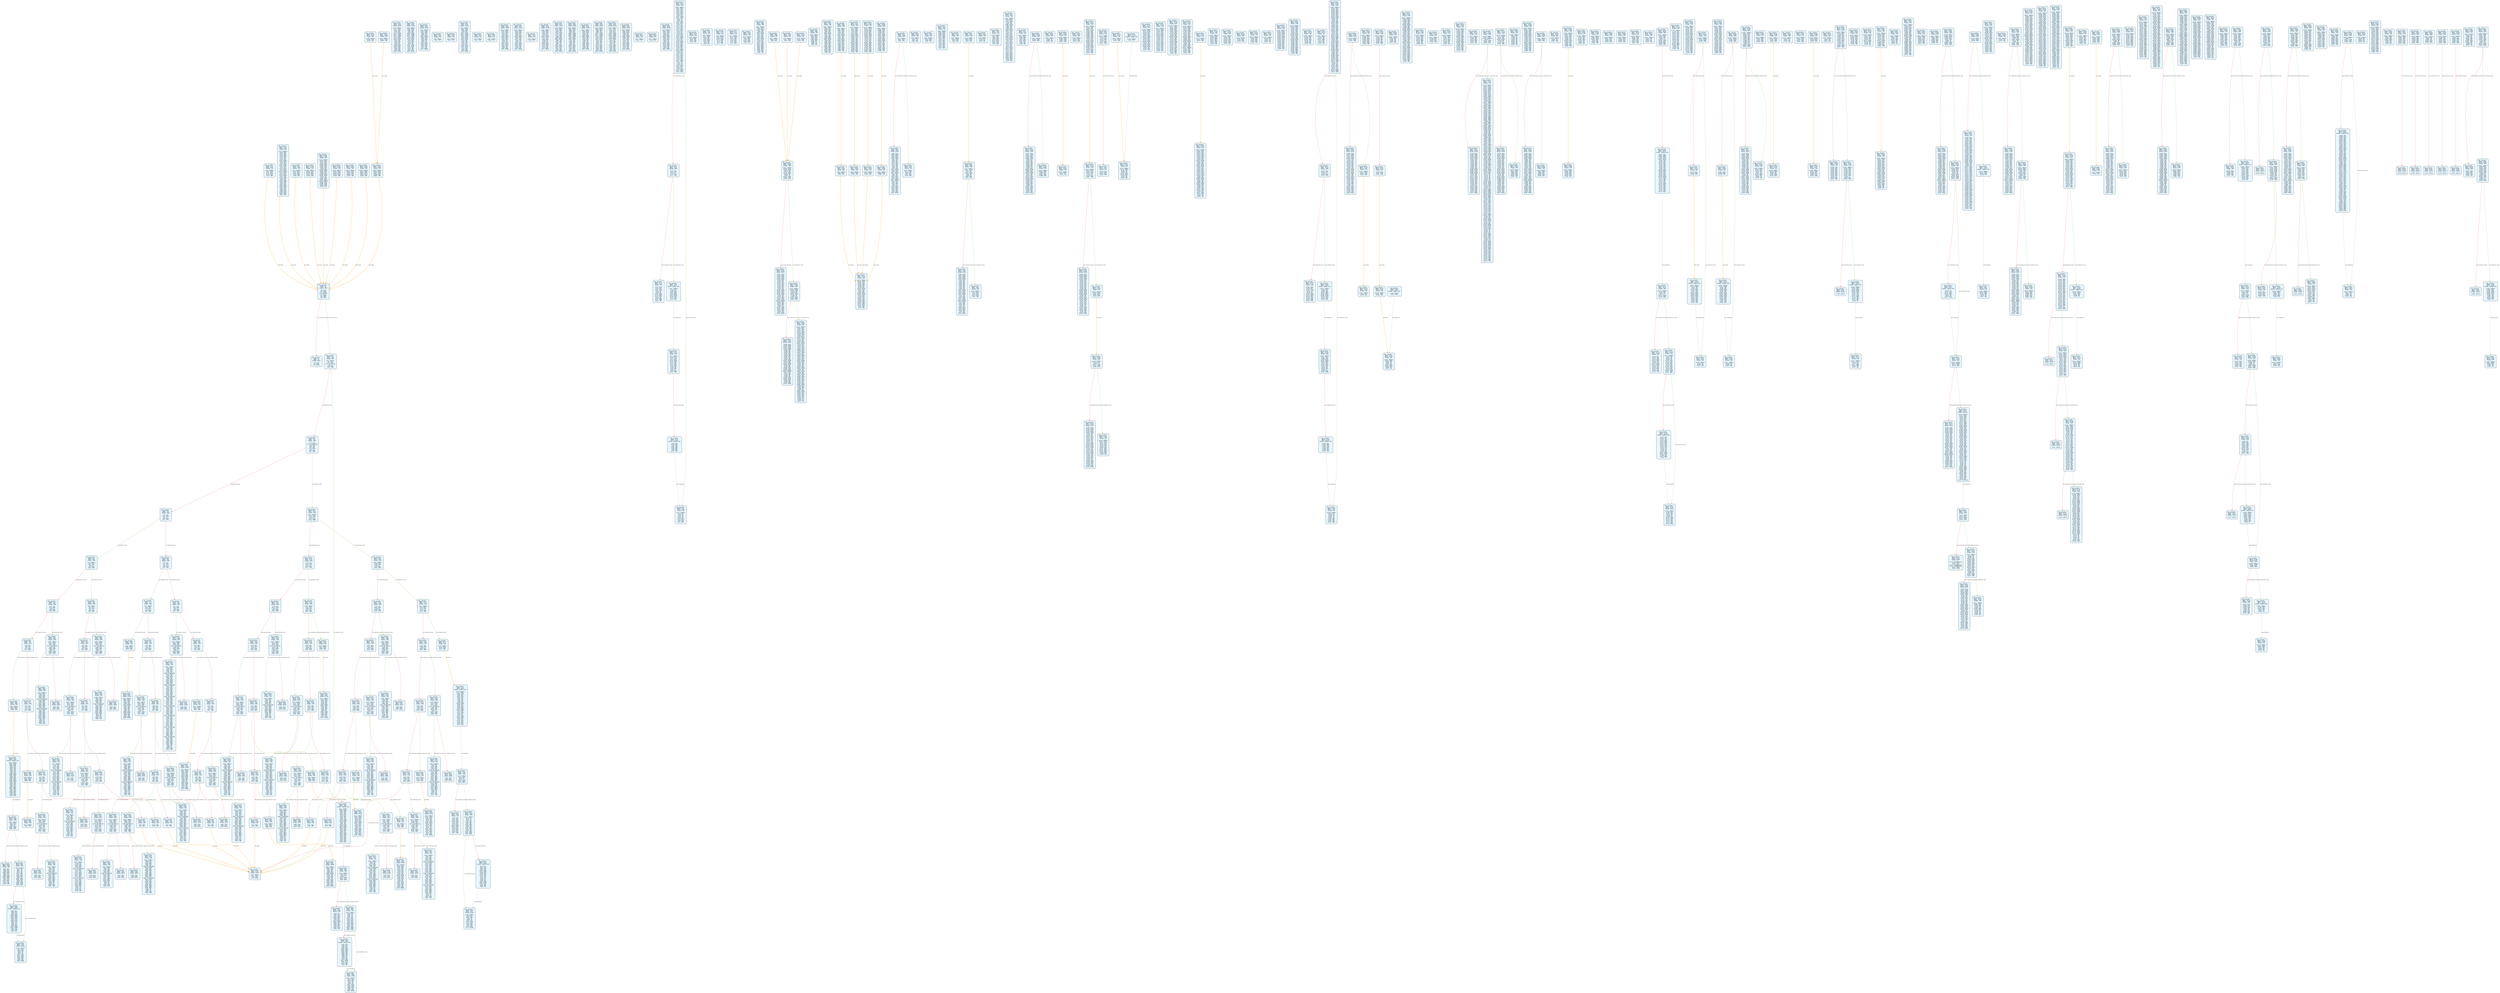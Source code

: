 digraph Static_Complete_CFG {
    rankdir=TB;
    node [shape=box, style="filled, rounded", fontname="Monospace", fontsize=9, margin=0.15];
    edge [fontname="Arial", fontsize=8, penwidth=1.2];
    "block_0" [label="合约: 0xba1000...
起始PC: 0x0
终止PC: 0xb
终止指令: JUMPI
---------
0x0: PUSH1
0x2: PUSH1
0x4: MSTORE
0x5: CALLVALUE
0x6: DUP1
0x7: ISZERO
0x8: PUSH2
0xb: JUMPI", fillcolor="#e6f7ff"];
    "block_c" [label="合约: 0xba1000...
起始PC: 0xc
终止PC: 0xf
终止指令: REVERT
---------
0xc: PUSH1
0xe: DUP1
0xf: REVERT", fillcolor="#e6f7ff"];
    "block_10" [label="合约: 0xba1000...
起始PC: 0x10
终止PC: 0x19
终止指令: JUMPI
---------
0x10: JUMPDEST
0x11: POP
0x12: PUSH1
0x14: CALLDATASIZE
0x15: LT
0x16: PUSH2
0x19: JUMPI", fillcolor="#e6f7ff"];
    "block_1a" [label="合约: 0xba1000...
起始PC: 0x1a
终止PC: 0x2a
终止指令: JUMPI
---------
0x1a: PUSH1
0x1c: CALLDATALOAD
0x1d: PUSH1
0x1f: SHR
0x20: DUP1
0x21: PUSH4
0x26: GT
0x27: PUSH2
0x2a: JUMPI", fillcolor="#e6f7ff"];
    "block_2b" [label="合约: 0xba1000...
起始PC: 0x2b
终止PC: 0x35
终止指令: JUMPI
---------
0x2b: DUP1
0x2c: PUSH4
0x31: GT
0x32: PUSH2
0x35: JUMPI", fillcolor="#e6f7ff"];
    "block_36" [label="合约: 0xba1000...
起始PC: 0x36
终止PC: 0x40
终止指令: JUMPI
---------
0x36: DUP1
0x37: PUSH4
0x3c: GT
0x3d: PUSH2
0x40: JUMPI", fillcolor="#e6f7ff"];
    "block_41" [label="合约: 0xba1000...
起始PC: 0x41
终止PC: 0x4b
终止指令: JUMPI
---------
0x41: DUP1
0x42: PUSH4
0x47: EQ
0x48: PUSH2
0x4b: JUMPI", fillcolor="#e6f7ff"];
    "block_4c" [label="合约: 0xba1000...
起始PC: 0x4c
终止PC: 0x56
终止指令: JUMPI
---------
0x4c: DUP1
0x4d: PUSH4
0x52: EQ
0x53: PUSH2
0x56: JUMPI", fillcolor="#e6f7ff"];
    "block_57" [label="合约: 0xba1000...
起始PC: 0x57
终止PC: 0x61
终止指令: JUMPI
---------
0x57: DUP1
0x58: PUSH4
0x5d: EQ
0x5e: PUSH2
0x61: JUMPI", fillcolor="#e6f7ff"];
    "block_62" [label="合约: 0xba1000...
起始PC: 0x62
终止PC: 0x6c
终止指令: JUMPI
---------
0x62: DUP1
0x63: PUSH4
0x68: EQ
0x69: PUSH2
0x6c: JUMPI", fillcolor="#e6f7ff"];
    "block_6d" [label="合约: 0xba1000...
起始PC: 0x6d
终止PC: 0x70
终止指令: JUMP
---------
0x6d: PUSH2
0x70: JUMP", fillcolor="#e6f7ff"];
    "block_71" [label="合约: 0xba1000...
起始PC: 0x71
终止PC: 0x7c
终止指令: JUMPI
---------
0x71: JUMPDEST
0x72: DUP1
0x73: PUSH4
0x78: EQ
0x79: PUSH2
0x7c: JUMPI", fillcolor="#e6f7ff"];
    "block_7d" [label="合约: 0xba1000...
起始PC: 0x7d
终止PC: 0x87
终止指令: JUMPI
---------
0x7d: DUP1
0x7e: PUSH4
0x83: EQ
0x84: PUSH2
0x87: JUMPI", fillcolor="#e6f7ff"];
    "block_88" [label="合约: 0xba1000...
起始PC: 0x88
终止PC: 0x92
终止指令: JUMPI
---------
0x88: DUP1
0x89: PUSH4
0x8e: EQ
0x8f: PUSH2
0x92: JUMPI", fillcolor="#e6f7ff"];
    "block_93" [label="合约: 0xba1000...
起始PC: 0x93
终止PC: 0x9d
终止指令: JUMPI
---------
0x93: DUP1
0x94: PUSH4
0x99: EQ
0x9a: PUSH2
0x9d: JUMPI", fillcolor="#e6f7ff"];
    "block_9e" [label="合约: 0xba1000...
起始PC: 0x9e
终止PC: 0xa1
终止指令: JUMP
---------
0x9e: PUSH2
0xa1: JUMP", fillcolor="#e6f7ff"];
    "block_a2" [label="合约: 0xba1000...
起始PC: 0xa2
终止PC: 0xad
终止指令: JUMPI
---------
0xa2: JUMPDEST
0xa3: DUP1
0xa4: PUSH4
0xa9: GT
0xaa: PUSH2
0xad: JUMPI", fillcolor="#e6f7ff"];
    "block_ae" [label="合约: 0xba1000...
起始PC: 0xae
终止PC: 0xb8
终止指令: JUMPI
---------
0xae: DUP1
0xaf: PUSH4
0xb4: EQ
0xb5: PUSH2
0xb8: JUMPI", fillcolor="#e6f7ff"];
    "block_b9" [label="合约: 0xba1000...
起始PC: 0xb9
终止PC: 0xc3
终止指令: JUMPI
---------
0xb9: DUP1
0xba: PUSH4
0xbf: EQ
0xc0: PUSH2
0xc3: JUMPI", fillcolor="#e6f7ff"];
    "block_c4" [label="合约: 0xba1000...
起始PC: 0xc4
终止PC: 0xce
终止指令: JUMPI
---------
0xc4: DUP1
0xc5: PUSH4
0xca: EQ
0xcb: PUSH2
0xce: JUMPI", fillcolor="#e6f7ff"];
    "block_cf" [label="合约: 0xba1000...
起始PC: 0xcf
终止PC: 0xd9
终止指令: JUMPI
---------
0xcf: DUP1
0xd0: PUSH4
0xd5: EQ
0xd6: PUSH2
0xd9: JUMPI", fillcolor="#e6f7ff"];
    "block_da" [label="合约: 0xba1000...
起始PC: 0xda
终止PC: 0xdd
终止指令: JUMP
---------
0xda: PUSH2
0xdd: JUMP", fillcolor="#e6f7ff"];
    "block_de" [label="合约: 0xba1000...
起始PC: 0xde
终止PC: 0xe9
终止指令: JUMPI
---------
0xde: JUMPDEST
0xdf: DUP1
0xe0: PUSH4
0xe5: EQ
0xe6: PUSH2
0xe9: JUMPI", fillcolor="#e6f7ff"];
    "block_ea" [label="合约: 0xba1000...
起始PC: 0xea
终止PC: 0xf4
终止指令: JUMPI
---------
0xea: DUP1
0xeb: PUSH4
0xf0: EQ
0xf1: PUSH2
0xf4: JUMPI", fillcolor="#e6f7ff"];
    "block_f5" [label="合约: 0xba1000...
起始PC: 0xf5
终止PC: 0xff
终止指令: JUMPI
---------
0xf5: DUP1
0xf6: PUSH4
0xfb: EQ
0xfc: PUSH2
0xff: JUMPI", fillcolor="#e6f7ff"];
    "block_100" [label="合约: 0xba1000...
起始PC: 0x100
终止PC: 0x10a
终止指令: JUMPI
---------
0x100: DUP1
0x101: PUSH4
0x106: EQ
0x107: PUSH2
0x10a: JUMPI", fillcolor="#e6f7ff"];
    "block_10b" [label="合约: 0xba1000...
起始PC: 0x10b
终止PC: 0x10e
终止指令: JUMP
---------
0x10b: PUSH2
0x10e: JUMP", fillcolor="#e6f7ff"];
    "block_10f" [label="合约: 0xba1000...
起始PC: 0x10f
终止PC: 0x11a
终止指令: JUMPI
---------
0x10f: JUMPDEST
0x110: DUP1
0x111: PUSH4
0x116: GT
0x117: PUSH2
0x11a: JUMPI", fillcolor="#e6f7ff"];
    "block_11b" [label="合约: 0xba1000...
起始PC: 0x11b
终止PC: 0x125
终止指令: JUMPI
---------
0x11b: DUP1
0x11c: PUSH4
0x121: GT
0x122: PUSH2
0x125: JUMPI", fillcolor="#e6f7ff"];
    "block_126" [label="合约: 0xba1000...
起始PC: 0x126
终止PC: 0x130
终止指令: JUMPI
---------
0x126: DUP1
0x127: PUSH4
0x12c: EQ
0x12d: PUSH2
0x130: JUMPI", fillcolor="#e6f7ff"];
    "block_131" [label="合约: 0xba1000...
起始PC: 0x131
终止PC: 0x13b
终止指令: JUMPI
---------
0x131: DUP1
0x132: PUSH4
0x137: EQ
0x138: PUSH2
0x13b: JUMPI", fillcolor="#e6f7ff"];
    "block_13c" [label="合约: 0xba1000...
起始PC: 0x13c
终止PC: 0x146
终止指令: JUMPI
---------
0x13c: DUP1
0x13d: PUSH4
0x142: EQ
0x143: PUSH2
0x146: JUMPI", fillcolor="#e6f7ff"];
    "block_147" [label="合约: 0xba1000...
起始PC: 0x147
终止PC: 0x151
终止指令: JUMPI
---------
0x147: DUP1
0x148: PUSH4
0x14d: EQ
0x14e: PUSH2
0x151: JUMPI", fillcolor="#e6f7ff"];
    "block_152" [label="合约: 0xba1000...
起始PC: 0x152
终止PC: 0x155
终止指令: JUMP
---------
0x152: PUSH2
0x155: JUMP", fillcolor="#e6f7ff"];
    "block_156" [label="合约: 0xba1000...
起始PC: 0x156
终止PC: 0x161
终止指令: JUMPI
---------
0x156: JUMPDEST
0x157: DUP1
0x158: PUSH4
0x15d: EQ
0x15e: PUSH2
0x161: JUMPI", fillcolor="#e6f7ff"];
    "block_162" [label="合约: 0xba1000...
起始PC: 0x162
终止PC: 0x16c
终止指令: JUMPI
---------
0x162: DUP1
0x163: PUSH4
0x168: EQ
0x169: PUSH2
0x16c: JUMPI", fillcolor="#e6f7ff"];
    "block_16d" [label="合约: 0xba1000...
起始PC: 0x16d
终止PC: 0x177
终止指令: JUMPI
---------
0x16d: DUP1
0x16e: PUSH4
0x173: EQ
0x174: PUSH2
0x177: JUMPI", fillcolor="#e6f7ff"];
    "block_178" [label="合约: 0xba1000...
起始PC: 0x178
终止PC: 0x182
终止指令: JUMPI
---------
0x178: DUP1
0x179: PUSH4
0x17e: EQ
0x17f: PUSH2
0x182: JUMPI", fillcolor="#e6f7ff"];
    "block_183" [label="合约: 0xba1000...
起始PC: 0x183
终止PC: 0x186
终止指令: JUMP
---------
0x183: PUSH2
0x186: JUMP", fillcolor="#e6f7ff"];
    "block_187" [label="合约: 0xba1000...
起始PC: 0x187
终止PC: 0x192
终止指令: JUMPI
---------
0x187: JUMPDEST
0x188: DUP1
0x189: PUSH4
0x18e: GT
0x18f: PUSH2
0x192: JUMPI", fillcolor="#e6f7ff"];
    "block_193" [label="合约: 0xba1000...
起始PC: 0x193
终止PC: 0x19d
终止指令: JUMPI
---------
0x193: DUP1
0x194: PUSH4
0x199: EQ
0x19a: PUSH2
0x19d: JUMPI", fillcolor="#e6f7ff"];
    "block_19e" [label="合约: 0xba1000...
起始PC: 0x19e
终止PC: 0x1a8
终止指令: JUMPI
---------
0x19e: DUP1
0x19f: PUSH4
0x1a4: EQ
0x1a5: PUSH2
0x1a8: JUMPI", fillcolor="#e6f7ff"];
    "block_1a9" [label="合约: 0xba1000...
起始PC: 0x1a9
终止PC: 0x1b3
终止指令: JUMPI
---------
0x1a9: DUP1
0x1aa: PUSH4
0x1af: EQ
0x1b0: PUSH2
0x1b3: JUMPI", fillcolor="#e6f7ff"];
    "block_1b4" [label="合约: 0xba1000...
起始PC: 0x1b4
终止PC: 0x1be
终止指令: JUMPI
---------
0x1b4: DUP1
0x1b5: PUSH4
0x1ba: EQ
0x1bb: PUSH2
0x1be: JUMPI", fillcolor="#e6f7ff"];
    "block_1bf" [label="合约: 0xba1000...
起始PC: 0x1bf
终止PC: 0x1c2
终止指令: JUMP
---------
0x1bf: PUSH2
0x1c2: JUMP", fillcolor="#e6f7ff"];
    "block_1c3" [label="合约: 0xba1000...
起始PC: 0x1c3
终止PC: 0x1ce
终止指令: JUMPI
---------
0x1c3: JUMPDEST
0x1c4: DUP1
0x1c5: PUSH4
0x1ca: EQ
0x1cb: PUSH2
0x1ce: JUMPI", fillcolor="#e6f7ff"];
    "block_1cf" [label="合约: 0xba1000...
起始PC: 0x1cf
终止PC: 0x1d9
终止指令: JUMPI
---------
0x1cf: DUP1
0x1d0: PUSH4
0x1d5: EQ
0x1d6: PUSH2
0x1d9: JUMPI", fillcolor="#e6f7ff"];
    "block_1da" [label="合约: 0xba1000...
起始PC: 0x1da
终止PC: 0x1e4
终止指令: JUMPI
---------
0x1da: DUP1
0x1db: PUSH4
0x1e0: EQ
0x1e1: PUSH2
0x1e4: JUMPI", fillcolor="#e6f7ff"];
    "block_1e5" [label="合约: 0xba1000...
起始PC: 0x1e5
终止PC: 0x1ef
终止指令: JUMPI
---------
0x1e5: DUP1
0x1e6: PUSH4
0x1eb: EQ
0x1ec: PUSH2
0x1ef: JUMPI", fillcolor="#e6f7ff"];
    "block_1f0" [label="合约: 0xba1000...
起始PC: 0x1f0
终止PC: 0x1f4
终止指令: REVERT
---------
0x1f0: JUMPDEST
0x1f1: PUSH1
0x1f3: DUP1
0x1f4: REVERT", fillcolor="#e6f7ff"];
    "block_1f5" [label="合约: 0xba1000...
起始PC: 0x1f5
终止PC: 0x1fc
终止指令: JUMP
---------
0x1f5: JUMPDEST
0x1f6: PUSH2
0x1f9: PUSH2
0x1fc: JUMP", fillcolor="#e6f7ff"];
    "block_1fd" [label="合约: 0xba1000...
起始PC: 0x1fd
终止PC: 0x220
终止指令: JUMPDEST_PREV
---------
0x1fd: JUMPDEST
0x1fe: PUSH1
0x200: MLOAD
0x201: DUP1
0x202: DUP1
0x203: PUSH1
0x205: ADD
0x206: DUP3
0x207: DUP2
0x208: SUB
0x209: DUP3
0x20a: MSTORE
0x20b: DUP4
0x20c: DUP2
0x20d: DUP2
0x20e: MLOAD
0x20f: DUP2
0x210: MSTORE
0x211: PUSH1
0x213: ADD
0x214: SWAP2
0x215: POP
0x216: DUP1
0x217: MLOAD
0x218: SWAP1
0x219: PUSH1
0x21b: ADD
0x21c: SWAP1
0x21d: DUP1
0x21e: DUP4
0x21f: DUP4
0x220: PUSH1", fillcolor="#e6f7ff"];
    "block_222" [label="合约: 0xba1000...
起始PC: 0x222
终止PC: 0x22a
终止指令: JUMPI
---------
0x222: JUMPDEST
0x223: DUP4
0x224: DUP2
0x225: LT
0x226: ISZERO
0x227: PUSH2
0x22a: JUMPI", fillcolor="#e6f7ff"];
    "block_22b" [label="合约: 0xba1000...
起始PC: 0x22b
终止PC: 0x23c
终止指令: JUMP
---------
0x22b: DUP1
0x22c: DUP3
0x22d: ADD
0x22e: MLOAD
0x22f: DUP2
0x230: DUP5
0x231: ADD
0x232: MSTORE
0x233: PUSH1
0x235: DUP2
0x236: ADD
0x237: SWAP1
0x238: POP
0x239: PUSH2
0x23c: JUMP", fillcolor="#e6f7ff"];
    "block_23d" [label="合约: 0xba1000...
起始PC: 0x23d
终止PC: 0x250
终止指令: JUMPI
---------
0x23d: JUMPDEST
0x23e: POP
0x23f: POP
0x240: POP
0x241: POP
0x242: SWAP1
0x243: POP
0x244: SWAP1
0x245: DUP2
0x246: ADD
0x247: SWAP1
0x248: PUSH1
0x24a: AND
0x24b: DUP1
0x24c: ISZERO
0x24d: PUSH2
0x250: JUMPI", fillcolor="#e6f7ff"];
    "block_251" [label="合约: 0xba1000...
起始PC: 0x251
终止PC: 0x269
终止指令: JUMPDEST_PREV
---------
0x251: DUP1
0x252: DUP3
0x253: SUB
0x254: DUP1
0x255: MLOAD
0x256: PUSH1
0x258: DUP4
0x259: PUSH1
0x25b: SUB
0x25c: PUSH2
0x25f: EXP
0x260: SUB
0x261: NOT
0x262: AND
0x263: DUP2
0x264: MSTORE
0x265: PUSH1
0x267: ADD
0x268: SWAP2
0x269: POP", fillcolor="#e6f7ff"];
    "block_26a" [label="合约: 0xba1000...
起始PC: 0x26a
终止PC: 0x277
终止指令: RETURN
---------
0x26a: JUMPDEST
0x26b: POP
0x26c: SWAP3
0x26d: POP
0x26e: POP
0x26f: POP
0x270: PUSH1
0x272: MLOAD
0x273: DUP1
0x274: SWAP2
0x275: SUB
0x276: SWAP1
0x277: RETURN", fillcolor="#e6f7ff"];
    "block_278" [label="合约: 0xba1000...
起始PC: 0x278
终止PC: 0x289
终止指令: JUMPI
---------
0x278: JUMPDEST
0x279: PUSH2
0x27c: PUSH1
0x27e: DUP1
0x27f: CALLDATASIZE
0x280: SUB
0x281: PUSH1
0x283: DUP2
0x284: LT
0x285: ISZERO
0x286: PUSH2
0x289: JUMPI", fillcolor="#e6f7ff"];
    "block_28a" [label="合约: 0xba1000...
起始PC: 0x28a
终止PC: 0x28d
终止指令: REVERT
---------
0x28a: PUSH1
0x28c: DUP1
0x28d: REVERT", fillcolor="#e6f7ff"];
    "block_28e" [label="合约: 0xba1000...
起始PC: 0x28e
终止PC: 0x2c3
终止指令: JUMP
---------
0x28e: JUMPDEST
0x28f: DUP2
0x290: ADD
0x291: SWAP1
0x292: DUP1
0x293: DUP1
0x294: CALLDATALOAD
0x295: PUSH20
0x2aa: AND
0x2ab: SWAP1
0x2ac: PUSH1
0x2ae: ADD
0x2af: SWAP1
0x2b0: SWAP3
0x2b1: SWAP2
0x2b2: SWAP1
0x2b3: DUP1
0x2b4: CALLDATALOAD
0x2b5: SWAP1
0x2b6: PUSH1
0x2b8: ADD
0x2b9: SWAP1
0x2ba: SWAP3
0x2bb: SWAP2
0x2bc: SWAP1
0x2bd: POP
0x2be: POP
0x2bf: POP
0x2c0: PUSH2
0x2c3: JUMP", fillcolor="#e6f7ff"];
    "block_2c4" [label="合约: 0xba1000...
起始PC: 0x2c4
终止PC: 0x2dd
终止指令: RETURN
---------
0x2c4: JUMPDEST
0x2c5: PUSH1
0x2c7: MLOAD
0x2c8: DUP1
0x2c9: DUP3
0x2ca: ISZERO
0x2cb: ISZERO
0x2cc: ISZERO
0x2cd: ISZERO
0x2ce: DUP2
0x2cf: MSTORE
0x2d0: PUSH1
0x2d2: ADD
0x2d3: SWAP2
0x2d4: POP
0x2d5: POP
0x2d6: PUSH1
0x2d8: MLOAD
0x2d9: DUP1
0x2da: SWAP2
0x2db: SUB
0x2dc: SWAP1
0x2dd: RETURN", fillcolor="#e6f7ff"];
    "block_2de" [label="合约: 0xba1000...
起始PC: 0x2de
终止PC: 0x2e5
终止指令: JUMP
---------
0x2de: JUMPDEST
0x2df: PUSH2
0x2e2: PUSH2
0x2e5: JUMP", fillcolor="#e6f7ff"];
    "block_2e6" [label="合约: 0xba1000...
起始PC: 0x2e6
终止PC: 0x2fb
终止指令: RETURN
---------
0x2e6: JUMPDEST
0x2e7: PUSH1
0x2e9: MLOAD
0x2ea: DUP1
0x2eb: DUP3
0x2ec: DUP2
0x2ed: MSTORE
0x2ee: PUSH1
0x2f0: ADD
0x2f1: SWAP2
0x2f2: POP
0x2f3: POP
0x2f4: PUSH1
0x2f6: MLOAD
0x2f7: DUP1
0x2f8: SWAP2
0x2f9: SUB
0x2fa: SWAP1
0x2fb: RETURN", fillcolor="#e6f7ff"];
    "block_2fc" [label="合约: 0xba1000...
起始PC: 0x2fc
终止PC: 0x30d
终止指令: JUMPI
---------
0x2fc: JUMPDEST
0x2fd: PUSH2
0x300: PUSH1
0x302: DUP1
0x303: CALLDATASIZE
0x304: SUB
0x305: PUSH1
0x307: DUP2
0x308: LT
0x309: ISZERO
0x30a: PUSH2
0x30d: JUMPI", fillcolor="#e6f7ff"];
    "block_30e" [label="合约: 0xba1000...
起始PC: 0x30e
终止PC: 0x311
终止指令: REVERT
---------
0x30e: PUSH1
0x310: DUP1
0x311: REVERT", fillcolor="#e6f7ff"];
    "block_312" [label="合约: 0xba1000...
起始PC: 0x312
终止PC: 0x367
终止指令: JUMP
---------
0x312: JUMPDEST
0x313: DUP2
0x314: ADD
0x315: SWAP1
0x316: DUP1
0x317: DUP1
0x318: CALLDATALOAD
0x319: PUSH20
0x32e: AND
0x32f: SWAP1
0x330: PUSH1
0x332: ADD
0x333: SWAP1
0x334: SWAP3
0x335: SWAP2
0x336: SWAP1
0x337: DUP1
0x338: CALLDATALOAD
0x339: PUSH20
0x34e: AND
0x34f: SWAP1
0x350: PUSH1
0x352: ADD
0x353: SWAP1
0x354: SWAP3
0x355: SWAP2
0x356: SWAP1
0x357: DUP1
0x358: CALLDATALOAD
0x359: SWAP1
0x35a: PUSH1
0x35c: ADD
0x35d: SWAP1
0x35e: SWAP3
0x35f: SWAP2
0x360: SWAP1
0x361: POP
0x362: POP
0x363: POP
0x364: PUSH2
0x367: JUMP", fillcolor="#e6f7ff"];
    "block_368" [label="合约: 0xba1000...
起始PC: 0x368
终止PC: 0x381
终止指令: RETURN
---------
0x368: JUMPDEST
0x369: PUSH1
0x36b: MLOAD
0x36c: DUP1
0x36d: DUP3
0x36e: ISZERO
0x36f: ISZERO
0x370: ISZERO
0x371: ISZERO
0x372: DUP2
0x373: MSTORE
0x374: PUSH1
0x376: ADD
0x377: SWAP2
0x378: POP
0x379: POP
0x37a: PUSH1
0x37c: MLOAD
0x37d: DUP1
0x37e: SWAP2
0x37f: SUB
0x380: SWAP1
0x381: RETURN", fillcolor="#e6f7ff"];
    "block_382" [label="合约: 0xba1000...
起始PC: 0x382
终止PC: 0x393
终止指令: JUMPI
---------
0x382: JUMPDEST
0x383: PUSH2
0x386: PUSH1
0x388: DUP1
0x389: CALLDATASIZE
0x38a: SUB
0x38b: PUSH1
0x38d: DUP2
0x38e: LT
0x38f: ISZERO
0x390: PUSH2
0x393: JUMPI", fillcolor="#e6f7ff"];
    "block_394" [label="合约: 0xba1000...
起始PC: 0x394
终止PC: 0x397
终止指令: REVERT
---------
0x394: PUSH1
0x396: DUP1
0x397: REVERT", fillcolor="#e6f7ff"];
    "block_398" [label="合约: 0xba1000...
起始PC: 0x398
终止PC: 0x3ad
终止指令: JUMP
---------
0x398: JUMPDEST
0x399: DUP2
0x39a: ADD
0x39b: SWAP1
0x39c: DUP1
0x39d: DUP1
0x39e: CALLDATALOAD
0x39f: SWAP1
0x3a0: PUSH1
0x3a2: ADD
0x3a3: SWAP1
0x3a4: SWAP3
0x3a5: SWAP2
0x3a6: SWAP1
0x3a7: POP
0x3a8: POP
0x3a9: POP
0x3aa: PUSH2
0x3ad: JUMP", fillcolor="#e6f7ff"];
    "block_3ae" [label="合约: 0xba1000...
起始PC: 0x3ae
终止PC: 0x3c3
终止指令: RETURN
---------
0x3ae: JUMPDEST
0x3af: PUSH1
0x3b1: MLOAD
0x3b2: DUP1
0x3b3: DUP3
0x3b4: DUP2
0x3b5: MSTORE
0x3b6: PUSH1
0x3b8: ADD
0x3b9: SWAP2
0x3ba: POP
0x3bb: POP
0x3bc: PUSH1
0x3be: MLOAD
0x3bf: DUP1
0x3c0: SWAP2
0x3c1: SUB
0x3c2: SWAP1
0x3c3: RETURN", fillcolor="#e6f7ff"];
    "block_3c4" [label="合约: 0xba1000...
起始PC: 0x3c4
终止PC: 0x3d5
终止指令: JUMPI
---------
0x3c4: JUMPDEST
0x3c5: PUSH2
0x3c8: PUSH1
0x3ca: DUP1
0x3cb: CALLDATASIZE
0x3cc: SUB
0x3cd: PUSH1
0x3cf: DUP2
0x3d0: LT
0x3d1: ISZERO
0x3d2: PUSH2
0x3d5: JUMPI", fillcolor="#e6f7ff"];
    "block_3d6" [label="合约: 0xba1000...
起始PC: 0x3d6
终止PC: 0x3d9
终止指令: REVERT
---------
0x3d6: PUSH1
0x3d8: DUP1
0x3d9: REVERT", fillcolor="#e6f7ff"];
    "block_3da" [label="合约: 0xba1000...
起始PC: 0x3da
终止PC: 0x40f
终止指令: JUMP
---------
0x3da: JUMPDEST
0x3db: DUP2
0x3dc: ADD
0x3dd: SWAP1
0x3de: DUP1
0x3df: DUP1
0x3e0: CALLDATALOAD
0x3e1: SWAP1
0x3e2: PUSH1
0x3e4: ADD
0x3e5: SWAP1
0x3e6: SWAP3
0x3e7: SWAP2
0x3e8: SWAP1
0x3e9: DUP1
0x3ea: CALLDATALOAD
0x3eb: PUSH20
0x400: AND
0x401: SWAP1
0x402: PUSH1
0x404: ADD
0x405: SWAP1
0x406: SWAP3
0x407: SWAP2
0x408: SWAP1
0x409: POP
0x40a: POP
0x40b: POP
0x40c: PUSH2
0x40f: JUMP", fillcolor="#e6f7ff"];
    "block_410" [label="合约: 0xba1000...
起始PC: 0x410
终止PC: 0x411
终止指令: STOP
---------
0x410: JUMPDEST
0x411: STOP", fillcolor="#e6f7ff"];
    "block_412" [label="合约: 0xba1000...
起始PC: 0x412
终止PC: 0x419
终止指令: JUMP
---------
0x412: JUMPDEST
0x413: PUSH2
0x416: PUSH2
0x419: JUMP", fillcolor="#e6f7ff"];
    "block_41a" [label="合约: 0xba1000...
起始PC: 0x41a
终止PC: 0x42f
终止指令: RETURN
---------
0x41a: JUMPDEST
0x41b: PUSH1
0x41d: MLOAD
0x41e: DUP1
0x41f: DUP3
0x420: DUP2
0x421: MSTORE
0x422: PUSH1
0x424: ADD
0x425: SWAP2
0x426: POP
0x427: POP
0x428: PUSH1
0x42a: MLOAD
0x42b: DUP1
0x42c: SWAP2
0x42d: SUB
0x42e: SWAP1
0x42f: RETURN", fillcolor="#e6f7ff"];
    "block_430" [label="合约: 0xba1000...
起始PC: 0x430
终止PC: 0x437
终止指令: JUMP
---------
0x430: JUMPDEST
0x431: PUSH2
0x434: PUSH2
0x437: JUMP", fillcolor="#e6f7ff"];
    "block_438" [label="合约: 0xba1000...
起始PC: 0x438
终止PC: 0x453
终止指令: RETURN
---------
0x438: JUMPDEST
0x439: PUSH1
0x43b: MLOAD
0x43c: DUP1
0x43d: DUP3
0x43e: PUSH1
0x440: AND
0x441: PUSH1
0x443: AND
0x444: DUP2
0x445: MSTORE
0x446: PUSH1
0x448: ADD
0x449: SWAP2
0x44a: POP
0x44b: POP
0x44c: PUSH1
0x44e: MLOAD
0x44f: DUP1
0x450: SWAP2
0x451: SUB
0x452: SWAP1
0x453: RETURN", fillcolor="#e6f7ff"];
    "block_454" [label="合约: 0xba1000...
起始PC: 0x454
终止PC: 0x45b
终止指令: JUMP
---------
0x454: JUMPDEST
0x455: PUSH2
0x458: PUSH2
0x45b: JUMP", fillcolor="#e6f7ff"];
    "block_45c" [label="合约: 0xba1000...
起始PC: 0x45c
终止PC: 0x471
终止指令: RETURN
---------
0x45c: JUMPDEST
0x45d: PUSH1
0x45f: MLOAD
0x460: DUP1
0x461: DUP3
0x462: DUP2
0x463: MSTORE
0x464: PUSH1
0x466: ADD
0x467: SWAP2
0x468: POP
0x469: POP
0x46a: PUSH1
0x46c: MLOAD
0x46d: DUP1
0x46e: SWAP2
0x46f: SUB
0x470: SWAP1
0x471: RETURN", fillcolor="#e6f7ff"];
    "block_472" [label="合约: 0xba1000...
起始PC: 0x472
终止PC: 0x483
终止指令: JUMPI
---------
0x472: JUMPDEST
0x473: PUSH2
0x476: PUSH1
0x478: DUP1
0x479: CALLDATASIZE
0x47a: SUB
0x47b: PUSH1
0x47d: DUP2
0x47e: LT
0x47f: ISZERO
0x480: PUSH2
0x483: JUMPI", fillcolor="#e6f7ff"];
    "block_484" [label="合约: 0xba1000...
起始PC: 0x484
终止PC: 0x487
终止指令: REVERT
---------
0x484: PUSH1
0x486: DUP1
0x487: REVERT", fillcolor="#e6f7ff"];
    "block_488" [label="合约: 0xba1000...
起始PC: 0x488
终止PC: 0x4bd
终止指令: JUMP
---------
0x488: JUMPDEST
0x489: DUP2
0x48a: ADD
0x48b: SWAP1
0x48c: DUP1
0x48d: DUP1
0x48e: CALLDATALOAD
0x48f: SWAP1
0x490: PUSH1
0x492: ADD
0x493: SWAP1
0x494: SWAP3
0x495: SWAP2
0x496: SWAP1
0x497: DUP1
0x498: CALLDATALOAD
0x499: PUSH20
0x4ae: AND
0x4af: SWAP1
0x4b0: PUSH1
0x4b2: ADD
0x4b3: SWAP1
0x4b4: SWAP3
0x4b5: SWAP2
0x4b6: SWAP1
0x4b7: POP
0x4b8: POP
0x4b9: POP
0x4ba: PUSH2
0x4bd: JUMP", fillcolor="#e6f7ff"];
    "block_4be" [label="合约: 0xba1000...
起始PC: 0x4be
终止PC: 0x4bf
终止指令: STOP
---------
0x4be: JUMPDEST
0x4bf: STOP", fillcolor="#e6f7ff"];
    "block_4c0" [label="合约: 0xba1000...
起始PC: 0x4c0
终止PC: 0x4d1
终止指令: JUMPI
---------
0x4c0: JUMPDEST
0x4c1: PUSH2
0x4c4: PUSH1
0x4c6: DUP1
0x4c7: CALLDATASIZE
0x4c8: SUB
0x4c9: PUSH1
0x4cb: DUP2
0x4cc: LT
0x4cd: ISZERO
0x4ce: PUSH2
0x4d1: JUMPI", fillcolor="#e6f7ff"];
    "block_4d2" [label="合约: 0xba1000...
起始PC: 0x4d2
终止PC: 0x4d5
终止指令: REVERT
---------
0x4d2: PUSH1
0x4d4: DUP1
0x4d5: REVERT", fillcolor="#e6f7ff"];
    "block_4d6" [label="合约: 0xba1000...
起始PC: 0x4d6
终止PC: 0x50b
终止指令: JUMP
---------
0x4d6: JUMPDEST
0x4d7: DUP2
0x4d8: ADD
0x4d9: SWAP1
0x4da: DUP1
0x4db: DUP1
0x4dc: CALLDATALOAD
0x4dd: PUSH20
0x4f2: AND
0x4f3: SWAP1
0x4f4: PUSH1
0x4f6: ADD
0x4f7: SWAP1
0x4f8: SWAP3
0x4f9: SWAP2
0x4fa: SWAP1
0x4fb: DUP1
0x4fc: CALLDATALOAD
0x4fd: SWAP1
0x4fe: PUSH1
0x500: ADD
0x501: SWAP1
0x502: SWAP3
0x503: SWAP2
0x504: SWAP1
0x505: POP
0x506: POP
0x507: POP
0x508: PUSH2
0x50b: JUMP", fillcolor="#e6f7ff"];
    "block_50c" [label="合约: 0xba1000...
起始PC: 0x50c
终止PC: 0x525
终止指令: RETURN
---------
0x50c: JUMPDEST
0x50d: PUSH1
0x50f: MLOAD
0x510: DUP1
0x511: DUP3
0x512: ISZERO
0x513: ISZERO
0x514: ISZERO
0x515: ISZERO
0x516: DUP2
0x517: MSTORE
0x518: PUSH1
0x51a: ADD
0x51b: SWAP2
0x51c: POP
0x51d: POP
0x51e: PUSH1
0x520: MLOAD
0x521: DUP1
0x522: SWAP2
0x523: SUB
0x524: SWAP1
0x525: RETURN", fillcolor="#e6f7ff"];
    "block_526" [label="合约: 0xba1000...
起始PC: 0x526
终止PC: 0x537
终止指令: JUMPI
---------
0x526: JUMPDEST
0x527: PUSH2
0x52a: PUSH1
0x52c: DUP1
0x52d: CALLDATASIZE
0x52e: SUB
0x52f: PUSH1
0x531: DUP2
0x532: LT
0x533: ISZERO
0x534: PUSH2
0x537: JUMPI", fillcolor="#e6f7ff"];
    "block_538" [label="合约: 0xba1000...
起始PC: 0x538
终止PC: 0x53b
终止指令: REVERT
---------
0x538: PUSH1
0x53a: DUP1
0x53b: REVERT", fillcolor="#e6f7ff"];
    "block_53c" [label="合约: 0xba1000...
起始PC: 0x53c
终止PC: 0x571
终止指令: JUMP
---------
0x53c: JUMPDEST
0x53d: DUP2
0x53e: ADD
0x53f: SWAP1
0x540: DUP1
0x541: DUP1
0x542: CALLDATALOAD
0x543: PUSH20
0x558: AND
0x559: SWAP1
0x55a: PUSH1
0x55c: ADD
0x55d: SWAP1
0x55e: SWAP3
0x55f: SWAP2
0x560: SWAP1
0x561: DUP1
0x562: CALLDATALOAD
0x563: SWAP1
0x564: PUSH1
0x566: ADD
0x567: SWAP1
0x568: SWAP3
0x569: SWAP2
0x56a: SWAP1
0x56b: POP
0x56c: POP
0x56d: POP
0x56e: PUSH2
0x571: JUMP", fillcolor="#e6f7ff"];
    "block_572" [label="合约: 0xba1000...
起始PC: 0x572
终止PC: 0x573
终止指令: STOP
---------
0x572: JUMPDEST
0x573: STOP", fillcolor="#e6f7ff"];
    "block_574" [label="合约: 0xba1000...
起始PC: 0x574
终止PC: 0x585
终止指令: JUMPI
---------
0x574: JUMPDEST
0x575: PUSH2
0x578: PUSH1
0x57a: DUP1
0x57b: CALLDATASIZE
0x57c: SUB
0x57d: PUSH1
0x57f: DUP2
0x580: LT
0x581: ISZERO
0x582: PUSH2
0x585: JUMPI", fillcolor="#e6f7ff"];
    "block_586" [label="合约: 0xba1000...
起始PC: 0x586
终止PC: 0x589
终止指令: REVERT
---------
0x586: PUSH1
0x588: DUP1
0x589: REVERT", fillcolor="#e6f7ff"];
    "block_58a" [label="合约: 0xba1000...
起始PC: 0x58a
终止PC: 0x59f
终止指令: JUMP
---------
0x58a: JUMPDEST
0x58b: DUP2
0x58c: ADD
0x58d: SWAP1
0x58e: DUP1
0x58f: DUP1
0x590: CALLDATALOAD
0x591: SWAP1
0x592: PUSH1
0x594: ADD
0x595: SWAP1
0x596: SWAP3
0x597: SWAP2
0x598: SWAP1
0x599: POP
0x59a: POP
0x59b: POP
0x59c: PUSH2
0x59f: JUMP", fillcolor="#e6f7ff"];
    "block_5a0" [label="合约: 0xba1000...
起始PC: 0x5a0
终止PC: 0x5a1
终止指令: STOP
---------
0x5a0: JUMPDEST
0x5a1: STOP", fillcolor="#e6f7ff"];
    "block_5a2" [label="合约: 0xba1000...
起始PC: 0x5a2
终止PC: 0x5b3
终止指令: JUMPI
---------
0x5a2: JUMPDEST
0x5a3: PUSH2
0x5a6: PUSH1
0x5a8: DUP1
0x5a9: CALLDATASIZE
0x5aa: SUB
0x5ab: PUSH1
0x5ad: DUP2
0x5ae: LT
0x5af: ISZERO
0x5b0: PUSH2
0x5b3: JUMPI", fillcolor="#e6f7ff"];
    "block_5b4" [label="合约: 0xba1000...
起始PC: 0x5b4
终止PC: 0x5b7
终止指令: REVERT
---------
0x5b4: PUSH1
0x5b6: DUP1
0x5b7: REVERT", fillcolor="#e6f7ff"];
    "block_5b8" [label="合约: 0xba1000...
起始PC: 0x5b8
终止PC: 0x5ed
终止指令: JUMP
---------
0x5b8: JUMPDEST
0x5b9: DUP2
0x5ba: ADD
0x5bb: SWAP1
0x5bc: DUP1
0x5bd: DUP1
0x5be: CALLDATALOAD
0x5bf: PUSH20
0x5d4: AND
0x5d5: SWAP1
0x5d6: PUSH1
0x5d8: ADD
0x5d9: SWAP1
0x5da: SWAP3
0x5db: SWAP2
0x5dc: SWAP1
0x5dd: DUP1
0x5de: CALLDATALOAD
0x5df: SWAP1
0x5e0: PUSH1
0x5e2: ADD
0x5e3: SWAP1
0x5e4: SWAP3
0x5e5: SWAP2
0x5e6: SWAP1
0x5e7: POP
0x5e8: POP
0x5e9: POP
0x5ea: PUSH2
0x5ed: JUMP", fillcolor="#e6f7ff"];
    "block_5ee" [label="合约: 0xba1000...
起始PC: 0x5ee
终止PC: 0x603
终止指令: RETURN
---------
0x5ee: JUMPDEST
0x5ef: PUSH1
0x5f1: MLOAD
0x5f2: DUP1
0x5f3: DUP3
0x5f4: DUP2
0x5f5: MSTORE
0x5f6: PUSH1
0x5f8: ADD
0x5f9: SWAP2
0x5fa: POP
0x5fb: POP
0x5fc: PUSH1
0x5fe: MLOAD
0x5ff: DUP1
0x600: SWAP2
0x601: SUB
0x602: SWAP1
0x603: RETURN", fillcolor="#e6f7ff"];
    "block_604" [label="合约: 0xba1000...
起始PC: 0x604
终止PC: 0x60b
终止指令: JUMP
---------
0x604: JUMPDEST
0x605: PUSH2
0x608: PUSH2
0x60b: JUMP", fillcolor="#e6f7ff"];
    "block_60c" [label="合约: 0xba1000...
起始PC: 0x60c
终止PC: 0x62f
终止指令: JUMPDEST_PREV
---------
0x60c: JUMPDEST
0x60d: PUSH1
0x60f: MLOAD
0x610: DUP1
0x611: DUP1
0x612: PUSH1
0x614: ADD
0x615: DUP3
0x616: DUP2
0x617: SUB
0x618: DUP3
0x619: MSTORE
0x61a: DUP4
0x61b: DUP2
0x61c: DUP2
0x61d: MLOAD
0x61e: DUP2
0x61f: MSTORE
0x620: PUSH1
0x622: ADD
0x623: SWAP2
0x624: POP
0x625: DUP1
0x626: MLOAD
0x627: SWAP1
0x628: PUSH1
0x62a: ADD
0x62b: SWAP1
0x62c: DUP1
0x62d: DUP4
0x62e: DUP4
0x62f: PUSH1", fillcolor="#e6f7ff"];
    "block_631" [label="合约: 0xba1000...
起始PC: 0x631
终止PC: 0x639
终止指令: JUMPI
---------
0x631: JUMPDEST
0x632: DUP4
0x633: DUP2
0x634: LT
0x635: ISZERO
0x636: PUSH2
0x639: JUMPI", fillcolor="#e6f7ff"];
    "block_63a" [label="合约: 0xba1000...
起始PC: 0x63a
终止PC: 0x64b
终止指令: JUMP
---------
0x63a: DUP1
0x63b: DUP3
0x63c: ADD
0x63d: MLOAD
0x63e: DUP2
0x63f: DUP5
0x640: ADD
0x641: MSTORE
0x642: PUSH1
0x644: DUP2
0x645: ADD
0x646: SWAP1
0x647: POP
0x648: PUSH2
0x64b: JUMP", fillcolor="#e6f7ff"];
    "block_64c" [label="合约: 0xba1000...
起始PC: 0x64c
终止PC: 0x65f
终止指令: JUMPI
---------
0x64c: JUMPDEST
0x64d: POP
0x64e: POP
0x64f: POP
0x650: POP
0x651: SWAP1
0x652: POP
0x653: SWAP1
0x654: DUP2
0x655: ADD
0x656: SWAP1
0x657: PUSH1
0x659: AND
0x65a: DUP1
0x65b: ISZERO
0x65c: PUSH2
0x65f: JUMPI", fillcolor="#e6f7ff"];
    "block_660" [label="合约: 0xba1000...
起始PC: 0x660
终止PC: 0x678
终止指令: JUMPDEST_PREV
---------
0x660: DUP1
0x661: DUP3
0x662: SUB
0x663: DUP1
0x664: MLOAD
0x665: PUSH1
0x667: DUP4
0x668: PUSH1
0x66a: SUB
0x66b: PUSH2
0x66e: EXP
0x66f: SUB
0x670: NOT
0x671: AND
0x672: DUP2
0x673: MSTORE
0x674: PUSH1
0x676: ADD
0x677: SWAP2
0x678: POP", fillcolor="#e6f7ff"];
    "block_679" [label="合约: 0xba1000...
起始PC: 0x679
终止PC: 0x686
终止指令: RETURN
---------
0x679: JUMPDEST
0x67a: POP
0x67b: SWAP3
0x67c: POP
0x67d: POP
0x67e: POP
0x67f: PUSH1
0x681: MLOAD
0x682: DUP1
0x683: SWAP2
0x684: SUB
0x685: SWAP1
0x686: RETURN", fillcolor="#e6f7ff"];
    "block_687" [label="合约: 0xba1000...
起始PC: 0x687
终止PC: 0x68e
终止指令: JUMP
---------
0x687: JUMPDEST
0x688: PUSH2
0x68b: PUSH2
0x68e: JUMP", fillcolor="#e6f7ff"];
    "block_68f" [label="合约: 0xba1000...
起始PC: 0x68f
终止PC: 0x6a4
终止指令: RETURN
---------
0x68f: JUMPDEST
0x690: PUSH1
0x692: MLOAD
0x693: DUP1
0x694: DUP3
0x695: DUP2
0x696: MSTORE
0x697: PUSH1
0x699: ADD
0x69a: SWAP2
0x69b: POP
0x69c: POP
0x69d: PUSH1
0x69f: MLOAD
0x6a0: DUP1
0x6a1: SWAP2
0x6a2: SUB
0x6a3: SWAP1
0x6a4: RETURN", fillcolor="#e6f7ff"];
    "block_6a5" [label="合约: 0xba1000...
起始PC: 0x6a5
终止PC: 0x6b6
终止指令: JUMPI
---------
0x6a5: JUMPDEST
0x6a6: PUSH2
0x6a9: PUSH1
0x6ab: DUP1
0x6ac: CALLDATASIZE
0x6ad: SUB
0x6ae: PUSH1
0x6b0: DUP2
0x6b1: LT
0x6b2: ISZERO
0x6b3: PUSH2
0x6b6: JUMPI", fillcolor="#e6f7ff"];
    "block_6b7" [label="合约: 0xba1000...
起始PC: 0x6b7
终止PC: 0x6ba
终止指令: REVERT
---------
0x6b7: PUSH1
0x6b9: DUP1
0x6ba: REVERT", fillcolor="#e6f7ff"];
    "block_6bb" [label="合约: 0xba1000...
起始PC: 0x6bb
终止PC: 0x6e6
终止指令: JUMP
---------
0x6bb: JUMPDEST
0x6bc: DUP2
0x6bd: ADD
0x6be: SWAP1
0x6bf: DUP1
0x6c0: DUP1
0x6c1: CALLDATALOAD
0x6c2: PUSH20
0x6d7: AND
0x6d8: SWAP1
0x6d9: PUSH1
0x6db: ADD
0x6dc: SWAP1
0x6dd: SWAP3
0x6de: SWAP2
0x6df: SWAP1
0x6e0: POP
0x6e1: POP
0x6e2: POP
0x6e3: PUSH2
0x6e6: JUMP", fillcolor="#e6f7ff"];
    "block_6e7" [label="合约: 0xba1000...
起始PC: 0x6e7
终止PC: 0x6fc
终止指令: RETURN
---------
0x6e7: JUMPDEST
0x6e8: PUSH1
0x6ea: MLOAD
0x6eb: DUP1
0x6ec: DUP3
0x6ed: DUP2
0x6ee: MSTORE
0x6ef: PUSH1
0x6f1: ADD
0x6f2: SWAP2
0x6f3: POP
0x6f4: POP
0x6f5: PUSH1
0x6f7: MLOAD
0x6f8: DUP1
0x6f9: SWAP2
0x6fa: SUB
0x6fb: SWAP1
0x6fc: RETURN", fillcolor="#e6f7ff"];
    "block_6fd" [label="合约: 0xba1000...
起始PC: 0x6fd
终止PC: 0x70e
终止指令: JUMPI
---------
0x6fd: JUMPDEST
0x6fe: PUSH2
0x701: PUSH1
0x703: DUP1
0x704: CALLDATASIZE
0x705: SUB
0x706: PUSH1
0x708: DUP2
0x709: LT
0x70a: ISZERO
0x70b: PUSH2
0x70e: JUMPI", fillcolor="#e6f7ff"];
    "block_70f" [label="合约: 0xba1000...
起始PC: 0x70f
终止PC: 0x712
终止指令: REVERT
---------
0x70f: PUSH1
0x711: DUP1
0x712: REVERT", fillcolor="#e6f7ff"];
    "block_713" [label="合约: 0xba1000...
起始PC: 0x713
终止PC: 0x748
终止指令: JUMP
---------
0x713: JUMPDEST
0x714: DUP2
0x715: ADD
0x716: SWAP1
0x717: DUP1
0x718: DUP1
0x719: CALLDATALOAD
0x71a: PUSH20
0x72f: AND
0x730: SWAP1
0x731: PUSH1
0x733: ADD
0x734: SWAP1
0x735: SWAP3
0x736: SWAP2
0x737: SWAP1
0x738: DUP1
0x739: CALLDATALOAD
0x73a: SWAP1
0x73b: PUSH1
0x73d: ADD
0x73e: SWAP1
0x73f: SWAP3
0x740: SWAP2
0x741: SWAP1
0x742: POP
0x743: POP
0x744: POP
0x745: PUSH2
0x748: JUMP", fillcolor="#e6f7ff"];
    "block_749" [label="合约: 0xba1000...
起始PC: 0x749
终止PC: 0x74a
终止指令: STOP
---------
0x749: JUMPDEST
0x74a: STOP", fillcolor="#e6f7ff"];
    "block_74b" [label="合约: 0xba1000...
起始PC: 0x74b
终止PC: 0x75c
终止指令: JUMPI
---------
0x74b: JUMPDEST
0x74c: PUSH2
0x74f: PUSH1
0x751: DUP1
0x752: CALLDATASIZE
0x753: SUB
0x754: PUSH1
0x756: DUP2
0x757: LT
0x758: ISZERO
0x759: PUSH2
0x75c: JUMPI", fillcolor="#e6f7ff"];
    "block_75d" [label="合约: 0xba1000...
起始PC: 0x75d
终止PC: 0x760
终止指令: REVERT
---------
0x75d: PUSH1
0x75f: DUP1
0x760: REVERT", fillcolor="#e6f7ff"];
    "block_761" [label="合约: 0xba1000...
起始PC: 0x761
终止PC: 0x78c
终止指令: JUMP
---------
0x761: JUMPDEST
0x762: DUP2
0x763: ADD
0x764: SWAP1
0x765: DUP1
0x766: DUP1
0x767: CALLDATALOAD
0x768: PUSH20
0x77d: AND
0x77e: SWAP1
0x77f: PUSH1
0x781: ADD
0x782: SWAP1
0x783: SWAP3
0x784: SWAP2
0x785: SWAP1
0x786: POP
0x787: POP
0x788: POP
0x789: PUSH2
0x78c: JUMP", fillcolor="#e6f7ff"];
    "block_78d" [label="合约: 0xba1000...
起始PC: 0x78d
终止PC: 0x7a2
终止指令: RETURN
---------
0x78d: JUMPDEST
0x78e: PUSH1
0x790: MLOAD
0x791: DUP1
0x792: DUP3
0x793: DUP2
0x794: MSTORE
0x795: PUSH1
0x797: ADD
0x798: SWAP2
0x799: POP
0x79a: POP
0x79b: PUSH1
0x79d: MLOAD
0x79e: DUP1
0x79f: SWAP2
0x7a0: SUB
0x7a1: SWAP1
0x7a2: RETURN", fillcolor="#e6f7ff"];
    "block_7a3" [label="合约: 0xba1000...
起始PC: 0x7a3
终止PC: 0x7b4
终止指令: JUMPI
---------
0x7a3: JUMPDEST
0x7a4: PUSH2
0x7a7: PUSH1
0x7a9: DUP1
0x7aa: CALLDATASIZE
0x7ab: SUB
0x7ac: PUSH1
0x7ae: DUP2
0x7af: LT
0x7b0: ISZERO
0x7b1: PUSH2
0x7b4: JUMPI", fillcolor="#e6f7ff"];
    "block_7b5" [label="合约: 0xba1000...
起始PC: 0x7b5
终止PC: 0x7b8
终止指令: REVERT
---------
0x7b5: PUSH1
0x7b7: DUP1
0x7b8: REVERT", fillcolor="#e6f7ff"];
    "block_7b9" [label="合约: 0xba1000...
起始PC: 0x7b9
终止PC: 0x7d8
终止指令: JUMP
---------
0x7b9: JUMPDEST
0x7ba: DUP2
0x7bb: ADD
0x7bc: SWAP1
0x7bd: DUP1
0x7be: DUP1
0x7bf: CALLDATALOAD
0x7c0: SWAP1
0x7c1: PUSH1
0x7c3: ADD
0x7c4: SWAP1
0x7c5: SWAP3
0x7c6: SWAP2
0x7c7: SWAP1
0x7c8: DUP1
0x7c9: CALLDATALOAD
0x7ca: SWAP1
0x7cb: PUSH1
0x7cd: ADD
0x7ce: SWAP1
0x7cf: SWAP3
0x7d0: SWAP2
0x7d1: SWAP1
0x7d2: POP
0x7d3: POP
0x7d4: POP
0x7d5: PUSH2
0x7d8: JUMP", fillcolor="#e6f7ff"];
    "block_7d9" [label="合约: 0xba1000...
起始PC: 0x7d9
终止PC: 0x81a
终止指令: RETURN
---------
0x7d9: JUMPDEST
0x7da: PUSH1
0x7dc: MLOAD
0x7dd: DUP1
0x7de: DUP3
0x7df: PUSH20
0x7f4: AND
0x7f5: PUSH20
0x80a: AND
0x80b: DUP2
0x80c: MSTORE
0x80d: PUSH1
0x80f: ADD
0x810: SWAP2
0x811: POP
0x812: POP
0x813: PUSH1
0x815: MLOAD
0x816: DUP1
0x817: SWAP2
0x818: SUB
0x819: SWAP1
0x81a: RETURN", fillcolor="#e6f7ff"];
    "block_81b" [label="合约: 0xba1000...
起始PC: 0x81b
终止PC: 0x82c
终止指令: JUMPI
---------
0x81b: JUMPDEST
0x81c: PUSH2
0x81f: PUSH1
0x821: DUP1
0x822: CALLDATASIZE
0x823: SUB
0x824: PUSH1
0x826: DUP2
0x827: LT
0x828: ISZERO
0x829: PUSH2
0x82c: JUMPI", fillcolor="#e6f7ff"];
    "block_82d" [label="合约: 0xba1000...
起始PC: 0x82d
终止PC: 0x830
终止指令: REVERT
---------
0x82d: PUSH1
0x82f: DUP1
0x830: REVERT", fillcolor="#e6f7ff"];
    "block_831" [label="合约: 0xba1000...
起始PC: 0x831
终止PC: 0x866
终止指令: JUMP
---------
0x831: JUMPDEST
0x832: DUP2
0x833: ADD
0x834: SWAP1
0x835: DUP1
0x836: DUP1
0x837: CALLDATALOAD
0x838: SWAP1
0x839: PUSH1
0x83b: ADD
0x83c: SWAP1
0x83d: SWAP3
0x83e: SWAP2
0x83f: SWAP1
0x840: DUP1
0x841: CALLDATALOAD
0x842: PUSH20
0x857: AND
0x858: SWAP1
0x859: PUSH1
0x85b: ADD
0x85c: SWAP1
0x85d: SWAP3
0x85e: SWAP2
0x85f: SWAP1
0x860: POP
0x861: POP
0x862: POP
0x863: PUSH2
0x866: JUMP", fillcolor="#e6f7ff"];
    "block_867" [label="合约: 0xba1000...
起始PC: 0x867
终止PC: 0x880
终止指令: RETURN
---------
0x867: JUMPDEST
0x868: PUSH1
0x86a: MLOAD
0x86b: DUP1
0x86c: DUP3
0x86d: ISZERO
0x86e: ISZERO
0x86f: ISZERO
0x870: ISZERO
0x871: DUP2
0x872: MSTORE
0x873: PUSH1
0x875: ADD
0x876: SWAP2
0x877: POP
0x878: POP
0x879: PUSH1
0x87b: MLOAD
0x87c: DUP1
0x87d: SWAP2
0x87e: SUB
0x87f: SWAP1
0x880: RETURN", fillcolor="#e6f7ff"];
    "block_881" [label="合约: 0xba1000...
起始PC: 0x881
终止PC: 0x888
终止指令: JUMP
---------
0x881: JUMPDEST
0x882: PUSH2
0x885: PUSH2
0x888: JUMP", fillcolor="#e6f7ff"];
    "block_889" [label="合约: 0xba1000...
起始PC: 0x889
终止PC: 0x8ac
终止指令: JUMPDEST_PREV
---------
0x889: JUMPDEST
0x88a: PUSH1
0x88c: MLOAD
0x88d: DUP1
0x88e: DUP1
0x88f: PUSH1
0x891: ADD
0x892: DUP3
0x893: DUP2
0x894: SUB
0x895: DUP3
0x896: MSTORE
0x897: DUP4
0x898: DUP2
0x899: DUP2
0x89a: MLOAD
0x89b: DUP2
0x89c: MSTORE
0x89d: PUSH1
0x89f: ADD
0x8a0: SWAP2
0x8a1: POP
0x8a2: DUP1
0x8a3: MLOAD
0x8a4: SWAP1
0x8a5: PUSH1
0x8a7: ADD
0x8a8: SWAP1
0x8a9: DUP1
0x8aa: DUP4
0x8ab: DUP4
0x8ac: PUSH1", fillcolor="#e6f7ff"];
    "block_8ae" [label="合约: 0xba1000...
起始PC: 0x8ae
终止PC: 0x8b6
终止指令: JUMPI
---------
0x8ae: JUMPDEST
0x8af: DUP4
0x8b0: DUP2
0x8b1: LT
0x8b2: ISZERO
0x8b3: PUSH2
0x8b6: JUMPI", fillcolor="#e6f7ff"];
    "block_8b7" [label="合约: 0xba1000...
起始PC: 0x8b7
终止PC: 0x8c8
终止指令: JUMP
---------
0x8b7: DUP1
0x8b8: DUP3
0x8b9: ADD
0x8ba: MLOAD
0x8bb: DUP2
0x8bc: DUP5
0x8bd: ADD
0x8be: MSTORE
0x8bf: PUSH1
0x8c1: DUP2
0x8c2: ADD
0x8c3: SWAP1
0x8c4: POP
0x8c5: PUSH2
0x8c8: JUMP", fillcolor="#e6f7ff"];
    "block_8c9" [label="合约: 0xba1000...
起始PC: 0x8c9
终止PC: 0x8dc
终止指令: JUMPI
---------
0x8c9: JUMPDEST
0x8ca: POP
0x8cb: POP
0x8cc: POP
0x8cd: POP
0x8ce: SWAP1
0x8cf: POP
0x8d0: SWAP1
0x8d1: DUP2
0x8d2: ADD
0x8d3: SWAP1
0x8d4: PUSH1
0x8d6: AND
0x8d7: DUP1
0x8d8: ISZERO
0x8d9: PUSH2
0x8dc: JUMPI", fillcolor="#e6f7ff"];
    "block_8dd" [label="合约: 0xba1000...
起始PC: 0x8dd
终止PC: 0x8f5
终止指令: JUMPDEST_PREV
---------
0x8dd: DUP1
0x8de: DUP3
0x8df: SUB
0x8e0: DUP1
0x8e1: MLOAD
0x8e2: PUSH1
0x8e4: DUP4
0x8e5: PUSH1
0x8e7: SUB
0x8e8: PUSH2
0x8eb: EXP
0x8ec: SUB
0x8ed: NOT
0x8ee: AND
0x8ef: DUP2
0x8f0: MSTORE
0x8f1: PUSH1
0x8f3: ADD
0x8f4: SWAP2
0x8f5: POP", fillcolor="#e6f7ff"];
    "block_8f6" [label="合约: 0xba1000...
起始PC: 0x8f6
终止PC: 0x903
终止指令: RETURN
---------
0x8f6: JUMPDEST
0x8f7: POP
0x8f8: SWAP3
0x8f9: POP
0x8fa: POP
0x8fb: POP
0x8fc: PUSH1
0x8fe: MLOAD
0x8ff: DUP1
0x900: SWAP2
0x901: SUB
0x902: SWAP1
0x903: RETURN", fillcolor="#e6f7ff"];
    "block_904" [label="合约: 0xba1000...
起始PC: 0x904
终止PC: 0x90b
终止指令: JUMP
---------
0x904: JUMPDEST
0x905: PUSH2
0x908: PUSH2
0x90b: JUMP", fillcolor="#e6f7ff"];
    "block_90c" [label="合约: 0xba1000...
起始PC: 0x90c
终止PC: 0x90d
终止指令: STOP
---------
0x90c: JUMPDEST
0x90d: STOP", fillcolor="#e6f7ff"];
    "block_90e" [label="合约: 0xba1000...
起始PC: 0x90e
终止PC: 0x91f
终止指令: JUMPI
---------
0x90e: JUMPDEST
0x90f: PUSH2
0x912: PUSH1
0x914: DUP1
0x915: CALLDATASIZE
0x916: SUB
0x917: PUSH1
0x919: DUP2
0x91a: LT
0x91b: ISZERO
0x91c: PUSH2
0x91f: JUMPI", fillcolor="#e6f7ff"];
    "block_920" [label="合约: 0xba1000...
起始PC: 0x920
终止PC: 0x923
终止指令: REVERT
---------
0x920: PUSH1
0x922: DUP1
0x923: REVERT", fillcolor="#e6f7ff"];
    "block_924" [label="合约: 0xba1000...
起始PC: 0x924
终止PC: 0x939
终止指令: JUMP
---------
0x924: JUMPDEST
0x925: DUP2
0x926: ADD
0x927: SWAP1
0x928: DUP1
0x929: DUP1
0x92a: CALLDATALOAD
0x92b: SWAP1
0x92c: PUSH1
0x92e: ADD
0x92f: SWAP1
0x930: SWAP3
0x931: SWAP2
0x932: SWAP1
0x933: POP
0x934: POP
0x935: POP
0x936: PUSH2
0x939: JUMP", fillcolor="#e6f7ff"];
    "block_93a" [label="合约: 0xba1000...
起始PC: 0x93a
终止PC: 0x94f
终止指令: RETURN
---------
0x93a: JUMPDEST
0x93b: PUSH1
0x93d: MLOAD
0x93e: DUP1
0x93f: DUP3
0x940: DUP2
0x941: MSTORE
0x942: PUSH1
0x944: ADD
0x945: SWAP2
0x946: POP
0x947: POP
0x948: PUSH1
0x94a: MLOAD
0x94b: DUP1
0x94c: SWAP2
0x94d: SUB
0x94e: SWAP1
0x94f: RETURN", fillcolor="#e6f7ff"];
    "block_950" [label="合约: 0xba1000...
起始PC: 0x950
终止PC: 0x957
终止指令: JUMP
---------
0x950: JUMPDEST
0x951: PUSH2
0x954: PUSH2
0x957: JUMP", fillcolor="#e6f7ff"];
    "block_958" [label="合约: 0xba1000...
起始PC: 0x958
终止PC: 0x96d
终止指令: RETURN
---------
0x958: JUMPDEST
0x959: PUSH1
0x95b: MLOAD
0x95c: DUP1
0x95d: DUP3
0x95e: DUP2
0x95f: MSTORE
0x960: PUSH1
0x962: ADD
0x963: SWAP2
0x964: POP
0x965: POP
0x966: PUSH1
0x968: MLOAD
0x969: DUP1
0x96a: SWAP2
0x96b: SUB
0x96c: SWAP1
0x96d: RETURN", fillcolor="#e6f7ff"];
    "block_96e" [label="合约: 0xba1000...
起始PC: 0x96e
终止PC: 0x97f
终止指令: JUMPI
---------
0x96e: JUMPDEST
0x96f: PUSH2
0x972: PUSH1
0x974: DUP1
0x975: CALLDATASIZE
0x976: SUB
0x977: PUSH1
0x979: DUP2
0x97a: LT
0x97b: ISZERO
0x97c: PUSH2
0x97f: JUMPI", fillcolor="#e6f7ff"];
    "block_980" [label="合约: 0xba1000...
起始PC: 0x980
终止PC: 0x983
终止指令: REVERT
---------
0x980: PUSH1
0x982: DUP1
0x983: REVERT", fillcolor="#e6f7ff"];
    "block_984" [label="合约: 0xba1000...
起始PC: 0x984
终止PC: 0x9b9
终止指令: JUMP
---------
0x984: JUMPDEST
0x985: DUP2
0x986: ADD
0x987: SWAP1
0x988: DUP1
0x989: DUP1
0x98a: CALLDATALOAD
0x98b: PUSH20
0x9a0: AND
0x9a1: SWAP1
0x9a2: PUSH1
0x9a4: ADD
0x9a5: SWAP1
0x9a6: SWAP3
0x9a7: SWAP2
0x9a8: SWAP1
0x9a9: DUP1
0x9aa: CALLDATALOAD
0x9ab: SWAP1
0x9ac: PUSH1
0x9ae: ADD
0x9af: SWAP1
0x9b0: SWAP3
0x9b1: SWAP2
0x9b2: SWAP1
0x9b3: POP
0x9b4: POP
0x9b5: POP
0x9b6: PUSH2
0x9b9: JUMP", fillcolor="#e6f7ff"];
    "block_9ba" [label="合约: 0xba1000...
起始PC: 0x9ba
终止PC: 0x9d3
终止指令: RETURN
---------
0x9ba: JUMPDEST
0x9bb: PUSH1
0x9bd: MLOAD
0x9be: DUP1
0x9bf: DUP3
0x9c0: ISZERO
0x9c1: ISZERO
0x9c2: ISZERO
0x9c3: ISZERO
0x9c4: DUP2
0x9c5: MSTORE
0x9c6: PUSH1
0x9c8: ADD
0x9c9: SWAP2
0x9ca: POP
0x9cb: POP
0x9cc: PUSH1
0x9ce: MLOAD
0x9cf: DUP1
0x9d0: SWAP2
0x9d1: SUB
0x9d2: SWAP1
0x9d3: RETURN", fillcolor="#e6f7ff"];
    "block_9d4" [label="合约: 0xba1000...
起始PC: 0x9d4
终止PC: 0x9e5
终止指令: JUMPI
---------
0x9d4: JUMPDEST
0x9d5: PUSH2
0x9d8: PUSH1
0x9da: DUP1
0x9db: CALLDATASIZE
0x9dc: SUB
0x9dd: PUSH1
0x9df: DUP2
0x9e0: LT
0x9e1: ISZERO
0x9e2: PUSH2
0x9e5: JUMPI", fillcolor="#e6f7ff"];
    "block_9e6" [label="合约: 0xba1000...
起始PC: 0x9e6
终止PC: 0x9e9
终止指令: REVERT
---------
0x9e6: PUSH1
0x9e8: DUP1
0x9e9: REVERT", fillcolor="#e6f7ff"];
    "block_9ea" [label="合约: 0xba1000...
起始PC: 0x9ea
终止PC: 0xa1f
终止指令: JUMP
---------
0x9ea: JUMPDEST
0x9eb: DUP2
0x9ec: ADD
0x9ed: SWAP1
0x9ee: DUP1
0x9ef: DUP1
0x9f0: CALLDATALOAD
0x9f1: PUSH20
0xa06: AND
0xa07: SWAP1
0xa08: PUSH1
0xa0a: ADD
0xa0b: SWAP1
0xa0c: SWAP3
0xa0d: SWAP2
0xa0e: SWAP1
0xa0f: DUP1
0xa10: CALLDATALOAD
0xa11: SWAP1
0xa12: PUSH1
0xa14: ADD
0xa15: SWAP1
0xa16: SWAP3
0xa17: SWAP2
0xa18: SWAP1
0xa19: POP
0xa1a: POP
0xa1b: POP
0xa1c: PUSH2
0xa1f: JUMP", fillcolor="#e6f7ff"];
    "block_a20" [label="合约: 0xba1000...
起始PC: 0xa20
终止PC: 0xa39
终止指令: RETURN
---------
0xa20: JUMPDEST
0xa21: PUSH1
0xa23: MLOAD
0xa24: DUP1
0xa25: DUP3
0xa26: ISZERO
0xa27: ISZERO
0xa28: ISZERO
0xa29: ISZERO
0xa2a: DUP2
0xa2b: MSTORE
0xa2c: PUSH1
0xa2e: ADD
0xa2f: SWAP2
0xa30: POP
0xa31: POP
0xa32: PUSH1
0xa34: MLOAD
0xa35: DUP1
0xa36: SWAP2
0xa37: SUB
0xa38: SWAP1
0xa39: RETURN", fillcolor="#e6f7ff"];
    "block_a3a" [label="合约: 0xba1000...
起始PC: 0xa3a
终止PC: 0xa4b
终止指令: JUMPI
---------
0xa3a: JUMPDEST
0xa3b: PUSH2
0xa3e: PUSH1
0xa40: DUP1
0xa41: CALLDATASIZE
0xa42: SUB
0xa43: PUSH1
0xa45: DUP2
0xa46: LT
0xa47: ISZERO
0xa48: PUSH2
0xa4b: JUMPI", fillcolor="#e6f7ff"];
    "block_a4c" [label="合约: 0xba1000...
起始PC: 0xa4c
终止PC: 0xa4f
终止指令: REVERT
---------
0xa4c: PUSH1
0xa4e: DUP1
0xa4f: REVERT", fillcolor="#e6f7ff"];
    "block_a50" [label="合约: 0xba1000...
起始PC: 0xa50
终止PC: 0xa65
终止指令: JUMP
---------
0xa50: JUMPDEST
0xa51: DUP2
0xa52: ADD
0xa53: SWAP1
0xa54: DUP1
0xa55: DUP1
0xa56: CALLDATALOAD
0xa57: SWAP1
0xa58: PUSH1
0xa5a: ADD
0xa5b: SWAP1
0xa5c: SWAP3
0xa5d: SWAP2
0xa5e: SWAP1
0xa5f: POP
0xa60: POP
0xa61: POP
0xa62: PUSH2
0xa65: JUMP", fillcolor="#e6f7ff"];
    "block_a66" [label="合约: 0xba1000...
起始PC: 0xa66
终止PC: 0xa7b
终止指令: RETURN
---------
0xa66: JUMPDEST
0xa67: PUSH1
0xa69: MLOAD
0xa6a: DUP1
0xa6b: DUP3
0xa6c: DUP2
0xa6d: MSTORE
0xa6e: PUSH1
0xa70: ADD
0xa71: SWAP2
0xa72: POP
0xa73: POP
0xa74: PUSH1
0xa76: MLOAD
0xa77: DUP1
0xa78: SWAP2
0xa79: SUB
0xa7a: SWAP1
0xa7b: RETURN", fillcolor="#e6f7ff"];
    "block_a7c" [label="合约: 0xba1000...
起始PC: 0xa7c
终止PC: 0xa8d
终止指令: JUMPI
---------
0xa7c: JUMPDEST
0xa7d: PUSH2
0xa80: PUSH1
0xa82: DUP1
0xa83: CALLDATASIZE
0xa84: SUB
0xa85: PUSH1
0xa87: DUP2
0xa88: LT
0xa89: ISZERO
0xa8a: PUSH2
0xa8d: JUMPI", fillcolor="#e6f7ff"];
    "block_a8e" [label="合约: 0xba1000...
起始PC: 0xa8e
终止PC: 0xa91
终止指令: REVERT
---------
0xa8e: PUSH1
0xa90: DUP1
0xa91: REVERT", fillcolor="#e6f7ff"];
    "block_a92" [label="合约: 0xba1000...
起始PC: 0xa92
终止PC: 0xb12
终止指令: JUMP
---------
0xa92: JUMPDEST
0xa93: DUP2
0xa94: ADD
0xa95: SWAP1
0xa96: DUP1
0xa97: DUP1
0xa98: CALLDATALOAD
0xa99: PUSH20
0xaae: AND
0xaaf: SWAP1
0xab0: PUSH1
0xab2: ADD
0xab3: SWAP1
0xab4: SWAP3
0xab5: SWAP2
0xab6: SWAP1
0xab7: DUP1
0xab8: CALLDATALOAD
0xab9: PUSH20
0xace: AND
0xacf: SWAP1
0xad0: PUSH1
0xad2: ADD
0xad3: SWAP1
0xad4: SWAP3
0xad5: SWAP2
0xad6: SWAP1
0xad7: DUP1
0xad8: CALLDATALOAD
0xad9: SWAP1
0xada: PUSH1
0xadc: ADD
0xadd: SWAP1
0xade: SWAP3
0xadf: SWAP2
0xae0: SWAP1
0xae1: DUP1
0xae2: CALLDATALOAD
0xae3: SWAP1
0xae4: PUSH1
0xae6: ADD
0xae7: SWAP1
0xae8: SWAP3
0xae9: SWAP2
0xaea: SWAP1
0xaeb: DUP1
0xaec: CALLDATALOAD
0xaed: PUSH1
0xaef: AND
0xaf0: SWAP1
0xaf1: PUSH1
0xaf3: ADD
0xaf4: SWAP1
0xaf5: SWAP3
0xaf6: SWAP2
0xaf7: SWAP1
0xaf8: DUP1
0xaf9: CALLDATALOAD
0xafa: SWAP1
0xafb: PUSH1
0xafd: ADD
0xafe: SWAP1
0xaff: SWAP3
0xb00: SWAP2
0xb01: SWAP1
0xb02: DUP1
0xb03: CALLDATALOAD
0xb04: SWAP1
0xb05: PUSH1
0xb07: ADD
0xb08: SWAP1
0xb09: SWAP3
0xb0a: SWAP2
0xb0b: SWAP1
0xb0c: POP
0xb0d: POP
0xb0e: POP
0xb0f: PUSH2
0xb12: JUMP", fillcolor="#e6f7ff"];
    "block_b13" [label="合约: 0xba1000...
起始PC: 0xb13
终止PC: 0xb14
终止指令: STOP
---------
0xb13: JUMPDEST
0xb14: STOP", fillcolor="#e6f7ff"];
    "block_b15" [label="合约: 0xba1000...
起始PC: 0xb15
终止PC: 0xb1c
终止指令: JUMP
---------
0xb15: JUMPDEST
0xb16: PUSH2
0xb19: PUSH2
0xb1c: JUMP", fillcolor="#e6f7ff"];
    "block_b1d" [label="合约: 0xba1000...
起始PC: 0xb1d
终止PC: 0xb32
终止指令: RETURN
---------
0xb1d: JUMPDEST
0xb1e: PUSH1
0xb20: MLOAD
0xb21: DUP1
0xb22: DUP3
0xb23: DUP2
0xb24: MSTORE
0xb25: PUSH1
0xb27: ADD
0xb28: SWAP2
0xb29: POP
0xb2a: POP
0xb2b: PUSH1
0xb2d: MLOAD
0xb2e: DUP1
0xb2f: SWAP2
0xb30: SUB
0xb31: SWAP1
0xb32: RETURN", fillcolor="#e6f7ff"];
    "block_b33" [label="合约: 0xba1000...
起始PC: 0xb33
终止PC: 0xb44
终止指令: JUMPI
---------
0xb33: JUMPDEST
0xb34: PUSH2
0xb37: PUSH1
0xb39: DUP1
0xb3a: CALLDATASIZE
0xb3b: SUB
0xb3c: PUSH1
0xb3e: DUP2
0xb3f: LT
0xb40: ISZERO
0xb41: PUSH2
0xb44: JUMPI", fillcolor="#e6f7ff"];
    "block_b45" [label="合约: 0xba1000...
起始PC: 0xb45
终止PC: 0xb48
终止指令: REVERT
---------
0xb45: PUSH1
0xb47: DUP1
0xb48: REVERT", fillcolor="#e6f7ff"];
    "block_b49" [label="合约: 0xba1000...
起始PC: 0xb49
终止PC: 0xb7e
终止指令: JUMP
---------
0xb49: JUMPDEST
0xb4a: DUP2
0xb4b: ADD
0xb4c: SWAP1
0xb4d: DUP1
0xb4e: DUP1
0xb4f: CALLDATALOAD
0xb50: SWAP1
0xb51: PUSH1
0xb53: ADD
0xb54: SWAP1
0xb55: SWAP3
0xb56: SWAP2
0xb57: SWAP1
0xb58: DUP1
0xb59: CALLDATALOAD
0xb5a: PUSH20
0xb6f: AND
0xb70: SWAP1
0xb71: PUSH1
0xb73: ADD
0xb74: SWAP1
0xb75: SWAP3
0xb76: SWAP2
0xb77: SWAP1
0xb78: POP
0xb79: POP
0xb7a: POP
0xb7b: PUSH2
0xb7e: JUMP", fillcolor="#e6f7ff"];
    "block_b7f" [label="合约: 0xba1000...
起始PC: 0xb7f
终止PC: 0xb80
终止指令: STOP
---------
0xb7f: JUMPDEST
0xb80: STOP", fillcolor="#e6f7ff"];
    "block_b81" [label="合约: 0xba1000...
起始PC: 0xb81
终止PC: 0xb92
终止指令: JUMPI
---------
0xb81: JUMPDEST
0xb82: PUSH2
0xb85: PUSH1
0xb87: DUP1
0xb88: CALLDATASIZE
0xb89: SUB
0xb8a: PUSH1
0xb8c: DUP2
0xb8d: LT
0xb8e: ISZERO
0xb8f: PUSH2
0xb92: JUMPI", fillcolor="#e6f7ff"];
    "block_b93" [label="合约: 0xba1000...
起始PC: 0xb93
终止PC: 0xb96
终止指令: REVERT
---------
0xb93: PUSH1
0xb95: DUP1
0xb96: REVERT", fillcolor="#e6f7ff"];
    "block_b97" [label="合约: 0xba1000...
起始PC: 0xb97
终止PC: 0xbe2
终止指令: JUMP
---------
0xb97: JUMPDEST
0xb98: DUP2
0xb99: ADD
0xb9a: SWAP1
0xb9b: DUP1
0xb9c: DUP1
0xb9d: CALLDATALOAD
0xb9e: PUSH20
0xbb3: AND
0xbb4: SWAP1
0xbb5: PUSH1
0xbb7: ADD
0xbb8: SWAP1
0xbb9: SWAP3
0xbba: SWAP2
0xbbb: SWAP1
0xbbc: DUP1
0xbbd: CALLDATALOAD
0xbbe: PUSH20
0xbd3: AND
0xbd4: SWAP1
0xbd5: PUSH1
0xbd7: ADD
0xbd8: SWAP1
0xbd9: SWAP3
0xbda: SWAP2
0xbdb: SWAP1
0xbdc: POP
0xbdd: POP
0xbde: POP
0xbdf: PUSH2
0xbe2: JUMP", fillcolor="#e6f7ff"];
    "block_be3" [label="合约: 0xba1000...
起始PC: 0xbe3
终止PC: 0xbf8
终止指令: RETURN
---------
0xbe3: JUMPDEST
0xbe4: PUSH1
0xbe6: MLOAD
0xbe7: DUP1
0xbe8: DUP3
0xbe9: DUP2
0xbea: MSTORE
0xbeb: PUSH1
0xbed: ADD
0xbee: SWAP2
0xbef: POP
0xbf0: POP
0xbf1: PUSH1
0xbf3: MLOAD
0xbf4: DUP1
0xbf5: SWAP2
0xbf6: SUB
0xbf7: SWAP1
0xbf8: RETURN", fillcolor="#e6f7ff"];
    "block_bf9" [label="合约: 0xba1000...
起始PC: 0xbf9
终止PC: 0xc4a
终止指令: JUMPI
---------
0xbf9: JUMPDEST
0xbfa: PUSH1
0xbfc: PUSH1
0xbfe: DUP1
0xbff: SLOAD
0xc00: PUSH1
0xc02: DUP2
0xc03: PUSH1
0xc05: AND
0xc06: ISZERO
0xc07: PUSH2
0xc0a: MUL
0xc0b: SUB
0xc0c: AND
0xc0d: PUSH1
0xc0f: SWAP1
0xc10: DIV
0xc11: DUP1
0xc12: PUSH1
0xc14: ADD
0xc15: PUSH1
0xc17: DUP1
0xc18: SWAP2
0xc19: DIV
0xc1a: MUL
0xc1b: PUSH1
0xc1d: ADD
0xc1e: PUSH1
0xc20: MLOAD
0xc21: SWAP1
0xc22: DUP2
0xc23: ADD
0xc24: PUSH1
0xc26: MSTORE
0xc27: DUP1
0xc28: SWAP3
0xc29: SWAP2
0xc2a: SWAP1
0xc2b: DUP2
0xc2c: DUP2
0xc2d: MSTORE
0xc2e: PUSH1
0xc30: ADD
0xc31: DUP3
0xc32: DUP1
0xc33: SLOAD
0xc34: PUSH1
0xc36: DUP2
0xc37: PUSH1
0xc39: AND
0xc3a: ISZERO
0xc3b: PUSH2
0xc3e: MUL
0xc3f: SUB
0xc40: AND
0xc41: PUSH1
0xc43: SWAP1
0xc44: DIV
0xc45: DUP1
0xc46: ISZERO
0xc47: PUSH2
0xc4a: JUMPI", fillcolor="#e6f7ff"];
    "block_c4b" [label="合约: 0xba1000...
起始PC: 0xc4b
终止PC: 0xc52
终止指令: JUMPI
---------
0xc4b: DUP1
0xc4c: PUSH1
0xc4e: LT
0xc4f: PUSH2
0xc52: JUMPI", fillcolor="#e6f7ff"];
    "block_c53" [label="合约: 0xba1000...
起始PC: 0xc53
终止PC: 0xc65
终止指令: JUMP
---------
0xc53: PUSH2
0xc56: DUP1
0xc57: DUP4
0xc58: SLOAD
0xc59: DIV
0xc5a: MUL
0xc5b: DUP4
0xc5c: MSTORE
0xc5d: SWAP2
0xc5e: PUSH1
0xc60: ADD
0xc61: SWAP2
0xc62: PUSH2
0xc65: JUMP", fillcolor="#e6f7ff"];
    "block_c66" [label="合约: 0xba1000...
起始PC: 0xc66
终止PC: 0xc73
终止指令: JUMPDEST_PREV
---------
0xc66: JUMPDEST
0xc67: DUP3
0xc68: ADD
0xc69: SWAP2
0xc6a: SWAP1
0xc6b: PUSH1
0xc6d: MSTORE
0xc6e: PUSH1
0xc70: PUSH1
0xc72: SHA3
0xc73: SWAP1", fillcolor="#e6f7ff"];
    "block_c74" [label="合约: 0xba1000...
起始PC: 0xc74
终止PC: 0xc87
终止指令: JUMPI
---------
0xc74: JUMPDEST
0xc75: DUP2
0xc76: SLOAD
0xc77: DUP2
0xc78: MSTORE
0xc79: SWAP1
0xc7a: PUSH1
0xc7c: ADD
0xc7d: SWAP1
0xc7e: PUSH1
0xc80: ADD
0xc81: DUP1
0xc82: DUP4
0xc83: GT
0xc84: PUSH2
0xc87: JUMPI", fillcolor="#e6f7ff"];
    "block_c88" [label="合约: 0xba1000...
起始PC: 0xc88
终止PC: 0xc90
终止指令: JUMPDEST_PREV
---------
0xc88: DUP3
0xc89: SWAP1
0xc8a: SUB
0xc8b: PUSH1
0xc8d: AND
0xc8e: DUP3
0xc8f: ADD
0xc90: SWAP2", fillcolor="#e6f7ff"];
    "block_c91" [label="合约: 0xba1000...
起始PC: 0xc91
终止PC: 0xc9a
终止指令: JUMP
---------
0xc91: JUMPDEST
0xc92: POP
0xc93: POP
0xc94: POP
0xc95: POP
0xc96: POP
0xc97: SWAP1
0xc98: POP
0xc99: SWAP1
0xc9a: JUMP", fillcolor="#e6f7ff"];
    "block_c9b" [label="合约: 0xba1000...
起始PC: 0xc9b
终止PC: 0xca7
终止指令: JUMP
---------
0xc9b: JUMPDEST
0xc9c: PUSH1
0xc9e: PUSH2
0xca1: PUSH2
0xca4: PUSH2
0xca7: JUMP", fillcolor="#e6f7ff"];
    "block_ca8" [label="合约: 0xba1000...
起始PC: 0xca8
终止PC: 0xcae
终止指令: JUMP
---------
0xca8: JUMPDEST
0xca9: DUP5
0xcaa: DUP5
0xcab: PUSH2
0xcae: JUMP", fillcolor="#e6f7ff"];
    "block_caf" [label="合约: 0xba1000...
起始PC: 0xcaf
终止PC: 0xcb8
终止指令: JUMP
---------
0xcaf: JUMPDEST
0xcb0: PUSH1
0xcb2: SWAP1
0xcb3: POP
0xcb4: SWAP3
0xcb5: SWAP2
0xcb6: POP
0xcb7: POP
0xcb8: JUMP", fillcolor="#e6f7ff"];
    "block_cb9" [label="合约: 0xba1000...
起始PC: 0xcb9
终止PC: 0xcc2
终止指令: JUMP
---------
0xcb9: JUMPDEST
0xcba: PUSH1
0xcbc: PUSH1
0xcbe: SLOAD
0xcbf: SWAP1
0xcc0: POP
0xcc1: SWAP1
0xcc2: JUMP", fillcolor="#e6f7ff"];
    "block_cc3" [label="合约: 0xba1000...
起始PC: 0xcc3
终止PC: 0xccf
终止指令: JUMP
---------
0xcc3: JUMPDEST
0xcc4: PUSH1
0xcc6: PUSH2
0xcc9: DUP5
0xcca: DUP5
0xccb: DUP5
0xccc: PUSH2
0xccf: JUMP", fillcolor="#e6f7ff"];
    "block_cd0" [label="合约: 0xba1000...
起始PC: 0xcd0
终止PC: 0xcdb
终止指令: JUMP
---------
0xcd0: JUMPDEST
0xcd1: PUSH2
0xcd4: DUP5
0xcd5: PUSH2
0xcd8: PUSH2
0xcdb: JUMP", fillcolor="#e6f7ff"];
    "block_cdc" [label="合约: 0xba1000...
起始PC: 0xcdc
终止PC: 0xd41
终止指令: JUMP
---------
0xcdc: JUMPDEST
0xcdd: PUSH2
0xce0: DUP6
0xce1: PUSH1
0xce3: MLOAD
0xce4: DUP1
0xce5: PUSH1
0xce7: ADD
0xce8: PUSH1
0xcea: MSTORE
0xceb: DUP1
0xcec: PUSH1
0xcee: DUP2
0xcef: MSTORE
0xcf0: PUSH1
0xcf2: ADD
0xcf3: PUSH2
0xcf6: PUSH1
0xcf8: SWAP2
0xcf9: CODECOPY
0xcfa: PUSH1
0xcfc: PUSH1
0xcfe: DUP12
0xcff: PUSH20
0xd14: AND
0xd15: PUSH20
0xd2a: AND
0xd2b: DUP2
0xd2c: MSTORE
0xd2d: PUSH1
0xd2f: ADD
0xd30: SWAP1
0xd31: DUP2
0xd32: MSTORE
0xd33: PUSH1
0xd35: ADD
0xd36: PUSH1
0xd38: SHA3
0xd39: PUSH1
0xd3b: PUSH2
0xd3e: PUSH2
0xd41: JUMP", fillcolor="#e6f7ff"];
    "block_d42" [label="合约: 0xba1000...
起始PC: 0xd42
终止PC: 0xd8b
终止指令: JUMP
---------
0xd42: JUMPDEST
0xd43: PUSH20
0xd58: AND
0xd59: PUSH20
0xd6e: AND
0xd6f: DUP2
0xd70: MSTORE
0xd71: PUSH1
0xd73: ADD
0xd74: SWAP1
0xd75: DUP2
0xd76: MSTORE
0xd77: PUSH1
0xd79: ADD
0xd7a: PUSH1
0xd7c: SHA3
0xd7d: SLOAD
0xd7e: PUSH2
0xd81: SWAP1
0xd82: SWAP3
0xd83: SWAP2
0xd84: SWAP1
0xd85: PUSH4
0xd8a: AND
0xd8b: JUMP", fillcolor="#e6f7ff"];
    "block_d8c" [label="合约: 0xba1000...
起始PC: 0xd8c
终止PC: 0xd90
终止指令: JUMP
---------
0xd8c: JUMPDEST
0xd8d: PUSH2
0xd90: JUMP", fillcolor="#e6f7ff"];
    "block_d91" [label="合约: 0xba1000...
起始PC: 0xd91
终止PC: 0xd9b
终止指令: JUMP
---------
0xd91: JUMPDEST
0xd92: PUSH1
0xd94: SWAP1
0xd95: POP
0xd96: SWAP4
0xd97: SWAP3
0xd98: POP
0xd99: POP
0xd9a: POP
0xd9b: JUMP", fillcolor="#e6f7ff"];
    "block_d9c" [label="合约: 0xba1000...
起始PC: 0xd9c
终止PC: 0xdba
终止指令: JUMP
---------
0xd9c: JUMPDEST
0xd9d: PUSH1
0xd9f: DUP1
0xda0: PUSH1
0xda2: DUP4
0xda3: DUP2
0xda4: MSTORE
0xda5: PUSH1
0xda7: ADD
0xda8: SWAP1
0xda9: DUP2
0xdaa: MSTORE
0xdab: PUSH1
0xdad: ADD
0xdae: PUSH1
0xdb0: SHA3
0xdb1: PUSH1
0xdb3: ADD
0xdb4: SLOAD
0xdb5: SWAP1
0xdb6: POP
0xdb7: SWAP2
0xdb8: SWAP1
0xdb9: POP
0xdba: JUMP", fillcolor="#e6f7ff"];
    "block_dbb" [label="合约: 0xba1000...
起始PC: 0xdbb
终止PC: 0xddb
终止指令: JUMP
---------
0xdbb: JUMPDEST
0xdbc: PUSH2
0xdbf: PUSH1
0xdc1: DUP1
0xdc2: DUP5
0xdc3: DUP2
0xdc4: MSTORE
0xdc5: PUSH1
0xdc7: ADD
0xdc8: SWAP1
0xdc9: DUP2
0xdca: MSTORE
0xdcb: PUSH1
0xdcd: ADD
0xdce: PUSH1
0xdd0: SHA3
0xdd1: PUSH1
0xdd3: ADD
0xdd4: SLOAD
0xdd5: PUSH2
0xdd8: PUSH2
0xddb: JUMP", fillcolor="#e6f7ff"];
    "block_ddc" [label="合约: 0xba1000...
起始PC: 0xddc
终止PC: 0xde0
终止指令: JUMP
---------
0xddc: JUMPDEST
0xddd: PUSH2
0xde0: JUMP", fillcolor="#e6f7ff"];
    "block_de1" [label="合约: 0xba1000...
起始PC: 0xde1
终止PC: 0xde5
终止指令: JUMPI
---------
0xde1: JUMPDEST
0xde2: PUSH2
0xde5: JUMPI", fillcolor="#e6f7ff"];
    "block_de6" [label="合约: 0xba1000...
起始PC: 0xde6
终止PC: 0xe35
终止指令: REVERT
---------
0xde6: PUSH1
0xde8: MLOAD
0xde9: PUSH32
0xe0a: DUP2
0xe0b: MSTORE
0xe0c: PUSH1
0xe0e: ADD
0xe0f: DUP1
0xe10: DUP1
0xe11: PUSH1
0xe13: ADD
0xe14: DUP3
0xe15: DUP2
0xe16: SUB
0xe17: DUP3
0xe18: MSTORE
0xe19: PUSH1
0xe1b: DUP2
0xe1c: MSTORE
0xe1d: PUSH1
0xe1f: ADD
0xe20: DUP1
0xe21: PUSH2
0xe24: PUSH1
0xe26: SWAP2
0xe27: CODECOPY
0xe28: PUSH1
0xe2a: ADD
0xe2b: SWAP2
0xe2c: POP
0xe2d: POP
0xe2e: PUSH1
0xe30: MLOAD
0xe31: DUP1
0xe32: SWAP2
0xe33: SUB
0xe34: SWAP1
0xe35: REVERT", fillcolor="#e6f7ff"];
    "block_e36" [label="合约: 0xba1000...
起始PC: 0xe36
终止PC: 0xe3f
终止指令: JUMP
---------
0xe36: JUMPDEST
0xe37: PUSH2
0xe3a: DUP3
0xe3b: DUP3
0xe3c: PUSH2
0xe3f: JUMP", fillcolor="#e6f7ff"];
    "block_e40" [label="合约: 0xba1000...
起始PC: 0xe40
终止PC: 0xe43
终止指令: JUMP
---------
0xe40: JUMPDEST
0xe41: POP
0xe42: POP
0xe43: JUMP", fillcolor="#e6f7ff"];
    "block_e44" [label="合约: 0xba1000...
起始PC: 0xe44
终止PC: 0xe67
终止指令: JUMP
---------
0xe44: JUMPDEST
0xe45: PUSH32
0xe66: DUP2
0xe67: JUMP", fillcolor="#e6f7ff"];
    "block_e68" [label="合约: 0xba1000...
起始PC: 0xe68
终止PC: 0xe7e
终止指令: JUMP
---------
0xe68: JUMPDEST
0xe69: PUSH1
0xe6b: PUSH1
0xe6d: PUSH1
0xe6f: SWAP1
0xe70: SLOAD
0xe71: SWAP1
0xe72: PUSH2
0xe75: EXP
0xe76: SWAP1
0xe77: DIV
0xe78: PUSH1
0xe7a: AND
0xe7b: SWAP1
0xe7c: POP
0xe7d: SWAP1
0xe7e: JUMP", fillcolor="#e6f7ff"];
    "block_e7f" [label="合约: 0xba1000...
起始PC: 0xe7f
终止PC: 0xea2
终止指令: JUMP
---------
0xe7f: JUMPDEST
0xe80: PUSH32
0xea1: DUP2
0xea2: JUMP", fillcolor="#e6f7ff"];
    "block_ea3" [label="合约: 0xba1000...
起始PC: 0xea3
终止PC: 0xeaa
终止指令: JUMP
---------
0xea3: JUMPDEST
0xea4: PUSH2
0xea7: PUSH2
0xeaa: JUMP", fillcolor="#e6f7ff"];
    "block_eab" [label="合约: 0xba1000...
起始PC: 0xeab
终止PC: 0xedd
终止指令: JUMPI
---------
0xeab: JUMPDEST
0xeac: PUSH20
0xec1: AND
0xec2: DUP2
0xec3: PUSH20
0xed8: AND
0xed9: EQ
0xeda: PUSH2
0xedd: JUMPI", fillcolor="#e6f7ff"];
    "block_ede" [label="合约: 0xba1000...
起始PC: 0xede
终止PC: 0xf2d
终止指令: REVERT
---------
0xede: PUSH1
0xee0: MLOAD
0xee1: PUSH32
0xf02: DUP2
0xf03: MSTORE
0xf04: PUSH1
0xf06: ADD
0xf07: DUP1
0xf08: DUP1
0xf09: PUSH1
0xf0b: ADD
0xf0c: DUP3
0xf0d: DUP2
0xf0e: SUB
0xf0f: DUP3
0xf10: MSTORE
0xf11: PUSH1
0xf13: DUP2
0xf14: MSTORE
0xf15: PUSH1
0xf17: ADD
0xf18: DUP1
0xf19: PUSH2
0xf1c: PUSH1
0xf1e: SWAP2
0xf1f: CODECOPY
0xf20: PUSH1
0xf22: ADD
0xf23: SWAP2
0xf24: POP
0xf25: POP
0xf26: PUSH1
0xf28: MLOAD
0xf29: DUP1
0xf2a: SWAP2
0xf2b: SUB
0xf2c: SWAP1
0xf2d: REVERT", fillcolor="#e6f7ff"];
    "block_f2e" [label="合约: 0xba1000...
起始PC: 0xf2e
终止PC: 0xf37
终止指令: JUMP
---------
0xf2e: JUMPDEST
0xf2f: PUSH2
0xf32: DUP3
0xf33: DUP3
0xf34: PUSH2
0xf37: JUMP", fillcolor="#e6f7ff"];
    "block_f38" [label="合约: 0xba1000...
起始PC: 0xf38
终止PC: 0xf3b
终止指令: JUMP
---------
0xf38: JUMPDEST
0xf39: POP
0xf3a: POP
0xf3b: JUMP", fillcolor="#e6f7ff"];
    "block_f3c" [label="合约: 0xba1000...
起始PC: 0xf3c
终止PC: 0xf48
终止指令: JUMP
---------
0xf3c: JUMPDEST
0xf3d: PUSH1
0xf3f: PUSH2
0xf42: PUSH2
0xf45: PUSH2
0xf48: JUMP", fillcolor="#e6f7ff"];
    "block_f49" [label="合约: 0xba1000...
起始PC: 0xf49
终止PC: 0xf59
终止指令: JUMP
---------
0xf49: JUMPDEST
0xf4a: DUP5
0xf4b: PUSH2
0xf4e: DUP6
0xf4f: PUSH1
0xf51: PUSH1
0xf53: PUSH2
0xf56: PUSH2
0xf59: JUMP", fillcolor="#e6f7ff"];
    "block_f5a" [label="合约: 0xba1000...
起始PC: 0xf5a
终止PC: 0xfdf
终止指令: JUMP
---------
0xf5a: JUMPDEST
0xf5b: PUSH20
0xf70: AND
0xf71: PUSH20
0xf86: AND
0xf87: DUP2
0xf88: MSTORE
0xf89: PUSH1
0xf8b: ADD
0xf8c: SWAP1
0xf8d: DUP2
0xf8e: MSTORE
0xf8f: PUSH1
0xf91: ADD
0xf92: PUSH1
0xf94: SHA3
0xf95: PUSH1
0xf97: DUP10
0xf98: PUSH20
0xfad: AND
0xfae: PUSH20
0xfc3: AND
0xfc4: DUP2
0xfc5: MSTORE
0xfc6: PUSH1
0xfc8: ADD
0xfc9: SWAP1
0xfca: DUP2
0xfcb: MSTORE
0xfcc: PUSH1
0xfce: ADD
0xfcf: PUSH1
0xfd1: SHA3
0xfd2: SLOAD
0xfd3: PUSH2
0xfd6: SWAP1
0xfd7: SWAP2
0xfd8: SWAP1
0xfd9: PUSH4
0xfde: AND
0xfdf: JUMP", fillcolor="#e6f7ff"];
    "block_fe0" [label="合约: 0xba1000...
起始PC: 0xfe0
终止PC: 0xfe4
终止指令: JUMP
---------
0xfe0: JUMPDEST
0xfe1: PUSH2
0xfe4: JUMP", fillcolor="#e6f7ff"];
    "block_fe5" [label="合约: 0xba1000...
起始PC: 0xfe5
终止PC: 0xfee
终止指令: JUMP
---------
0xfe5: JUMPDEST
0xfe6: PUSH1
0xfe8: SWAP1
0xfe9: POP
0xfea: SWAP3
0xfeb: SWAP2
0xfec: POP
0xfed: POP
0xfee: JUMP", fillcolor="#e6f7ff"];
    "block_fef" [label="合约: 0xba1000...
起始PC: 0xfef
终止PC: 0x102f
终止指令: JUMP
---------
0xfef: JUMPDEST
0xff0: PUSH2
0xff3: PUSH1
0xff5: MLOAD
0xff6: DUP1
0xff7: DUP1
0xff8: PUSH32
0x1019: DUP2
0x101a: MSTORE
0x101b: POP
0x101c: PUSH1
0x101e: ADD
0x101f: SWAP1
0x1020: POP
0x1021: PUSH1
0x1023: MLOAD
0x1024: DUP1
0x1025: SWAP2
0x1026: SUB
0x1027: SWAP1
0x1028: SHA3
0x1029: PUSH2
0x102c: PUSH2
0x102f: JUMP", fillcolor="#e6f7ff"];
    "block_1030" [label="合约: 0xba1000...
起始PC: 0x1030
终止PC: 0x1034
终止指令: JUMP
---------
0x1030: JUMPDEST
0x1031: PUSH2
0x1034: JUMP", fillcolor="#e6f7ff"];
    "block_1035" [label="合约: 0xba1000...
起始PC: 0x1035
终止PC: 0x1039
终止指令: JUMPI
---------
0x1035: JUMPDEST
0x1036: PUSH2
0x1039: JUMPI", fillcolor="#e6f7ff"];
    "block_103a" [label="合约: 0xba1000...
起始PC: 0x103a
终止PC: 0x10a6
终止指令: REVERT
---------
0x103a: PUSH1
0x103c: MLOAD
0x103d: PUSH32
0x105e: DUP2
0x105f: MSTORE
0x1060: PUSH1
0x1062: ADD
0x1063: DUP1
0x1064: DUP1
0x1065: PUSH1
0x1067: ADD
0x1068: DUP3
0x1069: DUP2
0x106a: SUB
0x106b: DUP3
0x106c: MSTORE
0x106d: PUSH1
0x106f: DUP2
0x1070: MSTORE
0x1071: PUSH1
0x1073: ADD
0x1074: DUP1
0x1075: PUSH32
0x1096: DUP2
0x1097: MSTORE
0x1098: POP
0x1099: PUSH1
0x109b: ADD
0x109c: SWAP2
0x109d: POP
0x109e: POP
0x109f: PUSH1
0x10a1: MLOAD
0x10a2: DUP1
0x10a3: SWAP2
0x10a4: SUB
0x10a5: SWAP1
0x10a6: REVERT", fillcolor="#e6f7ff"];
    "block_10a7" [label="合约: 0xba1000...
起始PC: 0x10a7
终止PC: 0x10b0
终止指令: JUMP
---------
0x10a7: JUMPDEST
0x10a8: PUSH2
0x10ab: DUP3
0x10ac: DUP3
0x10ad: PUSH2
0x10b0: JUMP", fillcolor="#e6f7ff"];
    "block_10b1" [label="合约: 0xba1000...
起始PC: 0x10b1
终止PC: 0x10b4
终止指令: JUMP
---------
0x10b1: JUMPDEST
0x10b2: POP
0x10b3: POP
0x10b4: JUMP", fillcolor="#e6f7ff"];
    "block_10b5" [label="合约: 0xba1000...
起始PC: 0x10b5
终止PC: 0x10bf
终止指令: JUMP
---------
0x10b5: JUMPDEST
0x10b6: PUSH2
0x10b9: PUSH2
0x10bc: PUSH2
0x10bf: JUMP", fillcolor="#e6f7ff"];
    "block_10c0" [label="合约: 0xba1000...
起始PC: 0x10c0
终止PC: 0x10c5
终止指令: JUMP
---------
0x10c0: JUMPDEST
0x10c1: DUP3
0x10c2: PUSH2
0x10c5: JUMP", fillcolor="#e6f7ff"];
    "block_10c6" [label="合约: 0xba1000...
起始PC: 0x10c6
终止PC: 0x10c8
终止指令: JUMP
---------
0x10c6: JUMPDEST
0x10c7: POP
0x10c8: JUMP", fillcolor="#e6f7ff"];
    "block_10c9" [label="合约: 0xba1000...
起始PC: 0x10c9
终止PC: 0x1115
终止指令: JUMP
---------
0x10c9: JUMPDEST
0x10ca: PUSH1
0x10cc: DUP1
0x10cd: PUSH1
0x10cf: PUSH2
0x10d2: DUP5
0x10d3: PUSH1
0x10d5: PUSH1
0x10d7: DUP9
0x10d8: PUSH20
0x10ed: AND
0x10ee: PUSH20
0x1103: AND
0x1104: DUP2
0x1105: MSTORE
0x1106: PUSH1
0x1108: ADD
0x1109: SWAP1
0x110a: DUP2
0x110b: MSTORE
0x110c: PUSH1
0x110e: ADD
0x110f: PUSH1
0x1111: SHA3
0x1112: PUSH2
0x1115: JUMP", fillcolor="#e6f7ff"];
    "block_1116" [label="合约: 0xba1000...
起始PC: 0x1116
终止PC: 0x111f
终止指令: JUMPI
---------
0x1116: JUMPDEST
0x1117: SWAP2
0x1118: POP
0x1119: SWAP2
0x111a: POP
0x111b: DUP2
0x111c: PUSH2
0x111f: JUMPI", fillcolor="#e6f7ff"];
    "block_1120" [label="合约: 0xba1000...
起始PC: 0x1120
终止PC: 0x1127
终止指令: JUMP
---------
0x1120: PUSH2
0x1123: DUP6
0x1124: PUSH2
0x1127: JUMP", fillcolor="#e6f7ff"];
    "block_1128" [label="合约: 0xba1000...
起始PC: 0x1128
终止PC: 0x112c
终止指令: JUMP
---------
0x1128: JUMPDEST
0x1129: PUSH2
0x112c: JUMP", fillcolor="#e6f7ff"];
    "block_112d" [label="合约: 0xba1000...
起始PC: 0x112d
终止PC: 0x112e
终止指令: JUMPDEST_PREV
---------
0x112d: JUMPDEST
0x112e: DUP1", fillcolor="#e6f7ff"];
    "block_112f" [label="合约: 0xba1000...
起始PC: 0x112f
终止PC: 0x1138
终止指令: JUMP
---------
0x112f: JUMPDEST
0x1130: SWAP3
0x1131: POP
0x1132: POP
0x1133: POP
0x1134: SWAP3
0x1135: SWAP2
0x1136: POP
0x1137: POP
0x1138: JUMP", fillcolor="#e6f7ff"];
    "block_1139" [label="合约: 0xba1000...
起始PC: 0x1139
终止PC: 0x1171
终止指令: JUMP
---------
0x1139: JUMPDEST
0x113a: PUSH1
0x113c: MLOAD
0x113d: DUP1
0x113e: PUSH1
0x1140: ADD
0x1141: PUSH1
0x1143: MSTORE
0x1144: DUP1
0x1145: PUSH1
0x1147: DUP2
0x1148: MSTORE
0x1149: PUSH1
0x114b: ADD
0x114c: PUSH32
0x116d: DUP2
0x116e: MSTORE
0x116f: POP
0x1170: DUP2
0x1171: JUMP", fillcolor="#e6f7ff"];
    "block_1172" [label="合约: 0xba1000...
起始PC: 0x1172
终止PC: 0x11aa
终止指令: JUMP
---------
0x1172: JUMPDEST
0x1173: PUSH1
0x1175: MLOAD
0x1176: DUP1
0x1177: DUP1
0x1178: PUSH32
0x1199: DUP2
0x119a: MSTORE
0x119b: POP
0x119c: PUSH1
0x119e: ADD
0x119f: SWAP1
0x11a0: POP
0x11a1: PUSH1
0x11a3: MLOAD
0x11a4: DUP1
0x11a5: SWAP2
0x11a6: SUB
0x11a7: SWAP1
0x11a8: SHA3
0x11a9: DUP2
0x11aa: JUMP", fillcolor="#e6f7ff"];
    "block_11ab" [label="合约: 0xba1000...
起始PC: 0x11ab
终止PC: 0x11f3
终止指令: JUMP
---------
0x11ab: JUMPDEST
0x11ac: PUSH1
0x11ae: PUSH1
0x11b0: PUSH1
0x11b2: DUP4
0x11b3: PUSH20
0x11c8: AND
0x11c9: PUSH20
0x11de: AND
0x11df: DUP2
0x11e0: MSTORE
0x11e1: PUSH1
0x11e3: ADD
0x11e4: SWAP1
0x11e5: DUP2
0x11e6: MSTORE
0x11e7: PUSH1
0x11e9: ADD
0x11ea: PUSH1
0x11ec: SHA3
0x11ed: SLOAD
0x11ee: SWAP1
0x11ef: POP
0x11f0: SWAP2
0x11f1: SWAP1
0x11f2: POP
0x11f3: JUMP", fillcolor="#e6f7ff"];
    "block_11f4" [label="合约: 0xba1000...
起始PC: 0x11f4
终止PC: 0x121e
终止指令: JUMP
---------
0x11f4: JUMPDEST
0x11f5: PUSH1
0x11f7: PUSH2
0x11fa: DUP3
0x11fb: PUSH1
0x11fd: MLOAD
0x11fe: DUP1
0x11ff: PUSH1
0x1201: ADD
0x1202: PUSH1
0x1204: MSTORE
0x1205: DUP1
0x1206: PUSH1
0x1208: DUP2
0x1209: MSTORE
0x120a: PUSH1
0x120c: ADD
0x120d: PUSH2
0x1210: PUSH1
0x1212: SWAP2
0x1213: CODECOPY
0x1214: PUSH2
0x1217: DUP7
0x1218: PUSH2
0x121b: PUSH2
0x121e: JUMP", fillcolor="#e6f7ff"];
    "block_121f" [label="合约: 0xba1000...
起始PC: 0x121f
终止PC: 0x1223
终止指令: JUMP
---------
0x121f: JUMPDEST
0x1220: PUSH2
0x1223: JUMP", fillcolor="#e6f7ff"];
    "block_1224" [label="合约: 0xba1000...
起始PC: 0x1224
终止PC: 0x1232
终止指令: JUMP
---------
0x1224: JUMPDEST
0x1225: PUSH2
0x1228: SWAP1
0x1229: SWAP3
0x122a: SWAP2
0x122b: SWAP1
0x122c: PUSH4
0x1231: AND
0x1232: JUMP", fillcolor="#e6f7ff"];
    "block_1233" [label="合约: 0xba1000...
起始PC: 0x1233
终止PC: 0x1240
终止指令: JUMP
---------
0x1233: JUMPDEST
0x1234: SWAP1
0x1235: POP
0x1236: PUSH2
0x1239: DUP4
0x123a: PUSH2
0x123d: PUSH2
0x1240: JUMP", fillcolor="#e6f7ff"];
    "block_1241" [label="合约: 0xba1000...
起始PC: 0x1241
终止PC: 0x1246
终止指令: JUMP
---------
0x1241: JUMPDEST
0x1242: DUP4
0x1243: PUSH2
0x1246: JUMP", fillcolor="#e6f7ff"];
    "block_1247" [label="合约: 0xba1000...
起始PC: 0x1247
终止PC: 0x1250
终止指令: JUMP
---------
0x1247: JUMPDEST
0x1248: PUSH2
0x124b: DUP4
0x124c: DUP4
0x124d: PUSH2
0x1250: JUMP", fillcolor="#e6f7ff"];
    "block_1251" [label="合约: 0xba1000...
起始PC: 0x1251
终止PC: 0x1255
终止指令: JUMP
---------
0x1251: JUMPDEST
0x1252: POP
0x1253: POP
0x1254: POP
0x1255: JUMP", fillcolor="#e6f7ff"];
    "block_1256" [label="合约: 0xba1000...
起始PC: 0x1256
终止PC: 0x126d
终止指令: JUMP
---------
0x1256: JUMPDEST
0x1257: PUSH1
0x1259: PUSH1
0x125b: MSTORE
0x125c: DUP1
0x125d: PUSH1
0x125f: MSTORE
0x1260: PUSH1
0x1262: PUSH1
0x1264: SHA3
0x1265: PUSH1
0x1267: SWAP2
0x1268: POP
0x1269: SWAP1
0x126a: POP
0x126b: SLOAD
0x126c: DUP2
0x126d: JUMP", fillcolor="#e6f7ff"];
    "block_126e" [label="合约: 0xba1000...
起始PC: 0x126e
终止PC: 0x1296
终止指令: JUMP
---------
0x126e: JUMPDEST
0x126f: PUSH1
0x1271: PUSH2
0x1274: DUP3
0x1275: PUSH1
0x1277: DUP1
0x1278: DUP7
0x1279: DUP2
0x127a: MSTORE
0x127b: PUSH1
0x127d: ADD
0x127e: SWAP1
0x127f: DUP2
0x1280: MSTORE
0x1281: PUSH1
0x1283: ADD
0x1284: PUSH1
0x1286: SHA3
0x1287: PUSH1
0x1289: ADD
0x128a: PUSH2
0x128d: SWAP1
0x128e: SWAP2
0x128f: SWAP1
0x1290: PUSH4
0x1295: AND
0x1296: JUMP", fillcolor="#e6f7ff"];
    "block_1297" [label="合约: 0xba1000...
起始PC: 0x1297
终止PC: 0x129e
终止指令: JUMP
---------
0x1297: JUMPDEST
0x1298: SWAP1
0x1299: POP
0x129a: SWAP3
0x129b: SWAP2
0x129c: POP
0x129d: POP
0x129e: JUMP", fillcolor="#e6f7ff"];
    "block_129f" [label="合约: 0xba1000...
起始PC: 0x129f
终止PC: 0x12c7
终止指令: JUMP
---------
0x129f: JUMPDEST
0x12a0: PUSH1
0x12a2: PUSH2
0x12a5: DUP3
0x12a6: PUSH1
0x12a8: DUP1
0x12a9: DUP7
0x12aa: DUP2
0x12ab: MSTORE
0x12ac: PUSH1
0x12ae: ADD
0x12af: SWAP1
0x12b0: DUP2
0x12b1: MSTORE
0x12b2: PUSH1
0x12b4: ADD
0x12b5: PUSH1
0x12b7: SHA3
0x12b8: PUSH1
0x12ba: ADD
0x12bb: PUSH2
0x12be: SWAP1
0x12bf: SWAP2
0x12c0: SWAP1
0x12c1: PUSH4
0x12c6: AND
0x12c7: JUMP", fillcolor="#e6f7ff"];
    "block_12c8" [label="合约: 0xba1000...
起始PC: 0x12c8
终止PC: 0x12cf
终止指令: JUMP
---------
0x12c8: JUMPDEST
0x12c9: SWAP1
0x12ca: POP
0x12cb: SWAP3
0x12cc: SWAP2
0x12cd: POP
0x12ce: POP
0x12cf: JUMP", fillcolor="#e6f7ff"];
    "block_12d0" [label="合约: 0xba1000...
起始PC: 0x12d0
终止PC: 0x1321
终止指令: JUMPI
---------
0x12d0: JUMPDEST
0x12d1: PUSH1
0x12d3: PUSH1
0x12d5: DUP1
0x12d6: SLOAD
0x12d7: PUSH1
0x12d9: DUP2
0x12da: PUSH1
0x12dc: AND
0x12dd: ISZERO
0x12de: PUSH2
0x12e1: MUL
0x12e2: SUB
0x12e3: AND
0x12e4: PUSH1
0x12e6: SWAP1
0x12e7: DIV
0x12e8: DUP1
0x12e9: PUSH1
0x12eb: ADD
0x12ec: PUSH1
0x12ee: DUP1
0x12ef: SWAP2
0x12f0: DIV
0x12f1: MUL
0x12f2: PUSH1
0x12f4: ADD
0x12f5: PUSH1
0x12f7: MLOAD
0x12f8: SWAP1
0x12f9: DUP2
0x12fa: ADD
0x12fb: PUSH1
0x12fd: MSTORE
0x12fe: DUP1
0x12ff: SWAP3
0x1300: SWAP2
0x1301: SWAP1
0x1302: DUP2
0x1303: DUP2
0x1304: MSTORE
0x1305: PUSH1
0x1307: ADD
0x1308: DUP3
0x1309: DUP1
0x130a: SLOAD
0x130b: PUSH1
0x130d: DUP2
0x130e: PUSH1
0x1310: AND
0x1311: ISZERO
0x1312: PUSH2
0x1315: MUL
0x1316: SUB
0x1317: AND
0x1318: PUSH1
0x131a: SWAP1
0x131b: DIV
0x131c: DUP1
0x131d: ISZERO
0x131e: PUSH2
0x1321: JUMPI", fillcolor="#e6f7ff"];
    "block_1322" [label="合约: 0xba1000...
起始PC: 0x1322
终止PC: 0x1329
终止指令: JUMPI
---------
0x1322: DUP1
0x1323: PUSH1
0x1325: LT
0x1326: PUSH2
0x1329: JUMPI", fillcolor="#e6f7ff"];
    "block_132a" [label="合约: 0xba1000...
起始PC: 0x132a
终止PC: 0x133c
终止指令: JUMP
---------
0x132a: PUSH2
0x132d: DUP1
0x132e: DUP4
0x132f: SLOAD
0x1330: DIV
0x1331: MUL
0x1332: DUP4
0x1333: MSTORE
0x1334: SWAP2
0x1335: PUSH1
0x1337: ADD
0x1338: SWAP2
0x1339: PUSH2
0x133c: JUMP", fillcolor="#e6f7ff"];
    "block_133d" [label="合约: 0xba1000...
起始PC: 0x133d
终止PC: 0x134a
终止指令: JUMPDEST_PREV
---------
0x133d: JUMPDEST
0x133e: DUP3
0x133f: ADD
0x1340: SWAP2
0x1341: SWAP1
0x1342: PUSH1
0x1344: MSTORE
0x1345: PUSH1
0x1347: PUSH1
0x1349: SHA3
0x134a: SWAP1", fillcolor="#e6f7ff"];
    "block_134b" [label="合约: 0xba1000...
起始PC: 0x134b
终止PC: 0x135e
终止指令: JUMPI
---------
0x134b: JUMPDEST
0x134c: DUP2
0x134d: SLOAD
0x134e: DUP2
0x134f: MSTORE
0x1350: SWAP1
0x1351: PUSH1
0x1353: ADD
0x1354: SWAP1
0x1355: PUSH1
0x1357: ADD
0x1358: DUP1
0x1359: DUP4
0x135a: GT
0x135b: PUSH2
0x135e: JUMPI", fillcolor="#e6f7ff"];
    "block_135f" [label="合约: 0xba1000...
起始PC: 0x135f
终止PC: 0x1367
终止指令: JUMPDEST_PREV
---------
0x135f: DUP3
0x1360: SWAP1
0x1361: SUB
0x1362: PUSH1
0x1364: AND
0x1365: DUP3
0x1366: ADD
0x1367: SWAP2", fillcolor="#e6f7ff"];
    "block_1368" [label="合约: 0xba1000...
起始PC: 0x1368
终止PC: 0x1371
终止指令: JUMP
---------
0x1368: JUMPDEST
0x1369: POP
0x136a: POP
0x136b: POP
0x136c: POP
0x136d: POP
0x136e: SWAP1
0x136f: POP
0x1370: SWAP1
0x1371: JUMP", fillcolor="#e6f7ff"];
    "block_1372" [label="合约: 0xba1000...
起始PC: 0x1372
终止PC: 0x13b2
终止指令: JUMP
---------
0x1372: JUMPDEST
0x1373: PUSH2
0x1376: PUSH1
0x1378: MLOAD
0x1379: DUP1
0x137a: DUP1
0x137b: PUSH32
0x139c: DUP2
0x139d: MSTORE
0x139e: POP
0x139f: PUSH1
0x13a1: ADD
0x13a2: SWAP1
0x13a3: POP
0x13a4: PUSH1
0x13a6: MLOAD
0x13a7: DUP1
0x13a8: SWAP2
0x13a9: SUB
0x13aa: SWAP1
0x13ab: SHA3
0x13ac: PUSH2
0x13af: PUSH2
0x13b2: JUMP", fillcolor="#e6f7ff"];
    "block_13b3" [label="合约: 0xba1000...
起始PC: 0x13b3
终止PC: 0x13b7
终止指令: JUMP
---------
0x13b3: JUMPDEST
0x13b4: PUSH2
0x13b7: JUMP", fillcolor="#e6f7ff"];
    "block_13b8" [label="合约: 0xba1000...
起始PC: 0x13b8
终止PC: 0x13bc
终止指令: JUMPI
---------
0x13b8: JUMPDEST
0x13b9: PUSH2
0x13bc: JUMPI", fillcolor="#e6f7ff"];
    "block_13bd" [label="合约: 0xba1000...
起始PC: 0x13bd
终止PC: 0x1429
终止指令: REVERT
---------
0x13bd: PUSH1
0x13bf: MLOAD
0x13c0: PUSH32
0x13e1: DUP2
0x13e2: MSTORE
0x13e3: PUSH1
0x13e5: ADD
0x13e6: DUP1
0x13e7: DUP1
0x13e8: PUSH1
0x13ea: ADD
0x13eb: DUP3
0x13ec: DUP2
0x13ed: SUB
0x13ee: DUP3
0x13ef: MSTORE
0x13f0: PUSH1
0x13f2: DUP2
0x13f3: MSTORE
0x13f4: PUSH1
0x13f6: ADD
0x13f7: DUP1
0x13f8: PUSH32
0x1419: DUP2
0x141a: MSTORE
0x141b: POP
0x141c: PUSH1
0x141e: ADD
0x141f: SWAP2
0x1420: POP
0x1421: POP
0x1422: PUSH1
0x1424: MLOAD
0x1425: DUP1
0x1426: SWAP2
0x1427: SUB
0x1428: SWAP1
0x1429: REVERT", fillcolor="#e6f7ff"];
    "block_142a" [label="合约: 0xba1000...
起始PC: 0x142a
终止PC: 0x1431
终止指令: JUMP
---------
0x142a: JUMPDEST
0x142b: PUSH2
0x142e: PUSH2
0x1431: JUMP", fillcolor="#e6f7ff"];
    "block_1432" [label="合约: 0xba1000...
起始PC: 0x1432
终止PC: 0x1434
终止指令: JUMP
---------
0x1432: JUMPDEST
0x1433: POP
0x1434: JUMP", fillcolor="#e6f7ff"];
    "block_1435" [label="合约: 0xba1000...
起始PC: 0x1435
终止PC: 0x1444
终止指令: JUMP
---------
0x1435: JUMPDEST
0x1436: PUSH1
0x1438: DUP1
0x1439: PUSH1
0x143b: PUSH2
0x143e: DUP5
0x143f: PUSH1
0x1441: PUSH2
0x1444: JUMP", fillcolor="#e6f7ff"];
    "block_1445" [label="合约: 0xba1000...
起始PC: 0x1445
终止PC: 0x144e
终止指令: JUMPI
---------
0x1445: JUMPDEST
0x1446: SWAP2
0x1447: POP
0x1448: SWAP2
0x1449: POP
0x144a: DUP2
0x144b: PUSH2
0x144e: JUMPI", fillcolor="#e6f7ff"];
    "block_144f" [label="合约: 0xba1000...
起始PC: 0x144f
终止PC: 0x1455
终止指令: JUMP
---------
0x144f: PUSH2
0x1452: PUSH2
0x1455: JUMP", fillcolor="#e6f7ff"];
    "block_1456" [label="合约: 0xba1000...
起始PC: 0x1456
终止PC: 0x145a
终止指令: JUMP
---------
0x1456: JUMPDEST
0x1457: PUSH2
0x145a: JUMP", fillcolor="#e6f7ff"];
    "block_145b" [label="合约: 0xba1000...
起始PC: 0x145b
终止PC: 0x145c
终止指令: JUMPDEST_PREV
---------
0x145b: JUMPDEST
0x145c: DUP1", fillcolor="#e6f7ff"];
    "block_145d" [label="合约: 0xba1000...
起始PC: 0x145d
终止PC: 0x1465
终止指令: JUMP
---------
0x145d: JUMPDEST
0x145e: SWAP3
0x145f: POP
0x1460: POP
0x1461: POP
0x1462: SWAP2
0x1463: SWAP1
0x1464: POP
0x1465: JUMP", fillcolor="#e6f7ff"];
    "block_1466" [label="合约: 0xba1000...
起始PC: 0x1466
终止PC: 0x146c
终止指令: JUMP
---------
0x1466: JUMPDEST
0x1467: PUSH1
0x1469: DUP1
0x146a: SHL
0x146b: DUP2
0x146c: JUMP", fillcolor="#e6f7ff"];
    "block_146d" [label="合约: 0xba1000...
起始PC: 0x146d
终止PC: 0x1479
终止指令: JUMP
---------
0x146d: JUMPDEST
0x146e: PUSH1
0x1470: PUSH2
0x1473: PUSH2
0x1476: PUSH2
0x1479: JUMP", fillcolor="#e6f7ff"];
    "block_147a" [label="合约: 0xba1000...
起始PC: 0x147a
终止PC: 0x14a3
终止指令: JUMP
---------
0x147a: JUMPDEST
0x147b: DUP5
0x147c: PUSH2
0x147f: DUP6
0x1480: PUSH1
0x1482: MLOAD
0x1483: DUP1
0x1484: PUSH1
0x1486: ADD
0x1487: PUSH1
0x1489: MSTORE
0x148a: DUP1
0x148b: PUSH1
0x148d: DUP2
0x148e: MSTORE
0x148f: PUSH1
0x1491: ADD
0x1492: PUSH2
0x1495: PUSH1
0x1497: SWAP2
0x1498: CODECOPY
0x1499: PUSH1
0x149b: PUSH1
0x149d: PUSH2
0x14a0: PUSH2
0x14a3: JUMP", fillcolor="#e6f7ff"];
    "block_14a4" [label="合约: 0xba1000...
起始PC: 0x14a4
终止PC: 0x152a
终止指令: JUMP
---------
0x14a4: JUMPDEST
0x14a5: PUSH20
0x14ba: AND
0x14bb: PUSH20
0x14d0: AND
0x14d1: DUP2
0x14d2: MSTORE
0x14d3: PUSH1
0x14d5: ADD
0x14d6: SWAP1
0x14d7: DUP2
0x14d8: MSTORE
0x14d9: PUSH1
0x14db: ADD
0x14dc: PUSH1
0x14de: SHA3
0x14df: PUSH1
0x14e1: DUP11
0x14e2: PUSH20
0x14f7: AND
0x14f8: PUSH20
0x150d: AND
0x150e: DUP2
0x150f: MSTORE
0x1510: PUSH1
0x1512: ADD
0x1513: SWAP1
0x1514: DUP2
0x1515: MSTORE
0x1516: PUSH1
0x1518: ADD
0x1519: PUSH1
0x151b: SHA3
0x151c: SLOAD
0x151d: PUSH2
0x1520: SWAP1
0x1521: SWAP3
0x1522: SWAP2
0x1523: SWAP1
0x1524: PUSH4
0x1529: AND
0x152a: JUMP", fillcolor="#e6f7ff"];
    "block_152b" [label="合约: 0xba1000...
起始PC: 0x152b
终止PC: 0x152f
终止指令: JUMP
---------
0x152b: JUMPDEST
0x152c: PUSH2
0x152f: JUMP", fillcolor="#e6f7ff"];
    "block_1530" [label="合约: 0xba1000...
起始PC: 0x1530
终止PC: 0x1539
终止指令: JUMP
---------
0x1530: JUMPDEST
0x1531: PUSH1
0x1533: SWAP1
0x1534: POP
0x1535: SWAP3
0x1536: SWAP2
0x1537: POP
0x1538: POP
0x1539: JUMP", fillcolor="#e6f7ff"];
    "block_153a" [label="合约: 0xba1000...
起始PC: 0x153a
终止PC: 0x1546
终止指令: JUMP
---------
0x153a: JUMPDEST
0x153b: PUSH1
0x153d: PUSH2
0x1540: PUSH2
0x1543: PUSH2
0x1546: JUMP", fillcolor="#e6f7ff"];
    "block_1547" [label="合约: 0xba1000...
起始PC: 0x1547
终止PC: 0x154d
终止指令: JUMP
---------
0x1547: JUMPDEST
0x1548: DUP5
0x1549: DUP5
0x154a: PUSH2
0x154d: JUMP", fillcolor="#e6f7ff"];
    "block_154e" [label="合约: 0xba1000...
起始PC: 0x154e
终止PC: 0x1557
终止指令: JUMP
---------
0x154e: JUMPDEST
0x154f: PUSH1
0x1551: SWAP1
0x1552: POP
0x1553: SWAP3
0x1554: SWAP2
0x1555: POP
0x1556: POP
0x1557: JUMP", fillcolor="#e6f7ff"];
    "block_1558" [label="合约: 0xba1000...
起始PC: 0x1558
终止PC: 0x1576
终止指令: JUMP
---------
0x1558: JUMPDEST
0x1559: PUSH1
0x155b: PUSH2
0x155e: PUSH1
0x1560: DUP1
0x1561: DUP5
0x1562: DUP2
0x1563: MSTORE
0x1564: PUSH1
0x1566: ADD
0x1567: SWAP1
0x1568: DUP2
0x1569: MSTORE
0x156a: PUSH1
0x156c: ADD
0x156d: PUSH1
0x156f: SHA3
0x1570: PUSH1
0x1572: ADD
0x1573: PUSH2
0x1576: JUMP", fillcolor="#e6f7ff"];
    "block_1577" [label="合约: 0xba1000...
起始PC: 0x1577
终止PC: 0x157d
终止指令: JUMP
---------
0x1577: JUMPDEST
0x1578: SWAP1
0x1579: POP
0x157a: SWAP2
0x157b: SWAP1
0x157c: POP
0x157d: JUMP", fillcolor="#e6f7ff"];
    "block_157e" [label="合约: 0xba1000...
起始PC: 0x157e
终止PC: 0x1586
终止指令: JUMPI
---------
0x157e: JUMPDEST
0x157f: DUP4
0x1580: TIMESTAMP
0x1581: GT
0x1582: ISZERO
0x1583: PUSH2
0x1586: JUMPI", fillcolor="#e6f7ff"];
    "block_1587" [label="合约: 0xba1000...
起始PC: 0x1587
终止PC: 0x15f3
终止指令: REVERT
---------
0x1587: PUSH1
0x1589: MLOAD
0x158a: PUSH32
0x15ab: DUP2
0x15ac: MSTORE
0x15ad: PUSH1
0x15af: ADD
0x15b0: DUP1
0x15b1: DUP1
0x15b2: PUSH1
0x15b4: ADD
0x15b5: DUP3
0x15b6: DUP2
0x15b7: SUB
0x15b8: DUP3
0x15b9: MSTORE
0x15ba: PUSH1
0x15bc: DUP2
0x15bd: MSTORE
0x15be: PUSH1
0x15c0: ADD
0x15c1: DUP1
0x15c2: PUSH32
0x15e3: DUP2
0x15e4: MSTORE
0x15e5: POP
0x15e6: PUSH1
0x15e8: ADD
0x15e9: SWAP2
0x15ea: POP
0x15eb: POP
0x15ec: PUSH1
0x15ee: MLOAD
0x15ef: DUP1
0x15f0: SWAP2
0x15f1: SUB
0x15f2: SWAP1
0x15f3: REVERT", fillcolor="#e6f7ff"];
    "block_15f4" [label="合约: 0xba1000...
起始PC: 0x15f4
终止PC: 0x177a
终止指令: JUMP
---------
0x15f4: JUMPDEST
0x15f5: PUSH1
0x15f7: PUSH2
0x15fa: PUSH32
0x161b: PUSH32
0x163c: DUP11
0x163d: DUP11
0x163e: DUP11
0x163f: PUSH1
0x1641: PUSH1
0x1643: DUP16
0x1644: PUSH20
0x1659: AND
0x165a: PUSH20
0x166f: AND
0x1670: DUP2
0x1671: MSTORE
0x1672: PUSH1
0x1674: ADD
0x1675: SWAP1
0x1676: DUP2
0x1677: MSTORE
0x1678: PUSH1
0x167a: ADD
0x167b: PUSH1
0x167d: SHA3
0x167e: PUSH1
0x1680: DUP2
0x1681: SLOAD
0x1682: DUP1
0x1683: SWAP3
0x1684: SWAP2
0x1685: SWAP1
0x1686: PUSH1
0x1688: ADD
0x1689: SWAP2
0x168a: SWAP1
0x168b: POP
0x168c: SSTORE
0x168d: DUP12
0x168e: PUSH1
0x1690: MLOAD
0x1691: PUSH1
0x1693: ADD
0x1694: DUP1
0x1695: DUP8
0x1696: DUP2
0x1697: MSTORE
0x1698: PUSH1
0x169a: ADD
0x169b: DUP7
0x169c: PUSH20
0x16b1: AND
0x16b2: PUSH20
0x16c7: AND
0x16c8: DUP2
0x16c9: MSTORE
0x16ca: PUSH1
0x16cc: ADD
0x16cd: DUP6
0x16ce: PUSH20
0x16e3: AND
0x16e4: PUSH20
0x16f9: AND
0x16fa: DUP2
0x16fb: MSTORE
0x16fc: PUSH1
0x16fe: ADD
0x16ff: DUP5
0x1700: DUP2
0x1701: MSTORE
0x1702: PUSH1
0x1704: ADD
0x1705: DUP4
0x1706: DUP2
0x1707: MSTORE
0x1708: PUSH1
0x170a: ADD
0x170b: DUP3
0x170c: DUP2
0x170d: MSTORE
0x170e: PUSH1
0x1710: ADD
0x1711: SWAP7
0x1712: POP
0x1713: POP
0x1714: POP
0x1715: POP
0x1716: POP
0x1717: POP
0x1718: POP
0x1719: PUSH1
0x171b: MLOAD
0x171c: PUSH1
0x171e: DUP2
0x171f: DUP4
0x1720: SUB
0x1721: SUB
0x1722: DUP2
0x1723: MSTORE
0x1724: SWAP1
0x1725: PUSH1
0x1727: MSTORE
0x1728: DUP1
0x1729: MLOAD
0x172a: SWAP1
0x172b: PUSH1
0x172d: ADD
0x172e: SHA3
0x172f: PUSH1
0x1731: MLOAD
0x1732: PUSH1
0x1734: ADD
0x1735: DUP1
0x1736: DUP5
0x1737: PUSH2
0x173a: AND
0x173b: PUSH2
0x173e: AND
0x173f: PUSH1
0x1741: SHL
0x1742: DUP2
0x1743: MSTORE
0x1744: PUSH1
0x1746: ADD
0x1747: DUP4
0x1748: DUP2
0x1749: MSTORE
0x174a: PUSH1
0x174c: ADD
0x174d: DUP3
0x174e: DUP2
0x174f: MSTORE
0x1750: PUSH1
0x1752: ADD
0x1753: SWAP4
0x1754: POP
0x1755: POP
0x1756: POP
0x1757: POP
0x1758: PUSH1
0x175a: MLOAD
0x175b: PUSH1
0x175d: DUP2
0x175e: DUP4
0x175f: SUB
0x1760: SUB
0x1761: DUP2
0x1762: MSTORE
0x1763: SWAP1
0x1764: PUSH1
0x1766: MSTORE
0x1767: DUP1
0x1768: MLOAD
0x1769: SWAP1
0x176a: PUSH1
0x176c: ADD
0x176d: SHA3
0x176e: SWAP1
0x176f: POP
0x1770: PUSH2
0x1773: DUP2
0x1774: DUP6
0x1775: DUP6
0x1776: DUP6
0x1777: PUSH2
0x177a: JUMP", fillcolor="#e6f7ff"];
    "block_177b" [label="合约: 0xba1000...
起始PC: 0x177b
终止PC: 0x17ad
终止指令: JUMPI
---------
0x177b: JUMPDEST
0x177c: PUSH20
0x1791: AND
0x1792: DUP9
0x1793: PUSH20
0x17a8: AND
0x17a9: EQ
0x17aa: PUSH2
0x17ad: JUMPI", fillcolor="#e6f7ff"];
    "block_17ae" [label="合约: 0xba1000...
起始PC: 0x17ae
终止PC: 0x181a
终止指令: REVERT
---------
0x17ae: PUSH1
0x17b0: MLOAD
0x17b1: PUSH32
0x17d2: DUP2
0x17d3: MSTORE
0x17d4: PUSH1
0x17d6: ADD
0x17d7: DUP1
0x17d8: DUP1
0x17d9: PUSH1
0x17db: ADD
0x17dc: DUP3
0x17dd: DUP2
0x17de: SUB
0x17df: DUP3
0x17e0: MSTORE
0x17e1: PUSH1
0x17e3: DUP2
0x17e4: MSTORE
0x17e5: PUSH1
0x17e7: ADD
0x17e8: DUP1
0x17e9: PUSH32
0x180a: DUP2
0x180b: MSTORE
0x180c: POP
0x180d: PUSH1
0x180f: ADD
0x1810: SWAP2
0x1811: POP
0x1812: POP
0x1813: PUSH1
0x1815: MLOAD
0x1816: DUP1
0x1817: SWAP2
0x1818: SUB
0x1819: SWAP1
0x181a: REVERT", fillcolor="#e6f7ff"];
    "block_181b" [label="合约: 0xba1000...
起始PC: 0x181b
终止PC: 0x1825
终止指令: JUMP
---------
0x181b: JUMPDEST
0x181c: PUSH2
0x181f: DUP9
0x1820: DUP9
0x1821: DUP9
0x1822: PUSH2
0x1825: JUMP", fillcolor="#e6f7ff"];
    "block_1826" [label="合约: 0xba1000...
起始PC: 0x1826
终止PC: 0x182f
终止指令: JUMP
---------
0x1826: JUMPDEST
0x1827: POP
0x1828: POP
0x1829: POP
0x182a: POP
0x182b: POP
0x182c: POP
0x182d: POP
0x182e: POP
0x182f: JUMP", fillcolor="#e6f7ff"];
    "block_1830" [label="合约: 0xba1000...
起始PC: 0x1830
终止PC: 0x1868
终止指令: JUMP
---------
0x1830: JUMPDEST
0x1831: PUSH1
0x1833: MLOAD
0x1834: DUP1
0x1835: DUP1
0x1836: PUSH32
0x1857: DUP2
0x1858: MSTORE
0x1859: POP
0x185a: PUSH1
0x185c: ADD
0x185d: SWAP1
0x185e: POP
0x185f: PUSH1
0x1861: MLOAD
0x1862: DUP1
0x1863: SWAP2
0x1864: SUB
0x1865: SWAP1
0x1866: SHA3
0x1867: DUP2
0x1868: JUMP", fillcolor="#e6f7ff"];
    "block_1869" [label="合约: 0xba1000...
起始PC: 0x1869
终止PC: 0x1889
终止指令: JUMP
---------
0x1869: JUMPDEST
0x186a: PUSH2
0x186d: PUSH1
0x186f: DUP1
0x1870: DUP5
0x1871: DUP2
0x1872: MSTORE
0x1873: PUSH1
0x1875: ADD
0x1876: SWAP1
0x1877: DUP2
0x1878: MSTORE
0x1879: PUSH1
0x187b: ADD
0x187c: PUSH1
0x187e: SHA3
0x187f: PUSH1
0x1881: ADD
0x1882: SLOAD
0x1883: PUSH2
0x1886: PUSH2
0x1889: JUMP", fillcolor="#e6f7ff"];
    "block_188a" [label="合约: 0xba1000...
起始PC: 0x188a
终止PC: 0x188e
终止指令: JUMP
---------
0x188a: JUMPDEST
0x188b: PUSH2
0x188e: JUMP", fillcolor="#e6f7ff"];
    "block_188f" [label="合约: 0xba1000...
起始PC: 0x188f
终止PC: 0x1893
终止指令: JUMPI
---------
0x188f: JUMPDEST
0x1890: PUSH2
0x1893: JUMPI", fillcolor="#e6f7ff"];
    "block_1894" [label="合约: 0xba1000...
起始PC: 0x1894
终止PC: 0x18e3
终止指令: REVERT
---------
0x1894: PUSH1
0x1896: MLOAD
0x1897: PUSH32
0x18b8: DUP2
0x18b9: MSTORE
0x18ba: PUSH1
0x18bc: ADD
0x18bd: DUP1
0x18be: DUP1
0x18bf: PUSH1
0x18c1: ADD
0x18c2: DUP3
0x18c3: DUP2
0x18c4: SUB
0x18c5: DUP3
0x18c6: MSTORE
0x18c7: PUSH1
0x18c9: DUP2
0x18ca: MSTORE
0x18cb: PUSH1
0x18cd: ADD
0x18ce: DUP1
0x18cf: PUSH2
0x18d2: PUSH1
0x18d4: SWAP2
0x18d5: CODECOPY
0x18d6: PUSH1
0x18d8: ADD
0x18d9: SWAP2
0x18da: POP
0x18db: POP
0x18dc: PUSH1
0x18de: MLOAD
0x18df: DUP1
0x18e0: SWAP2
0x18e1: SUB
0x18e2: SWAP1
0x18e3: REVERT", fillcolor="#e6f7ff"];
    "block_18e4" [label="合约: 0xba1000...
起始PC: 0x18e4
终止PC: 0x18ed
终止指令: JUMP
---------
0x18e4: JUMPDEST
0x18e5: PUSH2
0x18e8: DUP3
0x18e9: DUP3
0x18ea: PUSH2
0x18ed: JUMP", fillcolor="#e6f7ff"];
    "block_18ee" [label="合约: 0xba1000...
起始PC: 0x18ee
终止PC: 0x18f1
终止指令: JUMP
---------
0x18ee: JUMPDEST
0x18ef: POP
0x18f0: POP
0x18f1: JUMP", fillcolor="#e6f7ff"];
    "block_18f2" [label="合约: 0xba1000...
起始PC: 0x18f2
终止PC: 0x1978
终止指令: JUMP
---------
0x18f2: JUMPDEST
0x18f3: PUSH1
0x18f5: PUSH1
0x18f7: PUSH1
0x18f9: DUP5
0x18fa: PUSH20
0x190f: AND
0x1910: PUSH20
0x1925: AND
0x1926: DUP2
0x1927: MSTORE
0x1928: PUSH1
0x192a: ADD
0x192b: SWAP1
0x192c: DUP2
0x192d: MSTORE
0x192e: PUSH1
0x1930: ADD
0x1931: PUSH1
0x1933: SHA3
0x1934: PUSH1
0x1936: DUP4
0x1937: PUSH20
0x194c: AND
0x194d: PUSH20
0x1962: AND
0x1963: DUP2
0x1964: MSTORE
0x1965: PUSH1
0x1967: ADD
0x1968: SWAP1
0x1969: DUP2
0x196a: MSTORE
0x196b: PUSH1
0x196d: ADD
0x196e: PUSH1
0x1970: SHA3
0x1971: SLOAD
0x1972: SWAP1
0x1973: POP
0x1974: SWAP3
0x1975: SWAP2
0x1976: POP
0x1977: POP
0x1978: JUMP", fillcolor="#e6f7ff"];
    "block_1979" [label="合约: 0xba1000...
起始PC: 0x1979
终止PC: 0x19a0
终止指令: JUMP
---------
0x1979: JUMPDEST
0x197a: PUSH1
0x197c: PUSH2
0x197f: DUP4
0x1980: PUSH1
0x1982: ADD
0x1983: DUP4
0x1984: PUSH20
0x1999: AND
0x199a: PUSH1
0x199c: SHL
0x199d: PUSH2
0x19a0: JUMP", fillcolor="#e6f7ff"];
    "block_19a1" [label="合约: 0xba1000...
起始PC: 0x19a1
终止PC: 0x19a8
终止指令: JUMP
---------
0x19a1: JUMPDEST
0x19a2: SWAP1
0x19a3: POP
0x19a4: SWAP3
0x19a5: SWAP2
0x19a6: POP
0x19a7: POP
0x19a8: JUMP", fillcolor="#e6f7ff"];
    "block_19a9" [label="合约: 0xba1000...
起始PC: 0x19a9
终止PC: 0x19b0
终止指令: JUMP
---------
0x19a9: JUMPDEST
0x19aa: PUSH1
0x19ac: CALLER
0x19ad: SWAP1
0x19ae: POP
0x19af: SWAP1
0x19b0: JUMP", fillcolor="#e6f7ff"];
    "block_19b1" [label="合约: 0xba1000...
起始PC: 0x19b1
终止PC: 0x19e6
终止指令: JUMPI
---------
0x19b1: JUMPDEST
0x19b2: PUSH1
0x19b4: PUSH20
0x19c9: AND
0x19ca: DUP4
0x19cb: PUSH20
0x19e0: AND
0x19e1: EQ
0x19e2: ISZERO
0x19e3: PUSH2
0x19e6: JUMPI", fillcolor="#e6f7ff"];
    "block_19e7" [label="合约: 0xba1000...
起始PC: 0x19e7
终止PC: 0x1a36
终止指令: REVERT
---------
0x19e7: PUSH1
0x19e9: MLOAD
0x19ea: PUSH32
0x1a0b: DUP2
0x1a0c: MSTORE
0x1a0d: PUSH1
0x1a0f: ADD
0x1a10: DUP1
0x1a11: DUP1
0x1a12: PUSH1
0x1a14: ADD
0x1a15: DUP3
0x1a16: DUP2
0x1a17: SUB
0x1a18: DUP3
0x1a19: MSTORE
0x1a1a: PUSH1
0x1a1c: DUP2
0x1a1d: MSTORE
0x1a1e: PUSH1
0x1a20: ADD
0x1a21: DUP1
0x1a22: PUSH2
0x1a25: PUSH1
0x1a27: SWAP2
0x1a28: CODECOPY
0x1a29: PUSH1
0x1a2b: ADD
0x1a2c: SWAP2
0x1a2d: POP
0x1a2e: POP
0x1a2f: PUSH1
0x1a31: MLOAD
0x1a32: DUP1
0x1a33: SWAP2
0x1a34: SUB
0x1a35: SWAP1
0x1a36: REVERT", fillcolor="#e6f7ff"];
    "block_1a37" [label="合约: 0xba1000...
起始PC: 0x1a37
终止PC: 0x1a6c
终止指令: JUMPI
---------
0x1a37: JUMPDEST
0x1a38: PUSH1
0x1a3a: PUSH20
0x1a4f: AND
0x1a50: DUP3
0x1a51: PUSH20
0x1a66: AND
0x1a67: EQ
0x1a68: ISZERO
0x1a69: PUSH2
0x1a6c: JUMPI", fillcolor="#e6f7ff"];
    "block_1a6d" [label="合约: 0xba1000...
起始PC: 0x1a6d
终止PC: 0x1abc
终止指令: REVERT
---------
0x1a6d: PUSH1
0x1a6f: MLOAD
0x1a70: PUSH32
0x1a91: DUP2
0x1a92: MSTORE
0x1a93: PUSH1
0x1a95: ADD
0x1a96: DUP1
0x1a97: DUP1
0x1a98: PUSH1
0x1a9a: ADD
0x1a9b: DUP3
0x1a9c: DUP2
0x1a9d: SUB
0x1a9e: DUP3
0x1a9f: MSTORE
0x1aa0: PUSH1
0x1aa2: DUP2
0x1aa3: MSTORE
0x1aa4: PUSH1
0x1aa6: ADD
0x1aa7: DUP1
0x1aa8: PUSH2
0x1aab: PUSH1
0x1aad: SWAP2
0x1aae: CODECOPY
0x1aaf: PUSH1
0x1ab1: ADD
0x1ab2: SWAP2
0x1ab3: POP
0x1ab4: POP
0x1ab5: PUSH1
0x1ab7: MLOAD
0x1ab8: DUP1
0x1ab9: SWAP2
0x1aba: SUB
0x1abb: SWAP1
0x1abc: REVERT", fillcolor="#e6f7ff"];
    "block_1abd" [label="合约: 0xba1000...
起始PC: 0x1abd
终止PC: 0x1ba7
终止指令: JUMP
---------
0x1abd: JUMPDEST
0x1abe: DUP1
0x1abf: PUSH1
0x1ac1: PUSH1
0x1ac3: DUP6
0x1ac4: PUSH20
0x1ad9: AND
0x1ada: PUSH20
0x1aef: AND
0x1af0: DUP2
0x1af1: MSTORE
0x1af2: PUSH1
0x1af4: ADD
0x1af5: SWAP1
0x1af6: DUP2
0x1af7: MSTORE
0x1af8: PUSH1
0x1afa: ADD
0x1afb: PUSH1
0x1afd: SHA3
0x1afe: PUSH1
0x1b00: DUP5
0x1b01: PUSH20
0x1b16: AND
0x1b17: PUSH20
0x1b2c: AND
0x1b2d: DUP2
0x1b2e: MSTORE
0x1b2f: PUSH1
0x1b31: ADD
0x1b32: SWAP1
0x1b33: DUP2
0x1b34: MSTORE
0x1b35: PUSH1
0x1b37: ADD
0x1b38: PUSH1
0x1b3a: SHA3
0x1b3b: DUP2
0x1b3c: SWAP1
0x1b3d: SSTORE
0x1b3e: POP
0x1b3f: DUP2
0x1b40: PUSH20
0x1b55: AND
0x1b56: DUP4
0x1b57: PUSH20
0x1b6c: AND
0x1b6d: PUSH32
0x1b8e: DUP4
0x1b8f: PUSH1
0x1b91: MLOAD
0x1b92: DUP1
0x1b93: DUP3
0x1b94: DUP2
0x1b95: MSTORE
0x1b96: PUSH1
0x1b98: ADD
0x1b99: SWAP2
0x1b9a: POP
0x1b9b: POP
0x1b9c: PUSH1
0x1b9e: MLOAD
0x1b9f: DUP1
0x1ba0: SWAP2
0x1ba1: SUB
0x1ba2: SWAP1
0x1ba3: LOG3
0x1ba4: POP
0x1ba5: POP
0x1ba6: POP
0x1ba7: JUMP", fillcolor="#e6f7ff"];
    "block_1ba8" [label="合约: 0xba1000...
起始PC: 0x1ba8
终止PC: 0x1bb0
终止指令: JUMP
---------
0x1ba8: JUMPDEST
0x1ba9: PUSH2
0x1bac: DUP4
0x1bad: PUSH2
0x1bb0: JUMP", fillcolor="#e6f7ff"];
    "block_1bb1" [label="合约: 0xba1000...
起始PC: 0x1bb1
终止PC: 0x1bb9
终止指令: JUMP
---------
0x1bb1: JUMPDEST
0x1bb2: PUSH2
0x1bb5: DUP3
0x1bb6: PUSH2
0x1bb9: JUMP", fillcolor="#e6f7ff"];
    "block_1bba" [label="合约: 0xba1000...
起始PC: 0x1bba
终止PC: 0x1bc4
终止指令: JUMP
---------
0x1bba: JUMPDEST
0x1bbb: PUSH2
0x1bbe: DUP4
0x1bbf: DUP4
0x1bc0: DUP4
0x1bc1: PUSH2
0x1bc4: JUMP", fillcolor="#e6f7ff"];
    "block_1bc5" [label="合约: 0xba1000...
起始PC: 0x1bc5
终止PC: 0x1bc9
终止指令: JUMP
---------
0x1bc5: JUMPDEST
0x1bc6: POP
0x1bc7: POP
0x1bc8: POP
0x1bc9: JUMP", fillcolor="#e6f7ff"];
    "block_1bca" [label="合约: 0xba1000...
起始PC: 0x1bca
终止PC: 0x1bd6
终止指令: JUMPI
---------
0x1bca: JUMPDEST
0x1bcb: PUSH1
0x1bcd: DUP4
0x1bce: DUP4
0x1bcf: GT
0x1bd0: ISZERO
0x1bd1: DUP3
0x1bd2: SWAP1
0x1bd3: PUSH2
0x1bd6: JUMPI", fillcolor="#e6f7ff"];
    "block_1bd7" [label="合约: 0xba1000...
起始PC: 0x1bd7
终止PC: 0x1c1f
终止指令: JUMPDEST_PREV
---------
0x1bd7: PUSH1
0x1bd9: MLOAD
0x1bda: PUSH32
0x1bfb: DUP2
0x1bfc: MSTORE
0x1bfd: PUSH1
0x1bff: ADD
0x1c00: DUP1
0x1c01: DUP1
0x1c02: PUSH1
0x1c04: ADD
0x1c05: DUP3
0x1c06: DUP2
0x1c07: SUB
0x1c08: DUP3
0x1c09: MSTORE
0x1c0a: DUP4
0x1c0b: DUP2
0x1c0c: DUP2
0x1c0d: MLOAD
0x1c0e: DUP2
0x1c0f: MSTORE
0x1c10: PUSH1
0x1c12: ADD
0x1c13: SWAP2
0x1c14: POP
0x1c15: DUP1
0x1c16: MLOAD
0x1c17: SWAP1
0x1c18: PUSH1
0x1c1a: ADD
0x1c1b: SWAP1
0x1c1c: DUP1
0x1c1d: DUP4
0x1c1e: DUP4
0x1c1f: PUSH1", fillcolor="#e6f7ff"];
    "block_1c21" [label="合约: 0xba1000...
起始PC: 0x1c21
终止PC: 0x1c29
终止指令: JUMPI
---------
0x1c21: JUMPDEST
0x1c22: DUP4
0x1c23: DUP2
0x1c24: LT
0x1c25: ISZERO
0x1c26: PUSH2
0x1c29: JUMPI", fillcolor="#e6f7ff"];
    "block_1c2a" [label="合约: 0xba1000...
起始PC: 0x1c2a
终止PC: 0x1c3b
终止指令: JUMP
---------
0x1c2a: DUP1
0x1c2b: DUP3
0x1c2c: ADD
0x1c2d: MLOAD
0x1c2e: DUP2
0x1c2f: DUP5
0x1c30: ADD
0x1c31: MSTORE
0x1c32: PUSH1
0x1c34: DUP2
0x1c35: ADD
0x1c36: SWAP1
0x1c37: POP
0x1c38: PUSH2
0x1c3b: JUMP", fillcolor="#e6f7ff"];
    "block_1c3c" [label="合约: 0xba1000...
起始PC: 0x1c3c
终止PC: 0x1c4f
终止指令: JUMPI
---------
0x1c3c: JUMPDEST
0x1c3d: POP
0x1c3e: POP
0x1c3f: POP
0x1c40: POP
0x1c41: SWAP1
0x1c42: POP
0x1c43: SWAP1
0x1c44: DUP2
0x1c45: ADD
0x1c46: SWAP1
0x1c47: PUSH1
0x1c49: AND
0x1c4a: DUP1
0x1c4b: ISZERO
0x1c4c: PUSH2
0x1c4f: JUMPI", fillcolor="#e6f7ff"];
    "block_1c50" [label="合约: 0xba1000...
起始PC: 0x1c50
终止PC: 0x1c68
终止指令: JUMPDEST_PREV
---------
0x1c50: DUP1
0x1c51: DUP3
0x1c52: SUB
0x1c53: DUP1
0x1c54: MLOAD
0x1c55: PUSH1
0x1c57: DUP4
0x1c58: PUSH1
0x1c5a: SUB
0x1c5b: PUSH2
0x1c5e: EXP
0x1c5f: SUB
0x1c60: NOT
0x1c61: AND
0x1c62: DUP2
0x1c63: MSTORE
0x1c64: PUSH1
0x1c66: ADD
0x1c67: SWAP2
0x1c68: POP", fillcolor="#e6f7ff"];
    "block_1c69" [label="合约: 0xba1000...
起始PC: 0x1c69
终止PC: 0x1c76
终止指令: REVERT
---------
0x1c69: JUMPDEST
0x1c6a: POP
0x1c6b: SWAP3
0x1c6c: POP
0x1c6d: POP
0x1c6e: POP
0x1c6f: PUSH1
0x1c71: MLOAD
0x1c72: DUP1
0x1c73: SWAP2
0x1c74: SUB
0x1c75: SWAP1
0x1c76: REVERT", fillcolor="#e6f7ff"];
    "block_1c77" [label="合约: 0xba1000...
起始PC: 0x1c77
终止PC: 0x1c89
终止指令: JUMP
---------
0x1c77: JUMPDEST
0x1c78: POP
0x1c79: PUSH1
0x1c7b: DUP4
0x1c7c: DUP6
0x1c7d: SUB
0x1c7e: SWAP1
0x1c7f: POP
0x1c80: DUP1
0x1c81: SWAP2
0x1c82: POP
0x1c83: POP
0x1c84: SWAP4
0x1c85: SWAP3
0x1c86: POP
0x1c87: POP
0x1c88: POP
0x1c89: JUMP", fillcolor="#e6f7ff"];
    "block_1c8a" [label="合约: 0xba1000...
起始PC: 0x1c8a
终止PC: 0x1cb0
终止指令: JUMP
---------
0x1c8a: JUMPDEST
0x1c8b: PUSH2
0x1c8e: DUP2
0x1c8f: PUSH1
0x1c91: DUP1
0x1c92: DUP6
0x1c93: DUP2
0x1c94: MSTORE
0x1c95: PUSH1
0x1c97: ADD
0x1c98: SWAP1
0x1c99: DUP2
0x1c9a: MSTORE
0x1c9b: PUSH1
0x1c9d: ADD
0x1c9e: PUSH1
0x1ca0: SHA3
0x1ca1: PUSH1
0x1ca3: ADD
0x1ca4: PUSH2
0x1ca7: SWAP1
0x1ca8: SWAP2
0x1ca9: SWAP1
0x1caa: PUSH4
0x1caf: AND
0x1cb0: JUMP", fillcolor="#e6f7ff"];
    "block_1cb1" [label="合约: 0xba1000...
起始PC: 0x1cb1
终止PC: 0x1cb6
终止指令: JUMPI
---------
0x1cb1: JUMPDEST
0x1cb2: ISZERO
0x1cb3: PUSH2
0x1cb6: JUMPI", fillcolor="#e6f7ff"];
    "block_1cb7" [label="合约: 0xba1000...
起始PC: 0x1cb7
终止PC: 0x1cbd
终止指令: JUMP
---------
0x1cb7: PUSH2
0x1cba: PUSH2
0x1cbd: JUMP", fillcolor="#e6f7ff"];
    "block_1cbe" [label="合约: 0xba1000...
起始PC: 0x1cbe
终止PC: 0x1d18
终止指令: JUMPDEST_PREV
---------
0x1cbe: JUMPDEST
0x1cbf: PUSH20
0x1cd4: AND
0x1cd5: DUP2
0x1cd6: PUSH20
0x1ceb: AND
0x1cec: DUP4
0x1ced: PUSH32
0x1d0e: PUSH1
0x1d10: MLOAD
0x1d11: PUSH1
0x1d13: MLOAD
0x1d14: DUP1
0x1d15: SWAP2
0x1d16: SUB
0x1d17: SWAP1
0x1d18: LOG4", fillcolor="#e6f7ff"];
    "block_1d19" [label="合约: 0xba1000...
起始PC: 0x1d19
终止PC: 0x1d1c
终止指令: JUMP
---------
0x1d19: JUMPDEST
0x1d1a: POP
0x1d1b: POP
0x1d1c: JUMP", fillcolor="#e6f7ff"];
    "block_1d1d" [label="合约: 0xba1000...
起始PC: 0x1d1d
终止PC: 0x1d43
终止指令: JUMP
---------
0x1d1d: JUMPDEST
0x1d1e: PUSH2
0x1d21: DUP2
0x1d22: PUSH1
0x1d24: DUP1
0x1d25: DUP6
0x1d26: DUP2
0x1d27: MSTORE
0x1d28: PUSH1
0x1d2a: ADD
0x1d2b: SWAP1
0x1d2c: DUP2
0x1d2d: MSTORE
0x1d2e: PUSH1
0x1d30: ADD
0x1d31: PUSH1
0x1d33: SHA3
0x1d34: PUSH1
0x1d36: ADD
0x1d37: PUSH2
0x1d3a: SWAP1
0x1d3b: SWAP2
0x1d3c: SWAP1
0x1d3d: PUSH4
0x1d42: AND
0x1d43: JUMP", fillcolor="#e6f7ff"];
    "block_1d44" [label="合约: 0xba1000...
起始PC: 0x1d44
终止PC: 0x1d49
终止指令: JUMPI
---------
0x1d44: JUMPDEST
0x1d45: ISZERO
0x1d46: PUSH2
0x1d49: JUMPI", fillcolor="#e6f7ff"];
    "block_1d4a" [label="合约: 0xba1000...
起始PC: 0x1d4a
终止PC: 0x1d50
终止指令: JUMP
---------
0x1d4a: PUSH2
0x1d4d: PUSH2
0x1d50: JUMP", fillcolor="#e6f7ff"];
    "block_1d51" [label="合约: 0xba1000...
起始PC: 0x1d51
终止PC: 0x1dab
终止指令: JUMPDEST_PREV
---------
0x1d51: JUMPDEST
0x1d52: PUSH20
0x1d67: AND
0x1d68: DUP2
0x1d69: PUSH20
0x1d7e: AND
0x1d7f: DUP4
0x1d80: PUSH32
0x1da1: PUSH1
0x1da3: MLOAD
0x1da4: PUSH1
0x1da6: MLOAD
0x1da7: DUP1
0x1da8: SWAP2
0x1da9: SUB
0x1daa: SWAP1
0x1dab: LOG4", fillcolor="#e6f7ff"];
    "block_1dac" [label="合约: 0xba1000...
起始PC: 0x1dac
终止PC: 0x1daf
终止指令: JUMP
---------
0x1dac: JUMPDEST
0x1dad: POP
0x1dae: POP
0x1daf: JUMP", fillcolor="#e6f7ff"];
    "block_1db0" [label="合约: 0xba1000...
起始PC: 0x1db0
终止PC: 0x1dc0
终止指令: JUMPI
---------
0x1db0: JUMPDEST
0x1db1: PUSH1
0x1db3: DUP1
0x1db4: DUP3
0x1db5: DUP5
0x1db6: ADD
0x1db7: SWAP1
0x1db8: POP
0x1db9: DUP4
0x1dba: DUP2
0x1dbb: LT
0x1dbc: ISZERO
0x1dbd: PUSH2
0x1dc0: JUMPI", fillcolor="#e6f7ff"];
    "block_1dc1" [label="合约: 0xba1000...
起始PC: 0x1dc1
终止PC: 0x1e2d
终止指令: REVERT
---------
0x1dc1: PUSH1
0x1dc3: MLOAD
0x1dc4: PUSH32
0x1de5: DUP2
0x1de6: MSTORE
0x1de7: PUSH1
0x1de9: ADD
0x1dea: DUP1
0x1deb: DUP1
0x1dec: PUSH1
0x1dee: ADD
0x1def: DUP3
0x1df0: DUP2
0x1df1: SUB
0x1df2: DUP3
0x1df3: MSTORE
0x1df4: PUSH1
0x1df6: DUP2
0x1df7: MSTORE
0x1df8: PUSH1
0x1dfa: ADD
0x1dfb: DUP1
0x1dfc: PUSH32
0x1e1d: DUP2
0x1e1e: MSTORE
0x1e1f: POP
0x1e20: PUSH1
0x1e22: ADD
0x1e23: SWAP2
0x1e24: POP
0x1e25: POP
0x1e26: PUSH1
0x1e28: MLOAD
0x1e29: DUP1
0x1e2a: SWAP2
0x1e2b: SUB
0x1e2c: SWAP1
0x1e2d: REVERT", fillcolor="#e6f7ff"];
    "block_1e2e" [label="合约: 0xba1000...
起始PC: 0x1e2e
终止PC: 0x1e37
终止指令: JUMP
---------
0x1e2e: JUMPDEST
0x1e2f: DUP1
0x1e30: SWAP2
0x1e31: POP
0x1e32: POP
0x1e33: SWAP3
0x1e34: SWAP2
0x1e35: POP
0x1e36: POP
0x1e37: JUMP", fillcolor="#e6f7ff"];
    "block_1e38" [label="合约: 0xba1000...
起始PC: 0x1e38
终止PC: 0x1e40
终止指令: JUMP
---------
0x1e38: JUMPDEST
0x1e39: PUSH2
0x1e3c: DUP3
0x1e3d: PUSH2
0x1e40: JUMP", fillcolor="#e6f7ff"];
    "block_1e41" [label="合约: 0xba1000...
起始PC: 0x1e41
终止PC: 0x1e48
终止指令: JUMP
---------
0x1e41: JUMPDEST
0x1e42: PUSH2
0x1e45: PUSH2
0x1e48: JUMP", fillcolor="#e6f7ff"];
    "block_1e49" [label="合约: 0xba1000...
起始PC: 0x1e49
终止PC: 0x1e52
终止指令: JUMP
---------
0x1e49: JUMPDEST
0x1e4a: PUSH2
0x1e4d: DUP3
0x1e4e: DUP3
0x1e4f: PUSH2
0x1e52: JUMP", fillcolor="#e6f7ff"];
    "block_1e53" [label="合约: 0xba1000...
起始PC: 0x1e53
终止PC: 0x1e56
终止指令: JUMP
---------
0x1e53: JUMPDEST
0x1e54: POP
0x1e55: POP
0x1e56: JUMP", fillcolor="#e6f7ff"];
    "block_1e57" [label="合约: 0xba1000...
起始PC: 0x1e57
终止PC: 0x1e5f
终止指令: JUMP
---------
0x1e57: JUMPDEST
0x1e58: PUSH2
0x1e5b: DUP3
0x1e5c: PUSH2
0x1e5f: JUMP", fillcolor="#e6f7ff"];
    "block_1e60" [label="合约: 0xba1000...
起始PC: 0x1e60
终止PC: 0x1e67
终止指令: JUMP
---------
0x1e60: JUMPDEST
0x1e61: PUSH2
0x1e64: PUSH2
0x1e67: JUMP", fillcolor="#e6f7ff"];
    "block_1e68" [label="合约: 0xba1000...
起始PC: 0x1e68
终止PC: 0x1e71
终止指令: JUMP
---------
0x1e68: JUMPDEST
0x1e69: PUSH2
0x1e6c: DUP3
0x1e6d: DUP3
0x1e6e: PUSH2
0x1e71: JUMP", fillcolor="#e6f7ff"];
    "block_1e72" [label="合约: 0xba1000...
起始PC: 0x1e72
终止PC: 0x1e75
终止指令: JUMP
---------
0x1e72: JUMPDEST
0x1e73: POP
0x1e74: POP
0x1e75: JUMP", fillcolor="#e6f7ff"];
    "block_1e76" [label="合约: 0xba1000...
起始PC: 0x1e76
终止PC: 0x1e81
终止指令: JUMPI
---------
0x1e76: JUMPDEST
0x1e77: PUSH1
0x1e79: DUP1
0x1e7a: PUSH1
0x1e7c: DUP5
0x1e7d: GT
0x1e7e: PUSH2
0x1e81: JUMPI", fillcolor="#e6f7ff"];
    "block_1e82" [label="合约: 0xba1000...
起始PC: 0x1e82
终止PC: 0x1eee
终止指令: REVERT
---------
0x1e82: PUSH1
0x1e84: MLOAD
0x1e85: PUSH32
0x1ea6: DUP2
0x1ea7: MSTORE
0x1ea8: PUSH1
0x1eaa: ADD
0x1eab: DUP1
0x1eac: DUP1
0x1ead: PUSH1
0x1eaf: ADD
0x1eb0: DUP3
0x1eb1: DUP2
0x1eb2: SUB
0x1eb3: DUP3
0x1eb4: MSTORE
0x1eb5: PUSH1
0x1eb7: DUP2
0x1eb8: MSTORE
0x1eb9: PUSH1
0x1ebb: ADD
0x1ebc: DUP1
0x1ebd: PUSH32
0x1ede: DUP2
0x1edf: MSTORE
0x1ee0: POP
0x1ee1: PUSH1
0x1ee3: ADD
0x1ee4: SWAP2
0x1ee5: POP
0x1ee6: POP
0x1ee7: PUSH1
0x1ee9: MLOAD
0x1eea: DUP1
0x1eeb: SWAP2
0x1eec: SUB
0x1eed: SWAP1
0x1eee: REVERT", fillcolor="#e6f7ff"];
    "block_1eef" [label="合约: 0xba1000...
起始PC: 0x1eef
终止PC: 0x1ef8
终止指令: JUMP
---------
0x1eef: JUMPDEST
0x1ef0: PUSH2
0x1ef3: PUSH1
0x1ef5: PUSH2
0x1ef8: JUMP", fillcolor="#e6f7ff"];
    "block_1ef9" [label="合约: 0xba1000...
起始PC: 0x1ef9
终止PC: 0x1f00
终止指令: JUMPI
---------
0x1ef9: JUMPDEST
0x1efa: DUP5
0x1efb: GT
0x1efc: ISZERO
0x1efd: PUSH2
0x1f00: JUMPI", fillcolor="#e6f7ff"];
    "block_1f01" [label="合约: 0xba1000...
起始PC: 0x1f01
终止PC: 0x1f6d
终止指令: REVERT
---------
0x1f01: PUSH1
0x1f03: MLOAD
0x1f04: PUSH32
0x1f25: DUP2
0x1f26: MSTORE
0x1f27: PUSH1
0x1f29: ADD
0x1f2a: DUP1
0x1f2b: DUP1
0x1f2c: PUSH1
0x1f2e: ADD
0x1f2f: DUP3
0x1f30: DUP2
0x1f31: SUB
0x1f32: DUP3
0x1f33: MSTORE
0x1f34: PUSH1
0x1f36: DUP2
0x1f37: MSTORE
0x1f38: PUSH1
0x1f3a: ADD
0x1f3b: DUP1
0x1f3c: PUSH32
0x1f5d: DUP2
0x1f5e: MSTORE
0x1f5f: POP
0x1f60: PUSH1
0x1f62: ADD
0x1f63: SWAP2
0x1f64: POP
0x1f65: POP
0x1f66: PUSH1
0x1f68: MLOAD
0x1f69: DUP1
0x1f6a: SWAP2
0x1f6b: SUB
0x1f6c: SWAP1
0x1f6d: REVERT", fillcolor="#e6f7ff"];
    "block_1f6e" [label="合约: 0xba1000...
起始PC: 0x1f6e
终止PC: 0x1f85
终止指令: JUMP
---------
0x1f6e: JUMPDEST
0x1f6f: PUSH1
0x1f71: PUSH2
0x1f74: DUP6
0x1f75: DUP6
0x1f76: PUSH1
0x1f78: ADD
0x1f79: PUSH2
0x1f7c: SWAP1
0x1f7d: SWAP2
0x1f7e: SWAP1
0x1f7f: PUSH4
0x1f84: AND
0x1f85: JUMP", fillcolor="#e6f7ff"];
    "block_1f86" [label="合约: 0xba1000...
起始PC: 0x1f86
终止PC: 0x1f97
终止指令: JUMPI
---------
0x1f86: JUMPDEST
0x1f87: SWAP1
0x1f88: POP
0x1f89: DUP4
0x1f8a: PUSH1
0x1f8c: ADD
0x1f8d: DUP1
0x1f8e: SLOAD
0x1f8f: SWAP1
0x1f90: POP
0x1f91: DUP2
0x1f92: EQ
0x1f93: ISZERO
0x1f94: PUSH2
0x1f97: JUMPI", fillcolor="#e6f7ff"];
    "block_1f98" [label="合约: 0xba1000...
起始PC: 0x1f98
终止PC: 0x1fa6
终止指令: JUMP
---------
0x1f98: PUSH1
0x1f9a: DUP1
0x1f9b: DUP1
0x1f9c: SWAP1
0x1f9d: POP
0x1f9e: SWAP3
0x1f9f: POP
0x1fa0: SWAP3
0x1fa1: POP
0x1fa2: POP
0x1fa3: PUSH2
0x1fa6: JUMP", fillcolor="#e6f7ff"];
    "block_1fa7" [label="合约: 0xba1000...
起始PC: 0x1fa7
终止PC: 0x1fb6
终止指令: JUMPI
---------
0x1fa7: JUMPDEST
0x1fa8: PUSH1
0x1faa: DUP5
0x1fab: PUSH1
0x1fad: ADD
0x1fae: DUP3
0x1faf: DUP2
0x1fb0: SLOAD
0x1fb1: DUP2
0x1fb2: LT
0x1fb3: PUSH2
0x1fb6: JUMPI", fillcolor="#e6f7ff"];
    "block_1fb7" [label="合约: 0xba1000...
起始PC: 0x1fb7
终止PC: 0x1fb7
终止指令: INVALID
---------
0x1fb7: INVALID", fillcolor="#e6f7ff"];
    "block_1fb8" [label="合约: 0xba1000...
起始PC: 0x1fb8
终止PC: 0x1fc8
终止指令: JUMPDEST_PREV
---------
0x1fb8: JUMPDEST
0x1fb9: SWAP1
0x1fba: PUSH1
0x1fbc: MSTORE
0x1fbd: PUSH1
0x1fbf: PUSH1
0x1fc1: SHA3
0x1fc2: ADD
0x1fc3: SLOAD
0x1fc4: SWAP3
0x1fc5: POP
0x1fc6: SWAP3
0x1fc7: POP
0x1fc8: POP", fillcolor="#e6f7ff"];
    "block_1fc9" [label="合约: 0xba1000...
起始PC: 0x1fc9
终止PC: 0x1fcf
终止指令: JUMP
---------
0x1fc9: JUMPDEST
0x1fca: SWAP3
0x1fcb: POP
0x1fcc: SWAP3
0x1fcd: SWAP1
0x1fce: POP
0x1fcf: JUMP", fillcolor="#e6f7ff"];
    "block_1fd0" [label="合约: 0xba1000...
起始PC: 0x1fd0
终止PC: 0x1fde
终止指令: JUMP
---------
0x1fd0: JUMPDEST
0x1fd1: PUSH1
0x1fd3: PUSH2
0x1fd6: DUP4
0x1fd7: PUSH1
0x1fd9: ADD
0x1fda: DUP4
0x1fdb: PUSH2
0x1fde: JUMP", fillcolor="#e6f7ff"];
    "block_1fdf" [label="合约: 0xba1000...
起始PC: 0x1fdf
终止PC: 0x1fe9
终止指令: JUMP
---------
0x1fdf: JUMPDEST
0x1fe0: PUSH1
0x1fe2: SHR
0x1fe3: SWAP1
0x1fe4: POP
0x1fe5: SWAP3
0x1fe6: SWAP2
0x1fe7: POP
0x1fe8: POP
0x1fe9: JUMP", fillcolor="#e6f7ff"];
    "block_1fea" [label="合约: 0xba1000...
起始PC: 0x1fea
终止PC: 0x2011
终止指令: JUMP
---------
0x1fea: JUMPDEST
0x1feb: PUSH1
0x1fed: PUSH2
0x1ff0: DUP4
0x1ff1: PUSH1
0x1ff3: ADD
0x1ff4: DUP4
0x1ff5: PUSH20
0x200a: AND
0x200b: PUSH1
0x200d: SHL
0x200e: PUSH2
0x2011: JUMP", fillcolor="#e6f7ff"];
    "block_2012" [label="合约: 0xba1000...
起始PC: 0x2012
终止PC: 0x2019
终止指令: JUMP
---------
0x2012: JUMPDEST
0x2013: SWAP1
0x2014: POP
0x2015: SWAP3
0x2016: SWAP2
0x2017: POP
0x2018: POP
0x2019: JUMP", fillcolor="#e6f7ff"];
    "block_201a" [label="合约: 0xba1000...
起始PC: 0x201a
终止PC: 0x2025
终止指令: JUMP
---------
0x201a: JUMPDEST
0x201b: PUSH1
0x201d: PUSH2
0x2020: PUSH1
0x2022: PUSH2
0x2025: JUMP", fillcolor="#e6f7ff"];
    "block_2026" [label="合约: 0xba1000...
起始PC: 0x2026
终止PC: 0x2031
终止指令: JUMP
---------
0x2026: JUMPDEST
0x2027: PUSH1
0x2029: PUSH2
0x202c: PUSH1
0x202e: PUSH2
0x2031: JUMP", fillcolor="#e6f7ff"];
    "block_2032" [label="合约: 0xba1000...
起始PC: 0x2032
终止PC: 0x2071
终止指令: JUMP
---------
0x2032: JUMPDEST
0x2033: SWAP1
0x2034: POP
0x2035: PUSH32
0x2056: DUP2
0x2057: PUSH1
0x2059: MLOAD
0x205a: DUP1
0x205b: DUP3
0x205c: DUP2
0x205d: MSTORE
0x205e: PUSH1
0x2060: ADD
0x2061: SWAP2
0x2062: POP
0x2063: POP
0x2064: PUSH1
0x2066: MLOAD
0x2067: DUP1
0x2068: SWAP2
0x2069: SUB
0x206a: SWAP1
0x206b: LOG1
0x206c: DUP1
0x206d: SWAP2
0x206e: POP
0x206f: POP
0x2070: SWAP1
0x2071: JUMP", fillcolor="#e6f7ff"];
    "block_2072" [label="合约: 0xba1000...
起始PC: 0x2072
终止PC: 0x207f
终止指令: JUMP
---------
0x2072: JUMPDEST
0x2073: PUSH1
0x2075: PUSH2
0x2078: DUP3
0x2079: PUSH1
0x207b: ADD
0x207c: PUSH2
0x207f: JUMP", fillcolor="#e6f7ff"];
    "block_2080" [label="合约: 0xba1000...
起始PC: 0x2080
终止PC: 0x2086
终止指令: JUMP
---------
0x2080: JUMPDEST
0x2081: SWAP1
0x2082: POP
0x2083: SWAP2
0x2084: SWAP1
0x2085: POP
0x2086: JUMP", fillcolor="#e6f7ff"];
    "block_2087" [label="合约: 0xba1000...
起始PC: 0x2087
终止PC: 0x20b4
终止指令: JUMPI
---------
0x2087: JUMPDEST
0x2088: PUSH1
0x208a: PUSH32
0x20ab: DUP3
0x20ac: PUSH1
0x20ae: SHR
0x20af: GT
0x20b0: ISZERO
0x20b1: PUSH2
0x20b4: JUMPI", fillcolor="#e6f7ff"];
    "block_20b5" [label="合约: 0xba1000...
起始PC: 0x20b5
终止PC: 0x2104
终止指令: REVERT
---------
0x20b5: PUSH1
0x20b7: MLOAD
0x20b8: PUSH32
0x20d9: DUP2
0x20da: MSTORE
0x20db: PUSH1
0x20dd: ADD
0x20de: DUP1
0x20df: DUP1
0x20e0: PUSH1
0x20e2: ADD
0x20e3: DUP3
0x20e4: DUP2
0x20e5: SUB
0x20e6: DUP3
0x20e7: MSTORE
0x20e8: PUSH1
0x20ea: DUP2
0x20eb: MSTORE
0x20ec: PUSH1
0x20ee: ADD
0x20ef: DUP1
0x20f0: PUSH2
0x20f3: PUSH1
0x20f5: SWAP2
0x20f6: CODECOPY
0x20f7: PUSH1
0x20f9: ADD
0x20fa: SWAP2
0x20fb: POP
0x20fc: POP
0x20fd: PUSH1
0x20ff: MLOAD
0x2100: DUP1
0x2101: SWAP2
0x2102: SUB
0x2103: SWAP1
0x2104: REVERT", fillcolor="#e6f7ff"];
    "block_2105" [label="合约: 0xba1000...
起始PC: 0x2105
终止PC: 0x2113
终止指令: JUMPI
---------
0x2105: JUMPDEST
0x2106: PUSH1
0x2108: DUP5
0x2109: PUSH1
0x210b: AND
0x210c: EQ
0x210d: ISZERO
0x210e: DUP1
0x210f: ISZERO
0x2110: PUSH2
0x2113: JUMPI", fillcolor="#e6f7ff"];
    "block_2114" [label="合约: 0xba1000...
起始PC: 0x2114
终止PC: 0x211c
终止指令: JUMPDEST_PREV
---------
0x2114: POP
0x2115: PUSH1
0x2117: DUP5
0x2118: PUSH1
0x211a: AND
0x211b: EQ
0x211c: ISZERO", fillcolor="#e6f7ff"];
    "block_211d" [label="合约: 0xba1000...
起始PC: 0x211d
终止PC: 0x2122
终止指令: JUMPI
---------
0x211d: JUMPDEST
0x211e: ISZERO
0x211f: PUSH2
0x2122: JUMPI", fillcolor="#e6f7ff"];
    "block_2123" [label="合约: 0xba1000...
起始PC: 0x2123
终止PC: 0x2172
终止指令: REVERT
---------
0x2123: PUSH1
0x2125: MLOAD
0x2126: PUSH32
0x2147: DUP2
0x2148: MSTORE
0x2149: PUSH1
0x214b: ADD
0x214c: DUP1
0x214d: DUP1
0x214e: PUSH1
0x2150: ADD
0x2151: DUP3
0x2152: DUP2
0x2153: SUB
0x2154: DUP3
0x2155: MSTORE
0x2156: PUSH1
0x2158: DUP2
0x2159: MSTORE
0x215a: PUSH1
0x215c: ADD
0x215d: DUP1
0x215e: PUSH2
0x2161: PUSH1
0x2163: SWAP2
0x2164: CODECOPY
0x2165: PUSH1
0x2167: ADD
0x2168: SWAP2
0x2169: POP
0x216a: POP
0x216b: PUSH1
0x216d: MLOAD
0x216e: DUP1
0x216f: SWAP2
0x2170: SUB
0x2171: SWAP1
0x2172: REVERT", fillcolor="#e6f7ff"];
    "block_2173" [label="合约: 0xba1000...
起始PC: 0x2173
终止PC: 0x21c1
终止指令: STATICCALL
---------
0x2173: JUMPDEST
0x2174: PUSH1
0x2176: PUSH1
0x2178: DUP7
0x2179: DUP7
0x217a: DUP7
0x217b: DUP7
0x217c: PUSH1
0x217e: MLOAD
0x217f: PUSH1
0x2181: DUP2
0x2182: MSTORE
0x2183: PUSH1
0x2185: ADD
0x2186: PUSH1
0x2188: MSTORE
0x2189: PUSH1
0x218b: MLOAD
0x218c: DUP1
0x218d: DUP6
0x218e: DUP2
0x218f: MSTORE
0x2190: PUSH1
0x2192: ADD
0x2193: DUP5
0x2194: PUSH1
0x2196: AND
0x2197: PUSH1
0x2199: AND
0x219a: DUP2
0x219b: MSTORE
0x219c: PUSH1
0x219e: ADD
0x219f: DUP4
0x21a0: DUP2
0x21a1: MSTORE
0x21a2: PUSH1
0x21a4: ADD
0x21a5: DUP3
0x21a6: DUP2
0x21a7: MSTORE
0x21a8: PUSH1
0x21aa: ADD
0x21ab: SWAP5
0x21ac: POP
0x21ad: POP
0x21ae: POP
0x21af: POP
0x21b0: POP
0x21b1: PUSH1
0x21b3: PUSH1
0x21b5: MLOAD
0x21b6: PUSH1
0x21b8: DUP2
0x21b9: SUB
0x21ba: SWAP1
0x21bb: DUP1
0x21bc: DUP5
0x21bd: SUB
0x21be: SWAP1
0x21bf: DUP6
0x21c0: GAS
0x21c1: STATICCALL", fillcolor="#e6f7ff"];
    "block_21c2" [label="合约: 0xba1000...
起始PC: 0x21c2
终止PC: 0x21c8
终止指令: JUMPI
---------
0x21c2: ISZERO
0x21c3: DUP1
0x21c4: ISZERO
0x21c5: PUSH2
0x21c8: JUMPI", fillcolor="#e6f7ff"];
    "block_21c9" [label="合约: 0xba1000...
起始PC: 0x21c9
终止PC: 0x21d1
终止指令: REVERT
---------
0x21c9: RETURNDATASIZE
0x21ca: PUSH1
0x21cc: DUP1
0x21cd: RETURNDATACOPY
0x21ce: RETURNDATASIZE
0x21cf: PUSH1
0x21d1: REVERT", fillcolor="#e6f7ff"];
    "block_21d2" [label="合约: 0xba1000...
起始PC: 0x21d2
终止PC: 0x2213
终止指令: JUMPI
---------
0x21d2: JUMPDEST
0x21d3: POP
0x21d4: POP
0x21d5: POP
0x21d6: PUSH1
0x21d8: PUSH1
0x21da: MLOAD
0x21db: SUB
0x21dc: MLOAD
0x21dd: SWAP1
0x21de: POP
0x21df: PUSH1
0x21e1: PUSH20
0x21f6: AND
0x21f7: DUP2
0x21f8: PUSH20
0x220d: AND
0x220e: EQ
0x220f: ISZERO
0x2210: PUSH2
0x2213: JUMPI", fillcolor="#e6f7ff"];
    "block_2214" [label="合约: 0xba1000...
起始PC: 0x2214
终止PC: 0x2280
终止指令: REVERT
---------
0x2214: PUSH1
0x2216: MLOAD
0x2217: PUSH32
0x2238: DUP2
0x2239: MSTORE
0x223a: PUSH1
0x223c: ADD
0x223d: DUP1
0x223e: DUP1
0x223f: PUSH1
0x2241: ADD
0x2242: DUP3
0x2243: DUP2
0x2244: SUB
0x2245: DUP3
0x2246: MSTORE
0x2247: PUSH1
0x2249: DUP2
0x224a: MSTORE
0x224b: PUSH1
0x224d: ADD
0x224e: DUP1
0x224f: PUSH32
0x2270: DUP2
0x2271: MSTORE
0x2272: POP
0x2273: PUSH1
0x2275: ADD
0x2276: SWAP2
0x2277: POP
0x2278: POP
0x2279: PUSH1
0x227b: MLOAD
0x227c: DUP1
0x227d: SWAP2
0x227e: SUB
0x227f: SWAP1
0x2280: REVERT", fillcolor="#e6f7ff"];
    "block_2281" [label="合约: 0xba1000...
起始PC: 0x2281
终止PC: 0x228c
终止指令: JUMP
---------
0x2281: JUMPDEST
0x2282: DUP1
0x2283: SWAP2
0x2284: POP
0x2285: POP
0x2286: SWAP5
0x2287: SWAP4
0x2288: POP
0x2289: POP
0x228a: POP
0x228b: POP
0x228c: JUMP", fillcolor="#e6f7ff"];
    "block_228d" [label="合约: 0xba1000...
起始PC: 0x228d
终止PC: 0x2298
终止指令: JUMP
---------
0x228d: JUMPDEST
0x228e: PUSH1
0x2290: PUSH2
0x2293: DUP4
0x2294: DUP4
0x2295: PUSH2
0x2298: JUMP", fillcolor="#e6f7ff"];
    "block_2299" [label="合约: 0xba1000...
起始PC: 0x2299
终止PC: 0x229d
终止指令: JUMPI
---------
0x2299: JUMPDEST
0x229a: PUSH2
0x229d: JUMPI", fillcolor="#e6f7ff"];
    "block_229e" [label="合约: 0xba1000...
起始PC: 0x229e
终止PC: 0x22f1
终止指令: JUMP
---------
0x229e: DUP3
0x229f: PUSH1
0x22a1: ADD
0x22a2: DUP3
0x22a3: SWAP1
0x22a4: DUP1
0x22a5: PUSH1
0x22a7: DUP2
0x22a8: SLOAD
0x22a9: ADD
0x22aa: DUP1
0x22ab: DUP3
0x22ac: SSTORE
0x22ad: DUP1
0x22ae: SWAP2
0x22af: POP
0x22b0: POP
0x22b1: PUSH1
0x22b3: SWAP1
0x22b4: SUB
0x22b5: SWAP1
0x22b6: PUSH1
0x22b8: MSTORE
0x22b9: PUSH1
0x22bb: PUSH1
0x22bd: SHA3
0x22be: ADD
0x22bf: PUSH1
0x22c1: SWAP1
0x22c2: SWAP2
0x22c3: SWAP1
0x22c4: SWAP2
0x22c5: SWAP1
0x22c6: SWAP2
0x22c7: POP
0x22c8: SSTORE
0x22c9: DUP3
0x22ca: PUSH1
0x22cc: ADD
0x22cd: DUP1
0x22ce: SLOAD
0x22cf: SWAP1
0x22d0: POP
0x22d1: DUP4
0x22d2: PUSH1
0x22d4: ADD
0x22d5: PUSH1
0x22d7: DUP5
0x22d8: DUP2
0x22d9: MSTORE
0x22da: PUSH1
0x22dc: ADD
0x22dd: SWAP1
0x22de: DUP2
0x22df: MSTORE
0x22e0: PUSH1
0x22e2: ADD
0x22e3: PUSH1
0x22e5: SHA3
0x22e6: DUP2
0x22e7: SWAP1
0x22e8: SSTORE
0x22e9: POP
0x22ea: PUSH1
0x22ec: SWAP1
0x22ed: POP
0x22ee: PUSH2
0x22f1: JUMP", fillcolor="#e6f7ff"];
    "block_22f2" [label="合约: 0xba1000...
起始PC: 0x22f2
终止PC: 0x22f6
终止指令: JUMPDEST_PREV
---------
0x22f2: JUMPDEST
0x22f3: PUSH1
0x22f5: SWAP1
0x22f6: POP", fillcolor="#e6f7ff"];
    "block_22f7" [label="合约: 0xba1000...
起始PC: 0x22f7
终止PC: 0x22fc
终止指令: JUMP
---------
0x22f7: JUMPDEST
0x22f8: SWAP3
0x22f9: SWAP2
0x22fa: POP
0x22fb: POP
0x22fc: JUMP", fillcolor="#e6f7ff"];
    "block_22fd" [label="合约: 0xba1000...
起始PC: 0x22fd
终止PC: 0x2347
终止指令: JUMP
---------
0x22fd: JUMPDEST
0x22fe: PUSH2
0x2301: PUSH1
0x2303: PUSH1
0x2305: DUP4
0x2306: PUSH20
0x231b: AND
0x231c: PUSH20
0x2331: AND
0x2332: DUP2
0x2333: MSTORE
0x2334: PUSH1
0x2336: ADD
0x2337: SWAP1
0x2338: DUP2
0x2339: MSTORE
0x233a: PUSH1
0x233c: ADD
0x233d: PUSH1
0x233f: SHA3
0x2340: PUSH2
0x2343: DUP4
0x2344: PUSH2
0x2347: JUMP", fillcolor="#e6f7ff"];
    "block_2348" [label="合约: 0xba1000...
起始PC: 0x2348
终止PC: 0x234c
终止指令: JUMP
---------
0x2348: JUMPDEST
0x2349: PUSH2
0x234c: JUMP", fillcolor="#e6f7ff"];
    "block_234d" [label="合约: 0xba1000...
起始PC: 0x234d
终止PC: 0x234f
终止指令: JUMP
---------
0x234d: JUMPDEST
0x234e: POP
0x234f: JUMP", fillcolor="#e6f7ff"];
    "block_2350" [label="合约: 0xba1000...
起始PC: 0x2350
终止PC: 0x2385
终止指令: JUMPI
---------
0x2350: JUMPDEST
0x2351: PUSH1
0x2353: PUSH20
0x2368: AND
0x2369: DUP4
0x236a: PUSH20
0x237f: AND
0x2380: EQ
0x2381: ISZERO
0x2382: PUSH2
0x2385: JUMPI", fillcolor="#e6f7ff"];
    "block_2386" [label="合约: 0xba1000...
起始PC: 0x2386
终止PC: 0x23d5
终止指令: REVERT
---------
0x2386: PUSH1
0x2388: MLOAD
0x2389: PUSH32
0x23aa: DUP2
0x23ab: MSTORE
0x23ac: PUSH1
0x23ae: ADD
0x23af: DUP1
0x23b0: DUP1
0x23b1: PUSH1
0x23b3: ADD
0x23b4: DUP3
0x23b5: DUP2
0x23b6: SUB
0x23b7: DUP3
0x23b8: MSTORE
0x23b9: PUSH1
0x23bb: DUP2
0x23bc: MSTORE
0x23bd: PUSH1
0x23bf: ADD
0x23c0: DUP1
0x23c1: PUSH2
0x23c4: PUSH1
0x23c6: SWAP2
0x23c7: CODECOPY
0x23c8: PUSH1
0x23ca: ADD
0x23cb: SWAP2
0x23cc: POP
0x23cd: POP
0x23ce: PUSH1
0x23d0: MLOAD
0x23d1: DUP1
0x23d2: SWAP2
0x23d3: SUB
0x23d4: SWAP1
0x23d5: REVERT", fillcolor="#e6f7ff"];
    "block_23d6" [label="合约: 0xba1000...
起始PC: 0x23d6
终止PC: 0x240b
终止指令: JUMPI
---------
0x23d6: JUMPDEST
0x23d7: PUSH1
0x23d9: PUSH20
0x23ee: AND
0x23ef: DUP3
0x23f0: PUSH20
0x2405: AND
0x2406: EQ
0x2407: ISZERO
0x2408: PUSH2
0x240b: JUMPI", fillcolor="#e6f7ff"];
    "block_240c" [label="合约: 0xba1000...
起始PC: 0x240c
终止PC: 0x245b
终止指令: REVERT
---------
0x240c: PUSH1
0x240e: MLOAD
0x240f: PUSH32
0x2430: DUP2
0x2431: MSTORE
0x2432: PUSH1
0x2434: ADD
0x2435: DUP1
0x2436: DUP1
0x2437: PUSH1
0x2439: ADD
0x243a: DUP3
0x243b: DUP2
0x243c: SUB
0x243d: DUP3
0x243e: MSTORE
0x243f: PUSH1
0x2441: DUP2
0x2442: MSTORE
0x2443: PUSH1
0x2445: ADD
0x2446: DUP1
0x2447: PUSH2
0x244a: PUSH1
0x244c: SWAP2
0x244d: CODECOPY
0x244e: PUSH1
0x2450: ADD
0x2451: SWAP2
0x2452: POP
0x2453: POP
0x2454: PUSH1
0x2456: MLOAD
0x2457: DUP1
0x2458: SWAP2
0x2459: SUB
0x245a: SWAP1
0x245b: REVERT", fillcolor="#e6f7ff"];
    "block_245c" [label="合约: 0xba1000...
起始PC: 0x245c
终止PC: 0x2466
终止指令: JUMP
---------
0x245c: JUMPDEST
0x245d: PUSH2
0x2460: DUP4
0x2461: DUP4
0x2462: DUP4
0x2463: PUSH2
0x2466: JUMP", fillcolor="#e6f7ff"];
    "block_2467" [label="合约: 0xba1000...
起始PC: 0x2467
终止PC: 0x24d2
终止指令: JUMP
---------
0x2467: JUMPDEST
0x2468: PUSH2
0x246b: DUP2
0x246c: PUSH1
0x246e: MLOAD
0x246f: DUP1
0x2470: PUSH1
0x2472: ADD
0x2473: PUSH1
0x2475: MSTORE
0x2476: DUP1
0x2477: PUSH1
0x2479: DUP2
0x247a: MSTORE
0x247b: PUSH1
0x247d: ADD
0x247e: PUSH2
0x2481: PUSH1
0x2483: SWAP2
0x2484: CODECOPY
0x2485: PUSH1
0x2487: PUSH1
0x2489: DUP8
0x248a: PUSH20
0x249f: AND
0x24a0: PUSH20
0x24b5: AND
0x24b6: DUP2
0x24b7: MSTORE
0x24b8: PUSH1
0x24ba: ADD
0x24bb: SWAP1
0x24bc: DUP2
0x24bd: MSTORE
0x24be: PUSH1
0x24c0: ADD
0x24c1: PUSH1
0x24c3: SHA3
0x24c4: SLOAD
0x24c5: PUSH2
0x24c8: SWAP1
0x24c9: SWAP3
0x24ca: SWAP2
0x24cb: SWAP1
0x24cc: PUSH4
0x24d1: AND
0x24d2: JUMP", fillcolor="#e6f7ff"];
    "block_24d3" [label="合约: 0xba1000...
起始PC: 0x24d3
终止PC: 0x2567
终止指令: JUMP
---------
0x24d3: JUMPDEST
0x24d4: PUSH1
0x24d6: PUSH1
0x24d8: DUP6
0x24d9: PUSH20
0x24ee: AND
0x24ef: PUSH20
0x2504: AND
0x2505: DUP2
0x2506: MSTORE
0x2507: PUSH1
0x2509: ADD
0x250a: SWAP1
0x250b: DUP2
0x250c: MSTORE
0x250d: PUSH1
0x250f: ADD
0x2510: PUSH1
0x2512: SHA3
0x2513: DUP2
0x2514: SWAP1
0x2515: SSTORE
0x2516: POP
0x2517: PUSH2
0x251a: DUP2
0x251b: PUSH1
0x251d: PUSH1
0x251f: DUP6
0x2520: PUSH20
0x2535: AND
0x2536: PUSH20
0x254b: AND
0x254c: DUP2
0x254d: MSTORE
0x254e: PUSH1
0x2550: ADD
0x2551: SWAP1
0x2552: DUP2
0x2553: MSTORE
0x2554: PUSH1
0x2556: ADD
0x2557: PUSH1
0x2559: SHA3
0x255a: SLOAD
0x255b: PUSH2
0x255e: SWAP1
0x255f: SWAP2
0x2560: SWAP1
0x2561: PUSH4
0x2566: AND
0x2567: JUMP", fillcolor="#e6f7ff"];
    "block_2568" [label="合约: 0xba1000...
起始PC: 0x2568
终止PC: 0x2614
终止指令: JUMP
---------
0x2568: JUMPDEST
0x2569: PUSH1
0x256b: PUSH1
0x256d: DUP5
0x256e: PUSH20
0x2583: AND
0x2584: PUSH20
0x2599: AND
0x259a: DUP2
0x259b: MSTORE
0x259c: PUSH1
0x259e: ADD
0x259f: SWAP1
0x25a0: DUP2
0x25a1: MSTORE
0x25a2: PUSH1
0x25a4: ADD
0x25a5: PUSH1
0x25a7: SHA3
0x25a8: DUP2
0x25a9: SWAP1
0x25aa: SSTORE
0x25ab: POP
0x25ac: DUP2
0x25ad: PUSH20
0x25c2: AND
0x25c3: DUP4
0x25c4: PUSH20
0x25d9: AND
0x25da: PUSH32
0x25fb: DUP4
0x25fc: PUSH1
0x25fe: MLOAD
0x25ff: DUP1
0x2600: DUP3
0x2601: DUP2
0x2602: MSTORE
0x2603: PUSH1
0x2605: ADD
0x2606: SWAP2
0x2607: POP
0x2608: POP
0x2609: PUSH1
0x260b: MLOAD
0x260c: DUP1
0x260d: SWAP2
0x260e: SUB
0x260f: SWAP1
0x2610: LOG3
0x2611: POP
0x2612: POP
0x2613: POP
0x2614: JUMP", fillcolor="#e6f7ff"];
    "block_2615" [label="合约: 0xba1000...
起始PC: 0x2615
终止PC: 0x263c
终止指令: JUMP
---------
0x2615: JUMPDEST
0x2616: PUSH1
0x2618: PUSH2
0x261b: DUP4
0x261c: PUSH1
0x261e: ADD
0x261f: DUP4
0x2620: PUSH20
0x2635: AND
0x2636: PUSH1
0x2638: SHL
0x2639: PUSH2
0x263c: JUMP", fillcolor="#e6f7ff"];
    "block_263d" [label="合约: 0xba1000...
起始PC: 0x263d
终止PC: 0x2644
终止指令: JUMP
---------
0x263d: JUMPDEST
0x263e: SWAP1
0x263f: POP
0x2640: SWAP3
0x2641: SWAP2
0x2642: POP
0x2643: POP
0x2644: JUMP", fillcolor="#e6f7ff"];
    "block_2645" [label="合约: 0xba1000...
起始PC: 0x2645
终止PC: 0x2651
终止指令: JUMP
---------
0x2645: JUMPDEST
0x2646: PUSH2
0x2649: PUSH1
0x264b: PUSH2
0x264e: PUSH2
0x2651: JUMP", fillcolor="#e6f7ff"];
    "block_2652" [label="合约: 0xba1000...
起始PC: 0x2652
终止PC: 0x2656
终止指令: JUMP
---------
0x2652: JUMPDEST
0x2653: PUSH2
0x2656: JUMP", fillcolor="#e6f7ff"];
    "block_2657" [label="合约: 0xba1000...
起始PC: 0x2657
终止PC: 0x2658
终止指令: JUMP
---------
0x2657: JUMPDEST
0x2658: JUMP", fillcolor="#e6f7ff"];
    "block_2659" [label="合约: 0xba1000...
起始PC: 0x2659
终止PC: 0x268e
终止指令: JUMPI
---------
0x2659: JUMPDEST
0x265a: PUSH1
0x265c: PUSH20
0x2671: AND
0x2672: DUP3
0x2673: PUSH20
0x2688: AND
0x2689: EQ
0x268a: ISZERO
0x268b: PUSH2
0x268e: JUMPI", fillcolor="#e6f7ff"];
    "block_268f" [label="合约: 0xba1000...
起始PC: 0x268f
终止PC: 0x26fb
终止指令: REVERT
---------
0x268f: PUSH1
0x2691: MLOAD
0x2692: PUSH32
0x26b3: DUP2
0x26b4: MSTORE
0x26b5: PUSH1
0x26b7: ADD
0x26b8: DUP1
0x26b9: DUP1
0x26ba: PUSH1
0x26bc: ADD
0x26bd: DUP3
0x26be: DUP2
0x26bf: SUB
0x26c0: DUP3
0x26c1: MSTORE
0x26c2: PUSH1
0x26c4: DUP2
0x26c5: MSTORE
0x26c6: PUSH1
0x26c8: ADD
0x26c9: DUP1
0x26ca: PUSH32
0x26eb: DUP2
0x26ec: MSTORE
0x26ed: POP
0x26ee: PUSH1
0x26f0: ADD
0x26f1: SWAP2
0x26f2: POP
0x26f3: POP
0x26f4: PUSH1
0x26f6: MLOAD
0x26f7: DUP1
0x26f8: SWAP2
0x26f9: SUB
0x26fa: SWAP1
0x26fb: REVERT", fillcolor="#e6f7ff"];
    "block_26fc" [label="合约: 0xba1000...
起始PC: 0x26fc
终止PC: 0x2707
终止指令: JUMP
---------
0x26fc: JUMPDEST
0x26fd: PUSH2
0x2700: PUSH1
0x2702: DUP4
0x2703: DUP4
0x2704: PUSH2
0x2707: JUMP", fillcolor="#e6f7ff"];
    "block_2708" [label="合约: 0xba1000...
起始PC: 0x2708
终止PC: 0x271c
终止指令: JUMP
---------
0x2708: JUMPDEST
0x2709: PUSH2
0x270c: DUP2
0x270d: PUSH1
0x270f: SLOAD
0x2710: PUSH2
0x2713: SWAP1
0x2714: SWAP2
0x2715: SWAP1
0x2716: PUSH4
0x271b: AND
0x271c: JUMP", fillcolor="#e6f7ff"];
    "block_271d" [label="合约: 0xba1000...
起始PC: 0x271d
终止PC: 0x2774
终止指令: JUMP
---------
0x271d: JUMPDEST
0x271e: PUSH1
0x2720: DUP2
0x2721: SWAP1
0x2722: SSTORE
0x2723: POP
0x2724: PUSH2
0x2727: DUP2
0x2728: PUSH1
0x272a: PUSH1
0x272c: DUP6
0x272d: PUSH20
0x2742: AND
0x2743: PUSH20
0x2758: AND
0x2759: DUP2
0x275a: MSTORE
0x275b: PUSH1
0x275d: ADD
0x275e: SWAP1
0x275f: DUP2
0x2760: MSTORE
0x2761: PUSH1
0x2763: ADD
0x2764: PUSH1
0x2766: SHA3
0x2767: SLOAD
0x2768: PUSH2
0x276b: SWAP1
0x276c: SWAP2
0x276d: SWAP1
0x276e: PUSH4
0x2773: AND
0x2774: JUMP", fillcolor="#e6f7ff"];
    "block_2775" [label="合约: 0xba1000...
起始PC: 0x2775
终止PC: 0x2821
终止指令: JUMP
---------
0x2775: JUMPDEST
0x2776: PUSH1
0x2778: PUSH1
0x277a: DUP5
0x277b: PUSH20
0x2790: AND
0x2791: PUSH20
0x27a6: AND
0x27a7: DUP2
0x27a8: MSTORE
0x27a9: PUSH1
0x27ab: ADD
0x27ac: SWAP1
0x27ad: DUP2
0x27ae: MSTORE
0x27af: PUSH1
0x27b1: ADD
0x27b2: PUSH1
0x27b4: SHA3
0x27b5: DUP2
0x27b6: SWAP1
0x27b7: SSTORE
0x27b8: POP
0x27b9: DUP2
0x27ba: PUSH20
0x27cf: AND
0x27d0: PUSH1
0x27d2: PUSH20
0x27e7: AND
0x27e8: PUSH32
0x2809: DUP4
0x280a: PUSH1
0x280c: MLOAD
0x280d: DUP1
0x280e: DUP3
0x280f: DUP2
0x2810: MSTORE
0x2811: PUSH1
0x2813: ADD
0x2814: SWAP2
0x2815: POP
0x2816: POP
0x2817: PUSH1
0x2819: MLOAD
0x281a: DUP1
0x281b: SWAP2
0x281c: SUB
0x281d: SWAP1
0x281e: LOG3
0x281f: POP
0x2820: POP
0x2821: JUMP", fillcolor="#e6f7ff"];
    "block_2822" [label="合约: 0xba1000...
起始PC: 0x2822
终止PC: 0x2857
终止指令: JUMPI
---------
0x2822: JUMPDEST
0x2823: PUSH1
0x2825: PUSH20
0x283a: AND
0x283b: DUP3
0x283c: PUSH20
0x2851: AND
0x2852: EQ
0x2853: ISZERO
0x2854: PUSH2
0x2857: JUMPI", fillcolor="#e6f7ff"];
    "block_2858" [label="合约: 0xba1000...
起始PC: 0x2858
终止PC: 0x28a7
终止指令: REVERT
---------
0x2858: PUSH1
0x285a: MLOAD
0x285b: PUSH32
0x287c: DUP2
0x287d: MSTORE
0x287e: PUSH1
0x2880: ADD
0x2881: DUP1
0x2882: DUP1
0x2883: PUSH1
0x2885: ADD
0x2886: DUP3
0x2887: DUP2
0x2888: SUB
0x2889: DUP3
0x288a: MSTORE
0x288b: PUSH1
0x288d: DUP2
0x288e: MSTORE
0x288f: PUSH1
0x2891: ADD
0x2892: DUP1
0x2893: PUSH2
0x2896: PUSH1
0x2898: SWAP2
0x2899: CODECOPY
0x289a: PUSH1
0x289c: ADD
0x289d: SWAP2
0x289e: POP
0x289f: POP
0x28a0: PUSH1
0x28a2: MLOAD
0x28a3: DUP1
0x28a4: SWAP2
0x28a5: SUB
0x28a6: SWAP1
0x28a7: REVERT", fillcolor="#e6f7ff"];
    "block_28a8" [label="合约: 0xba1000...
起始PC: 0x28a8
终止PC: 0x28b3
终止指令: JUMP
---------
0x28a8: JUMPDEST
0x28a9: PUSH2
0x28ac: DUP3
0x28ad: PUSH1
0x28af: DUP4
0x28b0: PUSH2
0x28b3: JUMP", fillcolor="#e6f7ff"];
    "block_28b4" [label="合约: 0xba1000...
起始PC: 0x28b4
终止PC: 0x291f
终止指令: JUMP
---------
0x28b4: JUMPDEST
0x28b5: PUSH2
0x28b8: DUP2
0x28b9: PUSH1
0x28bb: MLOAD
0x28bc: DUP1
0x28bd: PUSH1
0x28bf: ADD
0x28c0: PUSH1
0x28c2: MSTORE
0x28c3: DUP1
0x28c4: PUSH1
0x28c6: DUP2
0x28c7: MSTORE
0x28c8: PUSH1
0x28ca: ADD
0x28cb: PUSH2
0x28ce: PUSH1
0x28d0: SWAP2
0x28d1: CODECOPY
0x28d2: PUSH1
0x28d4: PUSH1
0x28d6: DUP7
0x28d7: PUSH20
0x28ec: AND
0x28ed: PUSH20
0x2902: AND
0x2903: DUP2
0x2904: MSTORE
0x2905: PUSH1
0x2907: ADD
0x2908: SWAP1
0x2909: DUP2
0x290a: MSTORE
0x290b: PUSH1
0x290d: ADD
0x290e: PUSH1
0x2910: SHA3
0x2911: SLOAD
0x2912: PUSH2
0x2915: SWAP1
0x2916: SWAP3
0x2917: SWAP2
0x2918: SWAP1
0x2919: PUSH4
0x291e: AND
0x291f: JUMP", fillcolor="#e6f7ff"];
    "block_2920" [label="合约: 0xba1000...
起始PC: 0x2920
终止PC: 0x2977
终止指令: JUMP
---------
0x2920: JUMPDEST
0x2921: PUSH1
0x2923: PUSH1
0x2925: DUP5
0x2926: PUSH20
0x293b: AND
0x293c: PUSH20
0x2951: AND
0x2952: DUP2
0x2953: MSTORE
0x2954: PUSH1
0x2956: ADD
0x2957: SWAP1
0x2958: DUP2
0x2959: MSTORE
0x295a: PUSH1
0x295c: ADD
0x295d: PUSH1
0x295f: SHA3
0x2960: DUP2
0x2961: SWAP1
0x2962: SSTORE
0x2963: POP
0x2964: PUSH2
0x2967: DUP2
0x2968: PUSH1
0x296a: SLOAD
0x296b: PUSH2
0x296e: SWAP1
0x296f: SWAP2
0x2970: SWAP1
0x2971: PUSH4
0x2976: AND
0x2977: JUMP", fillcolor="#e6f7ff"];
    "block_2978" [label="合约: 0xba1000...
起始PC: 0x2978
终止PC: 0x29e7
终止指令: JUMP
---------
0x2978: JUMPDEST
0x2979: PUSH1
0x297b: DUP2
0x297c: SWAP1
0x297d: SSTORE
0x297e: POP
0x297f: PUSH1
0x2981: PUSH20
0x2996: AND
0x2997: DUP3
0x2998: PUSH20
0x29ad: AND
0x29ae: PUSH32
0x29cf: DUP4
0x29d0: PUSH1
0x29d2: MLOAD
0x29d3: DUP1
0x29d4: DUP3
0x29d5: DUP2
0x29d6: MSTORE
0x29d7: PUSH1
0x29d9: ADD
0x29da: SWAP2
0x29db: POP
0x29dc: POP
0x29dd: PUSH1
0x29df: MLOAD
0x29e0: DUP1
0x29e1: SWAP2
0x29e2: SUB
0x29e3: SWAP1
0x29e4: LOG3
0x29e5: POP
0x29e6: POP
0x29e7: JUMP", fillcolor="#e6f7ff"];
    "block_29e8" [label="合约: 0xba1000...
起始PC: 0x29e8
终止PC: 0x29f5
终止指令: JUMP
---------
0x29e8: JUMPDEST
0x29e9: PUSH1
0x29eb: DUP2
0x29ec: PUSH1
0x29ee: ADD
0x29ef: SLOAD
0x29f0: SWAP1
0x29f1: POP
0x29f2: SWAP2
0x29f3: SWAP1
0x29f4: POP
0x29f5: JUMP", fillcolor="#e6f7ff"];
    "block_29f6" [label="合约: 0xba1000...
起始PC: 0x29f6
终止PC: 0x2a04
终止指令: JUMPI
---------
0x29f6: JUMPDEST
0x29f7: PUSH1
0x29f9: DUP1
0x29fa: DUP4
0x29fb: DUP1
0x29fc: SLOAD
0x29fd: SWAP1
0x29fe: POP
0x29ff: EQ
0x2a00: ISZERO
0x2a01: PUSH2
0x2a04: JUMPI", fillcolor="#e6f7ff"];
    "block_2a05" [label="合约: 0xba1000...
起始PC: 0x2a05
终止PC: 0x2a0c
终止指令: JUMP
---------
0x2a05: PUSH1
0x2a07: SWAP1
0x2a08: POP
0x2a09: PUSH2
0x2a0c: JUMP", fillcolor="#e6f7ff"];
    "block_2a0d" [label="合约: 0xba1000...
起始PC: 0x2a0d
终止PC: 0x2a1b
终止指令: JUMPDEST_PREV
---------
0x2a0d: JUMPDEST
0x2a0e: PUSH1
0x2a10: DUP1
0x2a11: SWAP1
0x2a12: POP
0x2a13: PUSH1
0x2a15: DUP5
0x2a16: DUP1
0x2a17: SLOAD
0x2a18: SWAP1
0x2a19: POP
0x2a1a: SWAP1
0x2a1b: POP", fillcolor="#e6f7ff"];
    "block_2a1c" [label="合约: 0xba1000...
起始PC: 0x2a1c
终止PC: 0x2a24
终止指令: JUMPI
---------
0x2a1c: JUMPDEST
0x2a1d: DUP1
0x2a1e: DUP3
0x2a1f: LT
0x2a20: ISZERO
0x2a21: PUSH2
0x2a24: JUMPI", fillcolor="#e6f7ff"];
    "block_2a25" [label="合约: 0xba1000...
起始PC: 0x2a25
终止PC: 0x2a2f
终止指令: JUMP
---------
0x2a25: PUSH1
0x2a27: PUSH2
0x2a2a: DUP4
0x2a2b: DUP4
0x2a2c: PUSH2
0x2a2f: JUMP", fillcolor="#e6f7ff"];
    "block_2a30" [label="合约: 0xba1000...
起始PC: 0x2a30
终止PC: 0x2a3d
终止指令: JUMPI
---------
0x2a30: JUMPDEST
0x2a31: SWAP1
0x2a32: POP
0x2a33: DUP5
0x2a34: DUP7
0x2a35: DUP3
0x2a36: DUP2
0x2a37: SLOAD
0x2a38: DUP2
0x2a39: LT
0x2a3a: PUSH2
0x2a3d: JUMPI", fillcolor="#e6f7ff"];
    "block_2a3e" [label="合约: 0xba1000...
起始PC: 0x2a3e
终止PC: 0x2a3e
终止指令: INVALID
---------
0x2a3e: INVALID", fillcolor="#e6f7ff"];
    "block_2a3f" [label="合约: 0xba1000...
起始PC: 0x2a3f
终止PC: 0x2a50
终止指令: JUMPI
---------
0x2a3f: JUMPDEST
0x2a40: SWAP1
0x2a41: PUSH1
0x2a43: MSTORE
0x2a44: PUSH1
0x2a46: PUSH1
0x2a48: SHA3
0x2a49: ADD
0x2a4a: SLOAD
0x2a4b: GT
0x2a4c: ISZERO
0x2a4d: PUSH2
0x2a50: JUMPI", fillcolor="#e6f7ff"];
    "block_2a51" [label="合约: 0xba1000...
起始PC: 0x2a51
终止PC: 0x2a57
终止指令: JUMP
---------
0x2a51: DUP1
0x2a52: SWAP2
0x2a53: POP
0x2a54: PUSH2
0x2a57: JUMP", fillcolor="#e6f7ff"];
    "block_2a58" [label="合约: 0xba1000...
起始PC: 0x2a58
终止PC: 0x2a5e
终止指令: JUMPDEST_PREV
---------
0x2a58: JUMPDEST
0x2a59: PUSH1
0x2a5b: DUP2
0x2a5c: ADD
0x2a5d: SWAP3
0x2a5e: POP", fillcolor="#e6f7ff"];
    "block_2a5f" [label="合约: 0xba1000...
起始PC: 0x2a5f
终止PC: 0x2a64
终止指令: JUMP
---------
0x2a5f: JUMPDEST
0x2a60: POP
0x2a61: PUSH2
0x2a64: JUMP", fillcolor="#e6f7ff"];
    "block_2a65" [label="合约: 0xba1000...
起始PC: 0x2a65
终止PC: 0x2a6f
终止指令: JUMPI
---------
0x2a65: JUMPDEST
0x2a66: PUSH1
0x2a68: DUP3
0x2a69: GT
0x2a6a: DUP1
0x2a6b: ISZERO
0x2a6c: PUSH2
0x2a6f: JUMPI", fillcolor="#e6f7ff"];
    "block_2a70" [label="合约: 0xba1000...
起始PC: 0x2a70
终止PC: 0x2a7e
终止指令: JUMPI
---------
0x2a70: POP
0x2a71: DUP4
0x2a72: DUP6
0x2a73: PUSH1
0x2a75: DUP5
0x2a76: SUB
0x2a77: DUP2
0x2a78: SLOAD
0x2a79: DUP2
0x2a7a: LT
0x2a7b: PUSH2
0x2a7e: JUMPI", fillcolor="#e6f7ff"];
    "block_2a7f" [label="合约: 0xba1000...
起始PC: 0x2a7f
终止PC: 0x2a7f
终止指令: INVALID
---------
0x2a7f: INVALID", fillcolor="#e6f7ff"];
    "block_2a80" [label="合约: 0xba1000...
起始PC: 0x2a80
终止PC: 0x2a8c
终止指令: JUMPDEST_PREV
---------
0x2a80: JUMPDEST
0x2a81: SWAP1
0x2a82: PUSH1
0x2a84: MSTORE
0x2a85: PUSH1
0x2a87: PUSH1
0x2a89: SHA3
0x2a8a: ADD
0x2a8b: SLOAD
0x2a8c: EQ", fillcolor="#e6f7ff"];
    "block_2a8d" [label="合约: 0xba1000...
起始PC: 0x2a8d
终止PC: 0x2a92
终止指令: JUMPI
---------
0x2a8d: JUMPDEST
0x2a8e: ISZERO
0x2a8f: PUSH2
0x2a92: JUMPI", fillcolor="#e6f7ff"];
    "block_2a93" [label="合约: 0xba1000...
起始PC: 0x2a93
终止PC: 0x2a9e
终止指令: JUMP
---------
0x2a93: PUSH1
0x2a95: DUP3
0x2a96: SUB
0x2a97: SWAP3
0x2a98: POP
0x2a99: POP
0x2a9a: POP
0x2a9b: PUSH2
0x2a9e: JUMP", fillcolor="#e6f7ff"];
    "block_2a9f" [label="合约: 0xba1000...
起始PC: 0x2a9f
终止PC: 0x2aa4
终止指令: JUMPDEST_PREV
---------
0x2a9f: JUMPDEST
0x2aa0: DUP2
0x2aa1: SWAP3
0x2aa2: POP
0x2aa3: POP
0x2aa4: POP", fillcolor="#e6f7ff"];
    "block_2aa5" [label="合约: 0xba1000...
起始PC: 0x2aa5
终止PC: 0x2aaa
终止指令: JUMP
---------
0x2aa5: JUMPDEST
0x2aa6: SWAP3
0x2aa7: SWAP2
0x2aa8: POP
0x2aa9: POP
0x2aaa: JUMP", fillcolor="#e6f7ff"];
    "block_2aab" [label="合约: 0xba1000...
起始PC: 0x2aab
终止PC: 0x2abb
终止指令: JUMPI
---------
0x2aab: JUMPDEST
0x2aac: PUSH1
0x2aae: DUP2
0x2aaf: DUP4
0x2ab0: PUSH1
0x2ab2: ADD
0x2ab3: DUP1
0x2ab4: SLOAD
0x2ab5: SWAP1
0x2ab6: POP
0x2ab7: GT
0x2ab8: PUSH2
0x2abb: JUMPI", fillcolor="#e6f7ff"];
    "block_2abc" [label="合约: 0xba1000...
起始PC: 0x2abc
终止PC: 0x2b0b
终止指令: REVERT
---------
0x2abc: PUSH1
0x2abe: MLOAD
0x2abf: PUSH32
0x2ae0: DUP2
0x2ae1: MSTORE
0x2ae2: PUSH1
0x2ae4: ADD
0x2ae5: DUP1
0x2ae6: DUP1
0x2ae7: PUSH1
0x2ae9: ADD
0x2aea: DUP3
0x2aeb: DUP2
0x2aec: SUB
0x2aed: DUP3
0x2aee: MSTORE
0x2aef: PUSH1
0x2af1: DUP2
0x2af2: MSTORE
0x2af3: PUSH1
0x2af5: ADD
0x2af6: DUP1
0x2af7: PUSH2
0x2afa: PUSH1
0x2afc: SWAP2
0x2afd: CODECOPY
0x2afe: PUSH1
0x2b00: ADD
0x2b01: SWAP2
0x2b02: POP
0x2b03: POP
0x2b04: PUSH1
0x2b06: MLOAD
0x2b07: DUP1
0x2b08: SWAP2
0x2b09: SUB
0x2b0a: SWAP1
0x2b0b: REVERT", fillcolor="#e6f7ff"];
    "block_2b0c" [label="合约: 0xba1000...
起始PC: 0x2b0c
终止PC: 0x2b19
终止指令: JUMPI
---------
0x2b0c: JUMPDEST
0x2b0d: DUP3
0x2b0e: PUSH1
0x2b10: ADD
0x2b11: DUP3
0x2b12: DUP2
0x2b13: SLOAD
0x2b14: DUP2
0x2b15: LT
0x2b16: PUSH2
0x2b19: JUMPI", fillcolor="#e6f7ff"];
    "block_2b1a" [label="合约: 0xba1000...
起始PC: 0x2b1a
终止PC: 0x2b1a
终止指令: INVALID
---------
0x2b1a: INVALID", fillcolor="#e6f7ff"];
    "block_2b1b" [label="合约: 0xba1000...
起始PC: 0x2b1b
终止PC: 0x2b2d
终止指令: JUMP
---------
0x2b1b: JUMPDEST
0x2b1c: SWAP1
0x2b1d: PUSH1
0x2b1f: MSTORE
0x2b20: PUSH1
0x2b22: PUSH1
0x2b24: SHA3
0x2b25: ADD
0x2b26: SLOAD
0x2b27: SWAP1
0x2b28: POP
0x2b29: SWAP3
0x2b2a: SWAP2
0x2b2b: POP
0x2b2c: POP
0x2b2d: JUMP", fillcolor="#e6f7ff"];
    "block_2b2e" [label="合约: 0xba1000...
起始PC: 0x2b2e
终止PC: 0x2b50
终止指令: JUMP
---------
0x2b2e: JUMPDEST
0x2b2f: PUSH1
0x2b31: DUP1
0x2b32: DUP4
0x2b33: PUSH1
0x2b35: ADD
0x2b36: PUSH1
0x2b38: DUP5
0x2b39: DUP2
0x2b3a: MSTORE
0x2b3b: PUSH1
0x2b3d: ADD
0x2b3e: SWAP1
0x2b3f: DUP2
0x2b40: MSTORE
0x2b41: PUSH1
0x2b43: ADD
0x2b44: PUSH1
0x2b46: SHA3
0x2b47: SLOAD
0x2b48: EQ
0x2b49: ISZERO
0x2b4a: SWAP1
0x2b4b: POP
0x2b4c: SWAP3
0x2b4d: SWAP2
0x2b4e: POP
0x2b4f: POP
0x2b50: JUMP", fillcolor="#e6f7ff"];
    "block_2b51" [label="合约: 0xba1000...
起始PC: 0x2b51
终止PC: 0x2b66
终止指令: JUMP
---------
0x2b51: JUMPDEST
0x2b52: PUSH1
0x2b54: DUP2
0x2b55: PUSH1
0x2b57: ADD
0x2b58: PUSH1
0x2b5a: DUP3
0x2b5b: DUP3
0x2b5c: SLOAD
0x2b5d: ADD
0x2b5e: SWAP3
0x2b5f: POP
0x2b60: POP
0x2b61: DUP2
0x2b62: SWAP1
0x2b63: SSTORE
0x2b64: POP
0x2b65: POP
0x2b66: JUMP", fillcolor="#e6f7ff"];
    "block_2b67" [label="合约: 0xba1000...
起始PC: 0x2b67
终止PC: 0x2b77
终止指令: JUMP
---------
0x2b67: JUMPDEST
0x2b68: PUSH1
0x2b6a: DUP2
0x2b6b: PUSH1
0x2b6d: ADD
0x2b6e: DUP1
0x2b6f: SLOAD
0x2b70: SWAP1
0x2b71: POP
0x2b72: SWAP1
0x2b73: POP
0x2b74: SWAP2
0x2b75: SWAP1
0x2b76: POP
0x2b77: JUMP", fillcolor="#e6f7ff"];
    "block_2b78" [label="合约: 0xba1000...
起始PC: 0x2b78
终止PC: 0x2b83
终止指令: JUMP
---------
0x2b78: JUMPDEST
0x2b79: PUSH1
0x2b7b: PUSH2
0x2b7e: PUSH1
0x2b80: PUSH2
0x2b83: JUMP", fillcolor="#e6f7ff"];
    "block_2b84" [label="合约: 0xba1000...
起始PC: 0x2b84
终止PC: 0x2b92
终止指令: JUMP
---------
0x2b84: JUMPDEST
0x2b85: SWAP1
0x2b86: POP
0x2b87: DUP1
0x2b88: PUSH2
0x2b8b: DUP5
0x2b8c: PUSH1
0x2b8e: ADD
0x2b8f: PUSH2
0x2b92: JUMP", fillcolor="#e6f7ff"];
    "block_2b93" [label="合约: 0xba1000...
起始PC: 0x2b93
终止PC: 0x2b99
终止指令: JUMPI
---------
0x2b93: JUMPDEST
0x2b94: LT
0x2b95: ISZERO
0x2b96: PUSH2
0x2b99: JUMPI", fillcolor="#e6f7ff"];
    "block_2b9a" [label="合约: 0xba1000...
起始PC: 0x2b9a
终止PC: 0x2bef
终止指令: JUMPDEST_PREV
---------
0x2b9a: DUP3
0x2b9b: PUSH1
0x2b9d: ADD
0x2b9e: DUP2
0x2b9f: SWAP1
0x2ba0: DUP1
0x2ba1: PUSH1
0x2ba3: DUP2
0x2ba4: SLOAD
0x2ba5: ADD
0x2ba6: DUP1
0x2ba7: DUP3
0x2ba8: SSTORE
0x2ba9: DUP1
0x2baa: SWAP2
0x2bab: POP
0x2bac: POP
0x2bad: PUSH1
0x2baf: SWAP1
0x2bb0: SUB
0x2bb1: SWAP1
0x2bb2: PUSH1
0x2bb4: MSTORE
0x2bb5: PUSH1
0x2bb7: PUSH1
0x2bb9: SHA3
0x2bba: ADD
0x2bbb: PUSH1
0x2bbd: SWAP1
0x2bbe: SWAP2
0x2bbf: SWAP1
0x2bc0: SWAP2
0x2bc1: SWAP1
0x2bc2: SWAP2
0x2bc3: POP
0x2bc4: SSTORE
0x2bc5: DUP3
0x2bc6: PUSH1
0x2bc8: ADD
0x2bc9: DUP3
0x2bca: SWAP1
0x2bcb: DUP1
0x2bcc: PUSH1
0x2bce: DUP2
0x2bcf: SLOAD
0x2bd0: ADD
0x2bd1: DUP1
0x2bd2: DUP3
0x2bd3: SSTORE
0x2bd4: DUP1
0x2bd5: SWAP2
0x2bd6: POP
0x2bd7: POP
0x2bd8: PUSH1
0x2bda: SWAP1
0x2bdb: SUB
0x2bdc: SWAP1
0x2bdd: PUSH1
0x2bdf: MSTORE
0x2be0: PUSH1
0x2be2: PUSH1
0x2be4: SHA3
0x2be5: ADD
0x2be6: PUSH1
0x2be8: SWAP1
0x2be9: SWAP2
0x2bea: SWAP1
0x2beb: SWAP2
0x2bec: SWAP1
0x2bed: SWAP2
0x2bee: POP
0x2bef: SSTORE", fillcolor="#e6f7ff"];
    "block_2bf0" [label="合约: 0xba1000...
起始PC: 0x2bf0
终止PC: 0x2bf4
终止指令: JUMP
---------
0x2bf0: JUMPDEST
0x2bf1: POP
0x2bf2: POP
0x2bf3: POP
0x2bf4: JUMP", fillcolor="#e6f7ff"];
    "block_2bf5" [label="合约: 0xba1000...
起始PC: 0x2bf5
终止PC: 0x2bf9
终止指令: JUMP
---------
0x2bf5: JUMPDEST
0x2bf6: POP
0x2bf7: POP
0x2bf8: POP
0x2bf9: JUMP", fillcolor="#e6f7ff"];
    "block_2bfa" [label="合约: 0xba1000...
起始PC: 0x2bfa
终止PC: 0x2c1d
终止指令: JUMPI
---------
0x2bfa: JUMPDEST
0x2bfb: PUSH1
0x2bfd: DUP1
0x2bfe: DUP4
0x2bff: PUSH1
0x2c01: ADD
0x2c02: PUSH1
0x2c04: DUP5
0x2c05: DUP2
0x2c06: MSTORE
0x2c07: PUSH1
0x2c09: ADD
0x2c0a: SWAP1
0x2c0b: DUP2
0x2c0c: MSTORE
0x2c0d: PUSH1
0x2c0f: ADD
0x2c10: PUSH1
0x2c12: SHA3
0x2c13: SLOAD
0x2c14: SWAP1
0x2c15: POP
0x2c16: PUSH1
0x2c18: DUP2
0x2c19: EQ
0x2c1a: PUSH2
0x2c1d: JUMPI", fillcolor="#e6f7ff"];
    "block_2c1e" [label="合约: 0xba1000...
起始PC: 0x2c1e
终止PC: 0x2c43
终止指令: JUMPI
---------
0x2c1e: PUSH1
0x2c20: PUSH1
0x2c22: DUP3
0x2c23: SUB
0x2c24: SWAP1
0x2c25: POP
0x2c26: PUSH1
0x2c28: PUSH1
0x2c2a: DUP7
0x2c2b: PUSH1
0x2c2d: ADD
0x2c2e: DUP1
0x2c2f: SLOAD
0x2c30: SWAP1
0x2c31: POP
0x2c32: SUB
0x2c33: SWAP1
0x2c34: POP
0x2c35: PUSH1
0x2c37: DUP7
0x2c38: PUSH1
0x2c3a: ADD
0x2c3b: DUP3
0x2c3c: DUP2
0x2c3d: SLOAD
0x2c3e: DUP2
0x2c3f: LT
0x2c40: PUSH2
0x2c43: JUMPI", fillcolor="#e6f7ff"];
    "block_2c44" [label="合约: 0xba1000...
起始PC: 0x2c44
终止PC: 0x2c44
终止指令: INVALID
---------
0x2c44: INVALID", fillcolor="#e6f7ff"];
    "block_2c45" [label="合约: 0xba1000...
起始PC: 0x2c45
终止PC: 0x2c60
终止指令: JUMPI
---------
0x2c45: JUMPDEST
0x2c46: SWAP1
0x2c47: PUSH1
0x2c49: MSTORE
0x2c4a: PUSH1
0x2c4c: PUSH1
0x2c4e: SHA3
0x2c4f: ADD
0x2c50: SLOAD
0x2c51: SWAP1
0x2c52: POP
0x2c53: DUP1
0x2c54: DUP8
0x2c55: PUSH1
0x2c57: ADD
0x2c58: DUP5
0x2c59: DUP2
0x2c5a: SLOAD
0x2c5b: DUP2
0x2c5c: LT
0x2c5d: PUSH2
0x2c60: JUMPI", fillcolor="#e6f7ff"];
    "block_2c61" [label="合约: 0xba1000...
起始PC: 0x2c61
终止PC: 0x2c61
终止指令: INVALID
---------
0x2c61: INVALID", fillcolor="#e6f7ff"];
    "block_2c62" [label="合约: 0xba1000...
起始PC: 0x2c62
终止PC: 0x2c98
终止指令: JUMPI
---------
0x2c62: JUMPDEST
0x2c63: SWAP1
0x2c64: PUSH1
0x2c66: MSTORE
0x2c67: PUSH1
0x2c69: PUSH1
0x2c6b: SHA3
0x2c6c: ADD
0x2c6d: DUP2
0x2c6e: SWAP1
0x2c6f: SSTORE
0x2c70: POP
0x2c71: PUSH1
0x2c73: DUP4
0x2c74: ADD
0x2c75: DUP8
0x2c76: PUSH1
0x2c78: ADD
0x2c79: PUSH1
0x2c7b: DUP4
0x2c7c: DUP2
0x2c7d: MSTORE
0x2c7e: PUSH1
0x2c80: ADD
0x2c81: SWAP1
0x2c82: DUP2
0x2c83: MSTORE
0x2c84: PUSH1
0x2c86: ADD
0x2c87: PUSH1
0x2c89: SHA3
0x2c8a: DUP2
0x2c8b: SWAP1
0x2c8c: SSTORE
0x2c8d: POP
0x2c8e: DUP7
0x2c8f: PUSH1
0x2c91: ADD
0x2c92: DUP1
0x2c93: SLOAD
0x2c94: DUP1
0x2c95: PUSH2
0x2c98: JUMPI", fillcolor="#e6f7ff"];
    "block_2c99" [label="合约: 0xba1000...
起始PC: 0x2c99
终止PC: 0x2c99
终止指令: INVALID
---------
0x2c99: INVALID", fillcolor="#e6f7ff"];
    "block_2c9a" [label="合约: 0xba1000...
起始PC: 0x2c9a
终止PC: 0x2cd5
终止指令: JUMP
---------
0x2c9a: JUMPDEST
0x2c9b: PUSH1
0x2c9d: SWAP1
0x2c9e: SUB
0x2c9f: DUP2
0x2ca0: DUP2
0x2ca1: SWAP1
0x2ca2: PUSH1
0x2ca4: MSTORE
0x2ca5: PUSH1
0x2ca7: PUSH1
0x2ca9: SHA3
0x2caa: ADD
0x2cab: PUSH1
0x2cad: SWAP1
0x2cae: SSTORE
0x2caf: SWAP1
0x2cb0: SSTORE
0x2cb1: DUP7
0x2cb2: PUSH1
0x2cb4: ADD
0x2cb5: PUSH1
0x2cb7: DUP8
0x2cb8: DUP2
0x2cb9: MSTORE
0x2cba: PUSH1
0x2cbc: ADD
0x2cbd: SWAP1
0x2cbe: DUP2
0x2cbf: MSTORE
0x2cc0: PUSH1
0x2cc2: ADD
0x2cc3: PUSH1
0x2cc5: SHA3
0x2cc6: PUSH1
0x2cc8: SWAP1
0x2cc9: SSTORE
0x2cca: PUSH1
0x2ccc: SWAP5
0x2ccd: POP
0x2cce: POP
0x2ccf: POP
0x2cd0: POP
0x2cd1: POP
0x2cd2: PUSH2
0x2cd5: JUMP", fillcolor="#e6f7ff"];
    "block_2cd6" [label="合约: 0xba1000...
起始PC: 0x2cd6
终止PC: 0x2cdb
终止指令: JUMPDEST_PREV
---------
0x2cd6: JUMPDEST
0x2cd7: PUSH1
0x2cd9: SWAP2
0x2cda: POP
0x2cdb: POP", fillcolor="#e6f7ff"];
    "block_2cdc" [label="合约: 0xba1000...
起始PC: 0x2cdc
终止PC: 0x2ce1
终止指令: JUMP
---------
0x2cdc: JUMPDEST
0x2cdd: SWAP3
0x2cde: SWAP2
0x2cdf: POP
0x2ce0: POP
0x2ce1: JUMP", fillcolor="#e6f7ff"];
    "block_2ce2" [label="合约: 0xba1000...
起始PC: 0x2ce2
终止PC: 0x2d23
终止指令: JUMP
---------
0x2ce2: JUMPDEST
0x2ce3: PUSH1
0x2ce5: PUSH2
0x2ce8: DUP4
0x2ce9: DUP4
0x2cea: PUSH1
0x2cec: MLOAD
0x2ced: DUP1
0x2cee: PUSH1
0x2cf0: ADD
0x2cf1: PUSH1
0x2cf3: MSTORE
0x2cf4: DUP1
0x2cf5: PUSH1
0x2cf7: DUP2
0x2cf8: MSTORE
0x2cf9: PUSH1
0x2cfb: ADD
0x2cfc: PUSH32
0x2d1d: DUP2
0x2d1e: MSTORE
0x2d1f: POP
0x2d20: PUSH2
0x2d23: JUMP", fillcolor="#e6f7ff"];
    "block_2d24" [label="合约: 0xba1000...
起始PC: 0x2d24
终止PC: 0x2d2b
终止指令: JUMP
---------
0x2d24: JUMPDEST
0x2d25: SWAP1
0x2d26: POP
0x2d27: SWAP3
0x2d28: SWAP2
0x2d29: POP
0x2d2a: POP
0x2d2b: JUMP", fillcolor="#e6f7ff"];
    "block_2d2c" [label="合约: 0xba1000...
起始PC: 0x2d2c
终止PC: 0x2d37
终止指令: JUMPI
---------
0x2d2c: JUMPDEST
0x2d2d: PUSH1
0x2d2f: PUSH1
0x2d31: DUP1
0x2d32: DUP4
0x2d33: DUP2
0x2d34: PUSH2
0x2d37: JUMPI", fillcolor="#e6f7ff"];
    "block_2d38" [label="合约: 0xba1000...
起始PC: 0x2d38
终止PC: 0x2d38
终止指令: INVALID
---------
0x2d38: INVALID", fillcolor="#e6f7ff"];
    "block_2d39" [label="合约: 0xba1000...
起始PC: 0x2d39
终止PC: 0x2d42
终止指令: JUMPI
---------
0x2d39: JUMPDEST
0x2d3a: MOD
0x2d3b: PUSH1
0x2d3d: DUP6
0x2d3e: DUP2
0x2d3f: PUSH2
0x2d42: JUMPI", fillcolor="#e6f7ff"];
    "block_2d43" [label="合约: 0xba1000...
起始PC: 0x2d43
终止PC: 0x2d43
终止指令: INVALID
---------
0x2d43: INVALID", fillcolor="#e6f7ff"];
    "block_2d44" [label="合约: 0xba1000...
起始PC: 0x2d44
终止PC: 0x2d4b
终止指令: JUMPI
---------
0x2d44: JUMPDEST
0x2d45: MOD
0x2d46: ADD
0x2d47: DUP2
0x2d48: PUSH2
0x2d4b: JUMPI", fillcolor="#e6f7ff"];
    "block_2d4c" [label="合约: 0xba1000...
起始PC: 0x2d4c
终止PC: 0x2d4c
终止指令: INVALID
---------
0x2d4c: INVALID", fillcolor="#e6f7ff"];
    "block_2d4d" [label="合约: 0xba1000...
起始PC: 0x2d4d
终止PC: 0x2d56
终止指令: JUMPI
---------
0x2d4d: JUMPDEST
0x2d4e: DIV
0x2d4f: PUSH1
0x2d51: DUP4
0x2d52: DUP2
0x2d53: PUSH2
0x2d56: JUMPI", fillcolor="#e6f7ff"];
    "block_2d57" [label="合约: 0xba1000...
起始PC: 0x2d57
终止PC: 0x2d57
终止指令: INVALID
---------
0x2d57: INVALID", fillcolor="#e6f7ff"];
    "block_2d58" [label="合约: 0xba1000...
起始PC: 0x2d58
终止PC: 0x2d61
终止指令: JUMPI
---------
0x2d58: JUMPDEST
0x2d59: DIV
0x2d5a: PUSH1
0x2d5c: DUP6
0x2d5d: DUP2
0x2d5e: PUSH2
0x2d61: JUMPI", fillcolor="#e6f7ff"];
    "block_2d62" [label="合约: 0xba1000...
起始PC: 0x2d62
终止PC: 0x2d62
终止指令: INVALID
---------
0x2d62: INVALID", fillcolor="#e6f7ff"];
    "block_2d63" [label="合约: 0xba1000...
起始PC: 0x2d63
终止PC: 0x2d6d
终止指令: JUMP
---------
0x2d63: JUMPDEST
0x2d64: DIV
0x2d65: ADD
0x2d66: ADD
0x2d67: SWAP1
0x2d68: POP
0x2d69: SWAP3
0x2d6a: SWAP2
0x2d6b: POP
0x2d6c: POP
0x2d6d: JUMP", fillcolor="#e6f7ff"];
    "block_2d6e" [label="合约: 0xba1000...
起始PC: 0x2d6e
终止PC: 0x2d7c
终止指令: JUMPI
---------
0x2d6e: JUMPDEST
0x2d6f: PUSH1
0x2d71: DUP1
0x2d72: DUP3
0x2d73: DUP1
0x2d74: SLOAD
0x2d75: SWAP1
0x2d76: POP
0x2d77: EQ
0x2d78: ISZERO
0x2d79: PUSH2
0x2d7c: JUMPI", fillcolor="#e6f7ff"];
    "block_2d7d" [label="合约: 0xba1000...
起始PC: 0x2d7d
终止PC: 0x2d84
终止指令: JUMP
---------
0x2d7d: PUSH1
0x2d7f: SWAP1
0x2d80: POP
0x2d81: PUSH2
0x2d84: JUMP", fillcolor="#e6f7ff"];
    "block_2d85" [label="合约: 0xba1000...
起始PC: 0x2d85
终止PC: 0x2d96
终止指令: JUMPI
---------
0x2d85: JUMPDEST
0x2d86: DUP2
0x2d87: PUSH1
0x2d89: DUP4
0x2d8a: DUP1
0x2d8b: SLOAD
0x2d8c: SWAP1
0x2d8d: POP
0x2d8e: SUB
0x2d8f: DUP2
0x2d90: SLOAD
0x2d91: DUP2
0x2d92: LT
0x2d93: PUSH2
0x2d96: JUMPI", fillcolor="#e6f7ff"];
    "block_2d97" [label="合约: 0xba1000...
起始PC: 0x2d97
终止PC: 0x2d97
终止指令: INVALID
---------
0x2d97: INVALID", fillcolor="#e6f7ff"];
    "block_2d98" [label="合约: 0xba1000...
起始PC: 0x2d98
终止PC: 0x2da5
终止指令: JUMPDEST_PREV
---------
0x2d98: JUMPDEST
0x2d99: SWAP1
0x2d9a: PUSH1
0x2d9c: MSTORE
0x2d9d: PUSH1
0x2d9f: PUSH1
0x2da1: SHA3
0x2da2: ADD
0x2da3: SLOAD
0x2da4: SWAP1
0x2da5: POP", fillcolor="#e6f7ff"];
    "block_2da6" [label="合约: 0xba1000...
起始PC: 0x2da6
终止PC: 0x2daa
终止指令: JUMP
---------
0x2da6: JUMPDEST
0x2da7: SWAP2
0x2da8: SWAP1
0x2da9: POP
0x2daa: JUMP", fillcolor="#e6f7ff"];

    "block_0" -> "block_c" [label="#1 (CONDITION_FALSE)", color="#f7768e"];
    "block_0" -> "block_10" [label="#2 (CONDITION_TRUE)", color="#9ece6a"];
    "block_10" -> "block_1a" [label="#3 (CONDITION_FALSE)", color="#f7768e"];
    "block_10" -> "block_1f0" [label="#4 (CONDITION_TRUE)", color="#9ece6a"];
    "block_1a" -> "block_2b" [label="#5 (CONDITION_FALSE)", color="#f7768e"];
    "block_1a" -> "block_10f" [label="#6 (CONDITION_TRUE)", color="#9ece6a"];
    "block_2b" -> "block_36" [label="#7 (CONDITION_FALSE)", color="#f7768e"];
    "block_2b" -> "block_a2" [label="#8 (CONDITION_TRUE)", color="#9ece6a"];
    "block_36" -> "block_41" [label="#9 (CONDITION_FALSE)", color="#f7768e"];
    "block_36" -> "block_71" [label="#10 (CONDITION_TRUE)", color="#9ece6a"];
    "block_41" -> "block_4c" [label="#11 (CONDITION_FALSE)", color="#f7768e"];
    "block_41" -> "block_a7c" [label="#12 (CONDITION_TRUE)", color="#9ece6a"];
    "block_4c" -> "block_57" [label="#13 (CONDITION_FALSE)", color="#f7768e"];
    "block_4c" -> "block_b15" [label="#14 (CONDITION_TRUE)", color="#9ece6a"];
    "block_57" -> "block_62" [label="#15 (CONDITION_FALSE)", color="#f7768e"];
    "block_57" -> "block_b33" [label="#16 (CONDITION_TRUE)", color="#9ece6a"];
    "block_62" -> "block_6d" [label="#17 (CONDITION_FALSE)", color="#f7768e"];
    "block_62" -> "block_b81" [label="#18 (CONDITION_TRUE)", color="#9ece6a"];
    "block_6d" -> "block_1f0" [label="#19 (JUMP)", color="#ff9800"];
    "block_71" -> "block_7d" [label="#20 (CONDITION_FALSE)", color="#f7768e"];
    "block_71" -> "block_950" [label="#21 (CONDITION_TRUE)", color="#9ece6a"];
    "block_7d" -> "block_88" [label="#22 (CONDITION_FALSE)", color="#f7768e"];
    "block_7d" -> "block_96e" [label="#23 (CONDITION_TRUE)", color="#9ece6a"];
    "block_88" -> "block_93" [label="#24 (CONDITION_FALSE)", color="#f7768e"];
    "block_88" -> "block_9d4" [label="#25 (CONDITION_TRUE)", color="#9ece6a"];
    "block_93" -> "block_9e" [label="#26 (CONDITION_FALSE)", color="#f7768e"];
    "block_93" -> "block_a3a" [label="#27 (CONDITION_TRUE)", color="#9ece6a"];
    "block_9e" -> "block_1f0" [label="#28 (JUMP)", color="#ff9800"];
    "block_a2" -> "block_ae" [label="#29 (CONDITION_FALSE)", color="#f7768e"];
    "block_a2" -> "block_de" [label="#30 (CONDITION_TRUE)", color="#9ece6a"];
    "block_ae" -> "block_b9" [label="#31 (CONDITION_FALSE)", color="#f7768e"];
    "block_ae" -> "block_81b" [label="#32 (CONDITION_TRUE)", color="#9ece6a"];
    "block_b9" -> "block_c4" [label="#33 (CONDITION_FALSE)", color="#f7768e"];
    "block_b9" -> "block_881" [label="#34 (CONDITION_TRUE)", color="#9ece6a"];
    "block_c4" -> "block_cf" [label="#35 (CONDITION_FALSE)", color="#f7768e"];
    "block_c4" -> "block_904" [label="#36 (CONDITION_TRUE)", color="#9ece6a"];
    "block_cf" -> "block_da" [label="#37 (CONDITION_FALSE)", color="#f7768e"];
    "block_cf" -> "block_90e" [label="#38 (CONDITION_TRUE)", color="#9ece6a"];
    "block_da" -> "block_1f0" [label="#39 (JUMP)", color="#ff9800"];
    "block_de" -> "block_ea" [label="#40 (CONDITION_FALSE)", color="#f7768e"];
    "block_de" -> "block_6a5" [label="#41 (CONDITION_TRUE)", color="#9ece6a"];
    "block_ea" -> "block_f5" [label="#42 (CONDITION_FALSE)", color="#f7768e"];
    "block_ea" -> "block_6fd" [label="#43 (CONDITION_TRUE)", color="#9ece6a"];
    "block_f5" -> "block_100" [label="#44 (CONDITION_FALSE)", color="#f7768e"];
    "block_f5" -> "block_74b" [label="#45 (CONDITION_TRUE)", color="#9ece6a"];
    "block_100" -> "block_10b" [label="#46 (CONDITION_FALSE)", color="#f7768e"];
    "block_100" -> "block_7a3" [label="#47 (CONDITION_TRUE)", color="#9ece6a"];
    "block_10b" -> "block_1f0" [label="#48 (JUMP)", color="#ff9800"];
    "block_10f" -> "block_11b" [label="#49 (CONDITION_FALSE)", color="#f7768e"];
    "block_10f" -> "block_187" [label="#50 (CONDITION_TRUE)", color="#9ece6a"];
    "block_11b" -> "block_126" [label="#51 (CONDITION_FALSE)", color="#f7768e"];
    "block_11b" -> "block_156" [label="#52 (CONDITION_TRUE)", color="#9ece6a"];
    "block_126" -> "block_131" [label="#53 (CONDITION_FALSE)", color="#f7768e"];
    "block_126" -> "block_574" [label="#54 (CONDITION_TRUE)", color="#9ece6a"];
    "block_131" -> "block_13c" [label="#55 (CONDITION_FALSE)", color="#f7768e"];
    "block_131" -> "block_5a2" [label="#56 (CONDITION_TRUE)", color="#9ece6a"];
    "block_13c" -> "block_147" [label="#57 (CONDITION_FALSE)", color="#f7768e"];
    "block_13c" -> "block_604" [label="#58 (CONDITION_TRUE)", color="#9ece6a"];
    "block_147" -> "block_152" [label="#59 (CONDITION_FALSE)", color="#f7768e"];
    "block_147" -> "block_687" [label="#60 (CONDITION_TRUE)", color="#9ece6a"];
    "block_152" -> "block_1f0" [label="#61 (JUMP)", color="#ff9800"];
    "block_156" -> "block_162" [label="#62 (CONDITION_FALSE)", color="#f7768e"];
    "block_156" -> "block_454" [label="#63 (CONDITION_TRUE)", color="#9ece6a"];
    "block_162" -> "block_16d" [label="#64 (CONDITION_FALSE)", color="#f7768e"];
    "block_162" -> "block_472" [label="#65 (CONDITION_TRUE)", color="#9ece6a"];
    "block_16d" -> "block_178" [label="#66 (CONDITION_FALSE)", color="#f7768e"];
    "block_16d" -> "block_4c0" [label="#67 (CONDITION_TRUE)", color="#9ece6a"];
    "block_178" -> "block_183" [label="#68 (CONDITION_FALSE)", color="#f7768e"];
    "block_178" -> "block_526" [label="#69 (CONDITION_TRUE)", color="#9ece6a"];
    "block_183" -> "block_1f0" [label="#70 (JUMP)", color="#ff9800"];
    "block_187" -> "block_193" [label="#71 (CONDITION_FALSE)", color="#f7768e"];
    "block_187" -> "block_1c3" [label="#72 (CONDITION_TRUE)", color="#9ece6a"];
    "block_193" -> "block_19e" [label="#73 (CONDITION_FALSE)", color="#f7768e"];
    "block_193" -> "block_382" [label="#74 (CONDITION_TRUE)", color="#9ece6a"];
    "block_19e" -> "block_1a9" [label="#75 (CONDITION_FALSE)", color="#f7768e"];
    "block_19e" -> "block_3c4" [label="#76 (CONDITION_TRUE)", color="#9ece6a"];
    "block_1a9" -> "block_1b4" [label="#77 (CONDITION_FALSE)", color="#f7768e"];
    "block_1a9" -> "block_412" [label="#78 (CONDITION_TRUE)", color="#9ece6a"];
    "block_1b4" -> "block_1bf" [label="#79 (CONDITION_FALSE)", color="#f7768e"];
    "block_1b4" -> "block_430" [label="#80 (CONDITION_TRUE)", color="#9ece6a"];
    "block_1bf" -> "block_1f0" [label="#81 (JUMP)", color="#ff9800"];
    "block_1c3" -> "block_1cf" [label="#82 (CONDITION_FALSE)", color="#f7768e"];
    "block_1c3" -> "block_1f5" [label="#83 (CONDITION_TRUE)", color="#9ece6a"];
    "block_1cf" -> "block_1da" [label="#84 (CONDITION_FALSE)", color="#f7768e"];
    "block_1cf" -> "block_278" [label="#85 (CONDITION_TRUE)", color="#9ece6a"];
    "block_1da" -> "block_1e5" [label="#86 (CONDITION_FALSE)", color="#f7768e"];
    "block_1da" -> "block_2de" [label="#87 (CONDITION_TRUE)", color="#9ece6a"];
    "block_1e5" -> "block_1f0" [label="#88 (CONDITION_FALSE)", color="#f7768e"];
    "block_1e5" -> "block_2fc" [label="#89 (CONDITION_TRUE)", color="#9ece6a"];
    "block_1f5" -> "block_1fd" [label="#90 (JUMP)", color="#ff9800"];
    "block_1fd" -> "block_222" [label="#91 (SEQUENCE)", color="#bdbdbd"];
    "block_222" -> "block_22b" [label="#92 (CONDITION_FALSE)", color="#f7768e"];
    "block_222" -> "block_23d" [label="#93 (CONDITION_TRUE)", color="#9ece6a"];
    "block_23d" -> "block_251" [label="#94 (CONDITION_FALSE)", color="#f7768e"];
    "block_23d" -> "block_26a" [label="#95 (CONDITION_TRUE)", color="#9ece6a"];
    "block_251" -> "block_26a" [label="#96 (SEQUENCE)", color="#bdbdbd"];
    "block_278" -> "block_28a" [label="#97 (CONDITION_FALSE)", color="#f7768e"];
    "block_278" -> "block_28e" [label="#98 (CONDITION_TRUE)", color="#9ece6a"];
    "block_2de" -> "block_2e6" [label="#99 (JUMP)", color="#ff9800"];
    "block_2fc" -> "block_30e" [label="#100 (CONDITION_FALSE)", color="#f7768e"];
    "block_2fc" -> "block_312" [label="#101 (CONDITION_TRUE)", color="#9ece6a"];
    "block_382" -> "block_394" [label="#102 (CONDITION_FALSE)", color="#f7768e"];
    "block_382" -> "block_398" [label="#103 (CONDITION_TRUE)", color="#9ece6a"];
    "block_3c4" -> "block_3d6" [label="#104 (CONDITION_FALSE)", color="#f7768e"];
    "block_3c4" -> "block_3da" [label="#105 (CONDITION_TRUE)", color="#9ece6a"];
    "block_412" -> "block_41a" [label="#106 (JUMP)", color="#ff9800"];
    "block_430" -> "block_438" [label="#107 (JUMP)", color="#ff9800"];
    "block_454" -> "block_45c" [label="#108 (JUMP)", color="#ff9800"];
    "block_472" -> "block_484" [label="#109 (CONDITION_FALSE)", color="#f7768e"];
    "block_472" -> "block_488" [label="#110 (CONDITION_TRUE)", color="#9ece6a"];
    "block_4c0" -> "block_4d2" [label="#111 (CONDITION_FALSE)", color="#f7768e"];
    "block_4c0" -> "block_4d6" [label="#112 (CONDITION_TRUE)", color="#9ece6a"];
    "block_526" -> "block_538" [label="#113 (CONDITION_FALSE)", color="#f7768e"];
    "block_526" -> "block_53c" [label="#114 (CONDITION_TRUE)", color="#9ece6a"];
    "block_574" -> "block_586" [label="#115 (CONDITION_FALSE)", color="#f7768e"];
    "block_574" -> "block_58a" [label="#116 (CONDITION_TRUE)", color="#9ece6a"];
    "block_5a2" -> "block_5b4" [label="#117 (CONDITION_FALSE)", color="#f7768e"];
    "block_5a2" -> "block_5b8" [label="#118 (CONDITION_TRUE)", color="#9ece6a"];
    "block_604" -> "block_60c" [label="#119 (JUMP)", color="#ff9800"];
    "block_60c" -> "block_631" [label="#120 (SEQUENCE)", color="#bdbdbd"];
    "block_631" -> "block_63a" [label="#121 (CONDITION_FALSE)", color="#f7768e"];
    "block_631" -> "block_64c" [label="#122 (CONDITION_TRUE)", color="#9ece6a"];
    "block_64c" -> "block_660" [label="#123 (CONDITION_FALSE)", color="#f7768e"];
    "block_64c" -> "block_679" [label="#124 (CONDITION_TRUE)", color="#9ece6a"];
    "block_660" -> "block_679" [label="#125 (SEQUENCE)", color="#bdbdbd"];
    "block_687" -> "block_68f" [label="#126 (JUMP)", color="#ff9800"];
    "block_6a5" -> "block_6b7" [label="#127 (CONDITION_FALSE)", color="#f7768e"];
    "block_6a5" -> "block_6bb" [label="#128 (CONDITION_TRUE)", color="#9ece6a"];
    "block_6fd" -> "block_70f" [label="#129 (CONDITION_FALSE)", color="#f7768e"];
    "block_6fd" -> "block_713" [label="#130 (CONDITION_TRUE)", color="#9ece6a"];
    "block_74b" -> "block_75d" [label="#131 (CONDITION_FALSE)", color="#f7768e"];
    "block_74b" -> "block_761" [label="#132 (CONDITION_TRUE)", color="#9ece6a"];
    "block_7a3" -> "block_7b5" [label="#133 (CONDITION_FALSE)", color="#f7768e"];
    "block_7a3" -> "block_7b9" [label="#134 (CONDITION_TRUE)", color="#9ece6a"];
    "block_81b" -> "block_82d" [label="#135 (CONDITION_FALSE)", color="#f7768e"];
    "block_81b" -> "block_831" [label="#136 (CONDITION_TRUE)", color="#9ece6a"];
    "block_881" -> "block_889" [label="#137 (JUMP)", color="#ff9800"];
    "block_889" -> "block_8ae" [label="#138 (SEQUENCE)", color="#bdbdbd"];
    "block_8ae" -> "block_8b7" [label="#139 (CONDITION_FALSE)", color="#f7768e"];
    "block_8ae" -> "block_8c9" [label="#140 (CONDITION_TRUE)", color="#9ece6a"];
    "block_8c9" -> "block_8dd" [label="#141 (CONDITION_FALSE)", color="#f7768e"];
    "block_8c9" -> "block_8f6" [label="#142 (CONDITION_TRUE)", color="#9ece6a"];
    "block_8dd" -> "block_8f6" [label="#143 (SEQUENCE)", color="#bdbdbd"];
    "block_904" -> "block_90c" [label="#144 (JUMP)", color="#ff9800"];
    "block_90e" -> "block_920" [label="#145 (CONDITION_FALSE)", color="#f7768e"];
    "block_90e" -> "block_924" [label="#146 (CONDITION_TRUE)", color="#9ece6a"];
    "block_950" -> "block_958" [label="#147 (JUMP)", color="#ff9800"];
    "block_96e" -> "block_980" [label="#148 (CONDITION_FALSE)", color="#f7768e"];
    "block_96e" -> "block_984" [label="#149 (CONDITION_TRUE)", color="#9ece6a"];
    "block_9d4" -> "block_9e6" [label="#150 (CONDITION_FALSE)", color="#f7768e"];
    "block_9d4" -> "block_9ea" [label="#151 (CONDITION_TRUE)", color="#9ece6a"];
    "block_a3a" -> "block_a4c" [label="#152 (CONDITION_FALSE)", color="#f7768e"];
    "block_a3a" -> "block_a50" [label="#153 (CONDITION_TRUE)", color="#9ece6a"];
    "block_a7c" -> "block_a8e" [label="#154 (CONDITION_FALSE)", color="#f7768e"];
    "block_a7c" -> "block_a92" [label="#155 (CONDITION_TRUE)", color="#9ece6a"];
    "block_b15" -> "block_b1d" [label="#156 (JUMP)", color="#ff9800"];
    "block_b33" -> "block_b45" [label="#157 (CONDITION_FALSE)", color="#f7768e"];
    "block_b33" -> "block_b49" [label="#158 (CONDITION_TRUE)", color="#9ece6a"];
    "block_b81" -> "block_b93" [label="#159 (CONDITION_FALSE)", color="#f7768e"];
    "block_b81" -> "block_b97" [label="#160 (CONDITION_TRUE)", color="#9ece6a"];
    "block_bf9" -> "block_c4b" [label="#161 (CONDITION_FALSE)", color="#f7768e"];
    "block_bf9" -> "block_c91" [label="#162 (CONDITION_TRUE)", color="#9ece6a"];
    "block_c4b" -> "block_c53" [label="#163 (CONDITION_FALSE)", color="#f7768e"];
    "block_c4b" -> "block_c66" [label="#164 (CONDITION_TRUE)", color="#9ece6a"];
    "block_c66" -> "block_c74" [label="#165 (SEQUENCE)", color="#bdbdbd"];
    "block_c74" -> "block_c88" [label="#166 (CONDITION_FALSE)", color="#f7768e"];
    "block_c88" -> "block_c91" [label="#167 (SEQUENCE)", color="#bdbdbd"];
    "block_c9b" -> "block_0" [label="#168 (JUMP)", color="#ff9800"];
    "block_cdc" -> "block_0" [label="#169 (JUMP)", color="#ff9800"];
    "block_d8c" -> "block_19b1" [label="#170 (JUMP)", color="#ff9800"];
    "block_dbb" -> "block_ddc" [label="#171 (JUMP)", color="#ff9800"];
    "block_ddc" -> "block_129f" [label="#172 (JUMP)", color="#ff9800"];
    "block_de1" -> "block_de6" [label="#173 (CONDITION_FALSE)", color="#f7768e"];
    "block_de1" -> "block_e36" [label="#174 (CONDITION_TRUE)", color="#9ece6a"];
    "block_ea3" -> "block_eab" [label="#175 (JUMP)", color="#ff9800"];
    "block_eab" -> "block_ede" [label="#176 (CONDITION_FALSE)", color="#f7768e"];
    "block_eab" -> "block_f2e" [label="#177 (CONDITION_TRUE)", color="#9ece6a"];
    "block_f3c" -> "block_0" [label="#178 (JUMP)", color="#ff9800"];
    "block_fe0" -> "block_19b1" [label="#179 (JUMP)", color="#ff9800"];
    "block_fef" -> "block_1030" [label="#180 (JUMP)", color="#ff9800"];
    "block_1030" -> "block_129f" [label="#181 (JUMP)", color="#ff9800"];
    "block_1035" -> "block_103a" [label="#182 (CONDITION_FALSE)", color="#f7768e"];
    "block_1035" -> "block_10a7" [label="#183 (CONDITION_TRUE)", color="#9ece6a"];
    "block_10b5" -> "block_10c6" [label="#184 (JUMP)", color="#ff9800"];
    "block_10c9" -> "block_1e76" [label="#185 (JUMP)", color="#ff9800"];
    "block_1116" -> "block_1120" [label="#186 (CONDITION_FALSE)", color="#f7768e"];
    "block_1128" -> "block_112f" [label="#187 (JUMP)", color="#ff9800"];
    "block_112d" -> "block_112f" [label="#188 (SEQUENCE)", color="#bdbdbd"];
    "block_121f" -> "block_18f2" [label="#189 (JUMP)", color="#ff9800"];
    "block_12d0" -> "block_1322" [label="#190 (CONDITION_FALSE)", color="#f7768e"];
    "block_12d0" -> "block_1368" [label="#191 (CONDITION_TRUE)", color="#9ece6a"];
    "block_1322" -> "block_132a" [label="#192 (CONDITION_FALSE)", color="#f7768e"];
    "block_1322" -> "block_133d" [label="#193 (CONDITION_TRUE)", color="#9ece6a"];
    "block_133d" -> "block_134b" [label="#194 (SEQUENCE)", color="#bdbdbd"];
    "block_134b" -> "block_135f" [label="#195 (CONDITION_FALSE)", color="#f7768e"];
    "block_135f" -> "block_1368" [label="#196 (SEQUENCE)", color="#bdbdbd"];
    "block_1372" -> "block_13b3" [label="#197 (JUMP)", color="#ff9800"];
    "block_13b3" -> "block_129f" [label="#198 (JUMP)", color="#ff9800"];
    "block_13b8" -> "block_13bd" [label="#199 (CONDITION_FALSE)", color="#f7768e"];
    "block_13b8" -> "block_142a" [label="#200 (CONDITION_TRUE)", color="#9ece6a"];
    "block_142a" -> "block_1432" [label="#201 (JUMP)", color="#ff9800"];
    "block_1445" -> "block_144f" [label="#202 (CONDITION_FALSE)", color="#f7768e"];
    "block_144f" -> "block_1456" [label="#203 (JUMP)", color="#ff9800"];
    "block_1456" -> "block_145d" [label="#204 (JUMP)", color="#ff9800"];
    "block_145b" -> "block_145d" [label="#205 (SEQUENCE)", color="#bdbdbd"];
    "block_146d" -> "block_0" [label="#206 (JUMP)", color="#ff9800"];
    "block_147a" -> "block_0" [label="#207 (JUMP)", color="#ff9800"];
    "block_152b" -> "block_19b1" [label="#208 (JUMP)", color="#ff9800"];
    "block_153a" -> "block_0" [label="#209 (JUMP)", color="#ff9800"];
    "block_157e" -> "block_1587" [label="#210 (CONDITION_FALSE)", color="#f7768e"];
    "block_157e" -> "block_15f4" [label="#211 (CONDITION_TRUE)", color="#9ece6a"];
    "block_177b" -> "block_17ae" [label="#212 (CONDITION_FALSE)", color="#f7768e"];
    "block_177b" -> "block_181b" [label="#213 (CONDITION_TRUE)", color="#9ece6a"];
    "block_1869" -> "block_188a" [label="#214 (JUMP)", color="#ff9800"];
    "block_188a" -> "block_129f" [label="#215 (JUMP)", color="#ff9800"];
    "block_188f" -> "block_1894" [label="#216 (CONDITION_FALSE)", color="#f7768e"];
    "block_188f" -> "block_18e4" [label="#217 (CONDITION_TRUE)", color="#9ece6a"];
    "block_1979" -> "block_228d" [label="#218 (JUMP)", color="#ff9800"];
    "block_19b1" -> "block_19e7" [label="#219 (CONDITION_FALSE)", color="#f7768e"];
    "block_19b1" -> "block_1a37" [label="#220 (CONDITION_TRUE)", color="#9ece6a"];
    "block_1a37" -> "block_1a6d" [label="#221 (CONDITION_FALSE)", color="#f7768e"];
    "block_1a37" -> "block_1abd" [label="#222 (CONDITION_TRUE)", color="#9ece6a"];
    "block_1bca" -> "block_1bd7" [label="#223 (CONDITION_FALSE)", color="#f7768e"];
    "block_1bd7" -> "block_1c21" [label="#224 (SEQUENCE)", color="#bdbdbd"];
    "block_1c21" -> "block_1c2a" [label="#225 (CONDITION_FALSE)", color="#f7768e"];
    "block_1c21" -> "block_1c3c" [label="#226 (CONDITION_TRUE)", color="#9ece6a"];
    "block_1c3c" -> "block_1c50" [label="#227 (CONDITION_FALSE)", color="#f7768e"];
    "block_1c3c" -> "block_1c69" [label="#228 (CONDITION_TRUE)", color="#9ece6a"];
    "block_1c50" -> "block_1c69" [label="#229 (SEQUENCE)", color="#bdbdbd"];
    "block_1cb1" -> "block_1cb7" [label="#230 (CONDITION_FALSE)", color="#f7768e"];
    "block_1cb1" -> "block_1d19" [label="#231 (CONDITION_TRUE)", color="#9ece6a"];
    "block_1cb7" -> "block_1cbe" [label="#232 (JUMP)", color="#ff9800"];
    "block_1cbe" -> "block_1d19" [label="#233 (SEQUENCE)", color="#bdbdbd"];
    "block_1d44" -> "block_1d4a" [label="#234 (CONDITION_FALSE)", color="#f7768e"];
    "block_1d44" -> "block_1dac" [label="#235 (CONDITION_TRUE)", color="#9ece6a"];
    "block_1d4a" -> "block_1d51" [label="#236 (JUMP)", color="#ff9800"];
    "block_1d51" -> "block_1dac" [label="#237 (SEQUENCE)", color="#bdbdbd"];
    "block_1db0" -> "block_1dc1" [label="#238 (CONDITION_FALSE)", color="#f7768e"];
    "block_1db0" -> "block_1e2e" [label="#239 (CONDITION_TRUE)", color="#9ece6a"];
    "block_1e41" -> "block_1e49" [label="#240 (JUMP)", color="#ff9800"];
    "block_1e60" -> "block_1e68" [label="#241 (JUMP)", color="#ff9800"];
    "block_1e76" -> "block_1e82" [label="#242 (CONDITION_FALSE)", color="#f7768e"];
    "block_1e76" -> "block_1eef" [label="#243 (CONDITION_TRUE)", color="#9ece6a"];
    "block_1eef" -> "block_1ef9" [label="#244 (JUMP)", color="#ff9800"];
    "block_1ef9" -> "block_1f01" [label="#245 (CONDITION_FALSE)", color="#f7768e"];
    "block_1ef9" -> "block_1f6e" [label="#246 (CONDITION_TRUE)", color="#9ece6a"];
    "block_1f86" -> "block_1f98" [label="#247 (CONDITION_FALSE)", color="#f7768e"];
    "block_1f86" -> "block_1fa7" [label="#248 (CONDITION_TRUE)", color="#9ece6a"];
    "block_1fa7" -> "block_1fb7" [label="#249 (CONDITION_FALSE)", color="#f7768e"];
    "block_1fa7" -> "block_1fb8" [label="#250 (CONDITION_TRUE)", color="#9ece6a"];
    "block_1fb8" -> "block_1fc9" [label="#251 (SEQUENCE)", color="#bdbdbd"];
    "block_1fea" -> "block_2b2e" [label="#252 (JUMP)", color="#ff9800"];
    "block_201a" -> "block_0" [label="#253 (JUMP)", color="#ff9800"];
    "block_2026" -> "block_0" [label="#254 (JUMP)", color="#ff9800"];
    "block_2087" -> "block_20b5" [label="#255 (CONDITION_FALSE)", color="#f7768e"];
    "block_2087" -> "block_2105" [label="#256 (CONDITION_TRUE)", color="#9ece6a"];
    "block_2105" -> "block_2114" [label="#257 (CONDITION_FALSE)", color="#f7768e"];
    "block_2105" -> "block_211d" [label="#258 (CONDITION_TRUE)", color="#9ece6a"];
    "block_2114" -> "block_211d" [label="#259 (SEQUENCE)", color="#bdbdbd"];
    "block_211d" -> "block_2123" [label="#260 (CONDITION_FALSE)", color="#f7768e"];
    "block_211d" -> "block_2173" [label="#261 (CONDITION_TRUE)", color="#9ece6a"];
    "block_2173" -> "block_21c2" [label="#262 (STATICCALL)", color="#bdbdbd"];
    "block_21c2" -> "block_21c9" [label="#263 (CONDITION_FALSE)", color="#f7768e"];
    "block_21c2" -> "block_21d2" [label="#264 (CONDITION_TRUE)", color="#9ece6a"];
    "block_21d2" -> "block_2214" [label="#265 (CONDITION_FALSE)", color="#f7768e"];
    "block_21d2" -> "block_2281" [label="#266 (CONDITION_TRUE)", color="#9ece6a"];
    "block_2299" -> "block_229e" [label="#267 (CONDITION_FALSE)", color="#f7768e"];
    "block_2299" -> "block_22f2" [label="#268 (CONDITION_TRUE)", color="#9ece6a"];
    "block_22f2" -> "block_22f7" [label="#269 (SEQUENCE)", color="#bdbdbd"];
    "block_2348" -> "block_2b78" [label="#270 (JUMP)", color="#ff9800"];
    "block_2350" -> "block_2386" [label="#271 (CONDITION_FALSE)", color="#f7768e"];
    "block_2350" -> "block_23d6" [label="#272 (CONDITION_TRUE)", color="#9ece6a"];
    "block_23d6" -> "block_240c" [label="#273 (CONDITION_FALSE)", color="#f7768e"];
    "block_23d6" -> "block_245c" [label="#274 (CONDITION_TRUE)", color="#9ece6a"];
    "block_2615" -> "block_2bfa" [label="#275 (JUMP)", color="#ff9800"];
    "block_2645" -> "block_2657" [label="#276 (JUMP)", color="#ff9800"];
    "block_2652" -> "block_2b78" [label="#277 (JUMP)", color="#ff9800"];
    "block_2659" -> "block_268f" [label="#278 (CONDITION_FALSE)", color="#f7768e"];
    "block_2659" -> "block_26fc" [label="#279 (CONDITION_TRUE)", color="#9ece6a"];
    "block_2822" -> "block_2858" [label="#280 (CONDITION_FALSE)", color="#f7768e"];
    "block_2822" -> "block_28a8" [label="#281 (CONDITION_TRUE)", color="#9ece6a"];
    "block_29f6" -> "block_2a05" [label="#282 (CONDITION_FALSE)", color="#f7768e"];
    "block_29f6" -> "block_2a0d" [label="#283 (CONDITION_TRUE)", color="#9ece6a"];
    "block_2a0d" -> "block_2a1c" [label="#284 (SEQUENCE)", color="#bdbdbd"];
    "block_2a1c" -> "block_2a25" [label="#285 (CONDITION_FALSE)", color="#f7768e"];
    "block_2a1c" -> "block_2a65" [label="#286 (CONDITION_TRUE)", color="#9ece6a"];
    "block_2a30" -> "block_2a3e" [label="#287 (CONDITION_FALSE)", color="#f7768e"];
    "block_2a30" -> "block_2a3f" [label="#288 (CONDITION_TRUE)", color="#9ece6a"];
    "block_2a3f" -> "block_2a51" [label="#289 (CONDITION_FALSE)", color="#f7768e"];
    "block_2a3f" -> "block_2a58" [label="#290 (CONDITION_TRUE)", color="#9ece6a"];
    "block_2a58" -> "block_2a5f" [label="#291 (SEQUENCE)", color="#bdbdbd"];
    "block_2a65" -> "block_2a70" [label="#292 (CONDITION_FALSE)", color="#f7768e"];
    "block_2a65" -> "block_2a8d" [label="#293 (CONDITION_TRUE)", color="#9ece6a"];
    "block_2a70" -> "block_2a7f" [label="#294 (CONDITION_FALSE)", color="#f7768e"];
    "block_2a70" -> "block_2a80" [label="#295 (CONDITION_TRUE)", color="#9ece6a"];
    "block_2a80" -> "block_2a8d" [label="#296 (SEQUENCE)", color="#bdbdbd"];
    "block_2a8d" -> "block_2a93" [label="#297 (CONDITION_FALSE)", color="#f7768e"];
    "block_2a8d" -> "block_2a9f" [label="#298 (CONDITION_TRUE)", color="#9ece6a"];
    "block_2a9f" -> "block_2aa5" [label="#299 (SEQUENCE)", color="#bdbdbd"];
    "block_2aab" -> "block_2abc" [label="#300 (CONDITION_FALSE)", color="#f7768e"];
    "block_2aab" -> "block_2b0c" [label="#301 (CONDITION_TRUE)", color="#9ece6a"];
    "block_2b0c" -> "block_2b1a" [label="#302 (CONDITION_FALSE)", color="#f7768e"];
    "block_2b0c" -> "block_2b1b" [label="#303 (CONDITION_TRUE)", color="#9ece6a"];
    "block_2b78" -> "block_0" [label="#304 (JUMP)", color="#ff9800"];
    "block_2b93" -> "block_2b9a" [label="#305 (CONDITION_FALSE)", color="#f7768e"];
    "block_2b93" -> "block_2bf0" [label="#306 (CONDITION_TRUE)", color="#9ece6a"];
    "block_2b9a" -> "block_2bf0" [label="#307 (SEQUENCE)", color="#bdbdbd"];
    "block_2bfa" -> "block_2c1e" [label="#308 (CONDITION_FALSE)", color="#f7768e"];
    "block_2bfa" -> "block_2cd6" [label="#309 (CONDITION_TRUE)", color="#9ece6a"];
    "block_2c1e" -> "block_2c44" [label="#310 (CONDITION_FALSE)", color="#f7768e"];
    "block_2c1e" -> "block_2c45" [label="#311 (CONDITION_TRUE)", color="#9ece6a"];
    "block_2c45" -> "block_2c61" [label="#312 (CONDITION_FALSE)", color="#f7768e"];
    "block_2c45" -> "block_2c62" [label="#313 (CONDITION_TRUE)", color="#9ece6a"];
    "block_2c62" -> "block_2c99" [label="#314 (CONDITION_FALSE)", color="#f7768e"];
    "block_2c62" -> "block_2c9a" [label="#315 (CONDITION_TRUE)", color="#9ece6a"];
    "block_2cd6" -> "block_2cdc" [label="#316 (SEQUENCE)", color="#bdbdbd"];
    "block_2d2c" -> "block_2d38" [label="#317 (CONDITION_FALSE)", color="#f7768e"];
    "block_2d39" -> "block_2d43" [label="#318 (CONDITION_FALSE)", color="#f7768e"];
    "block_2d44" -> "block_2d4c" [label="#319 (CONDITION_FALSE)", color="#f7768e"];
    "block_2d4d" -> "block_2d57" [label="#320 (CONDITION_FALSE)", color="#f7768e"];
    "block_2d58" -> "block_2d62" [label="#321 (CONDITION_FALSE)", color="#f7768e"];
    "block_2d6e" -> "block_2d7d" [label="#322 (CONDITION_FALSE)", color="#f7768e"];
    "block_2d6e" -> "block_2d85" [label="#323 (CONDITION_TRUE)", color="#9ece6a"];
    "block_2d85" -> "block_2d97" [label="#324 (CONDITION_FALSE)", color="#f7768e"];
    "block_2d85" -> "block_2d98" [label="#325 (CONDITION_TRUE)", color="#9ece6a"];
    "block_2d98" -> "block_2da6" [label="#326 (SEQUENCE)", color="#bdbdbd"];
}